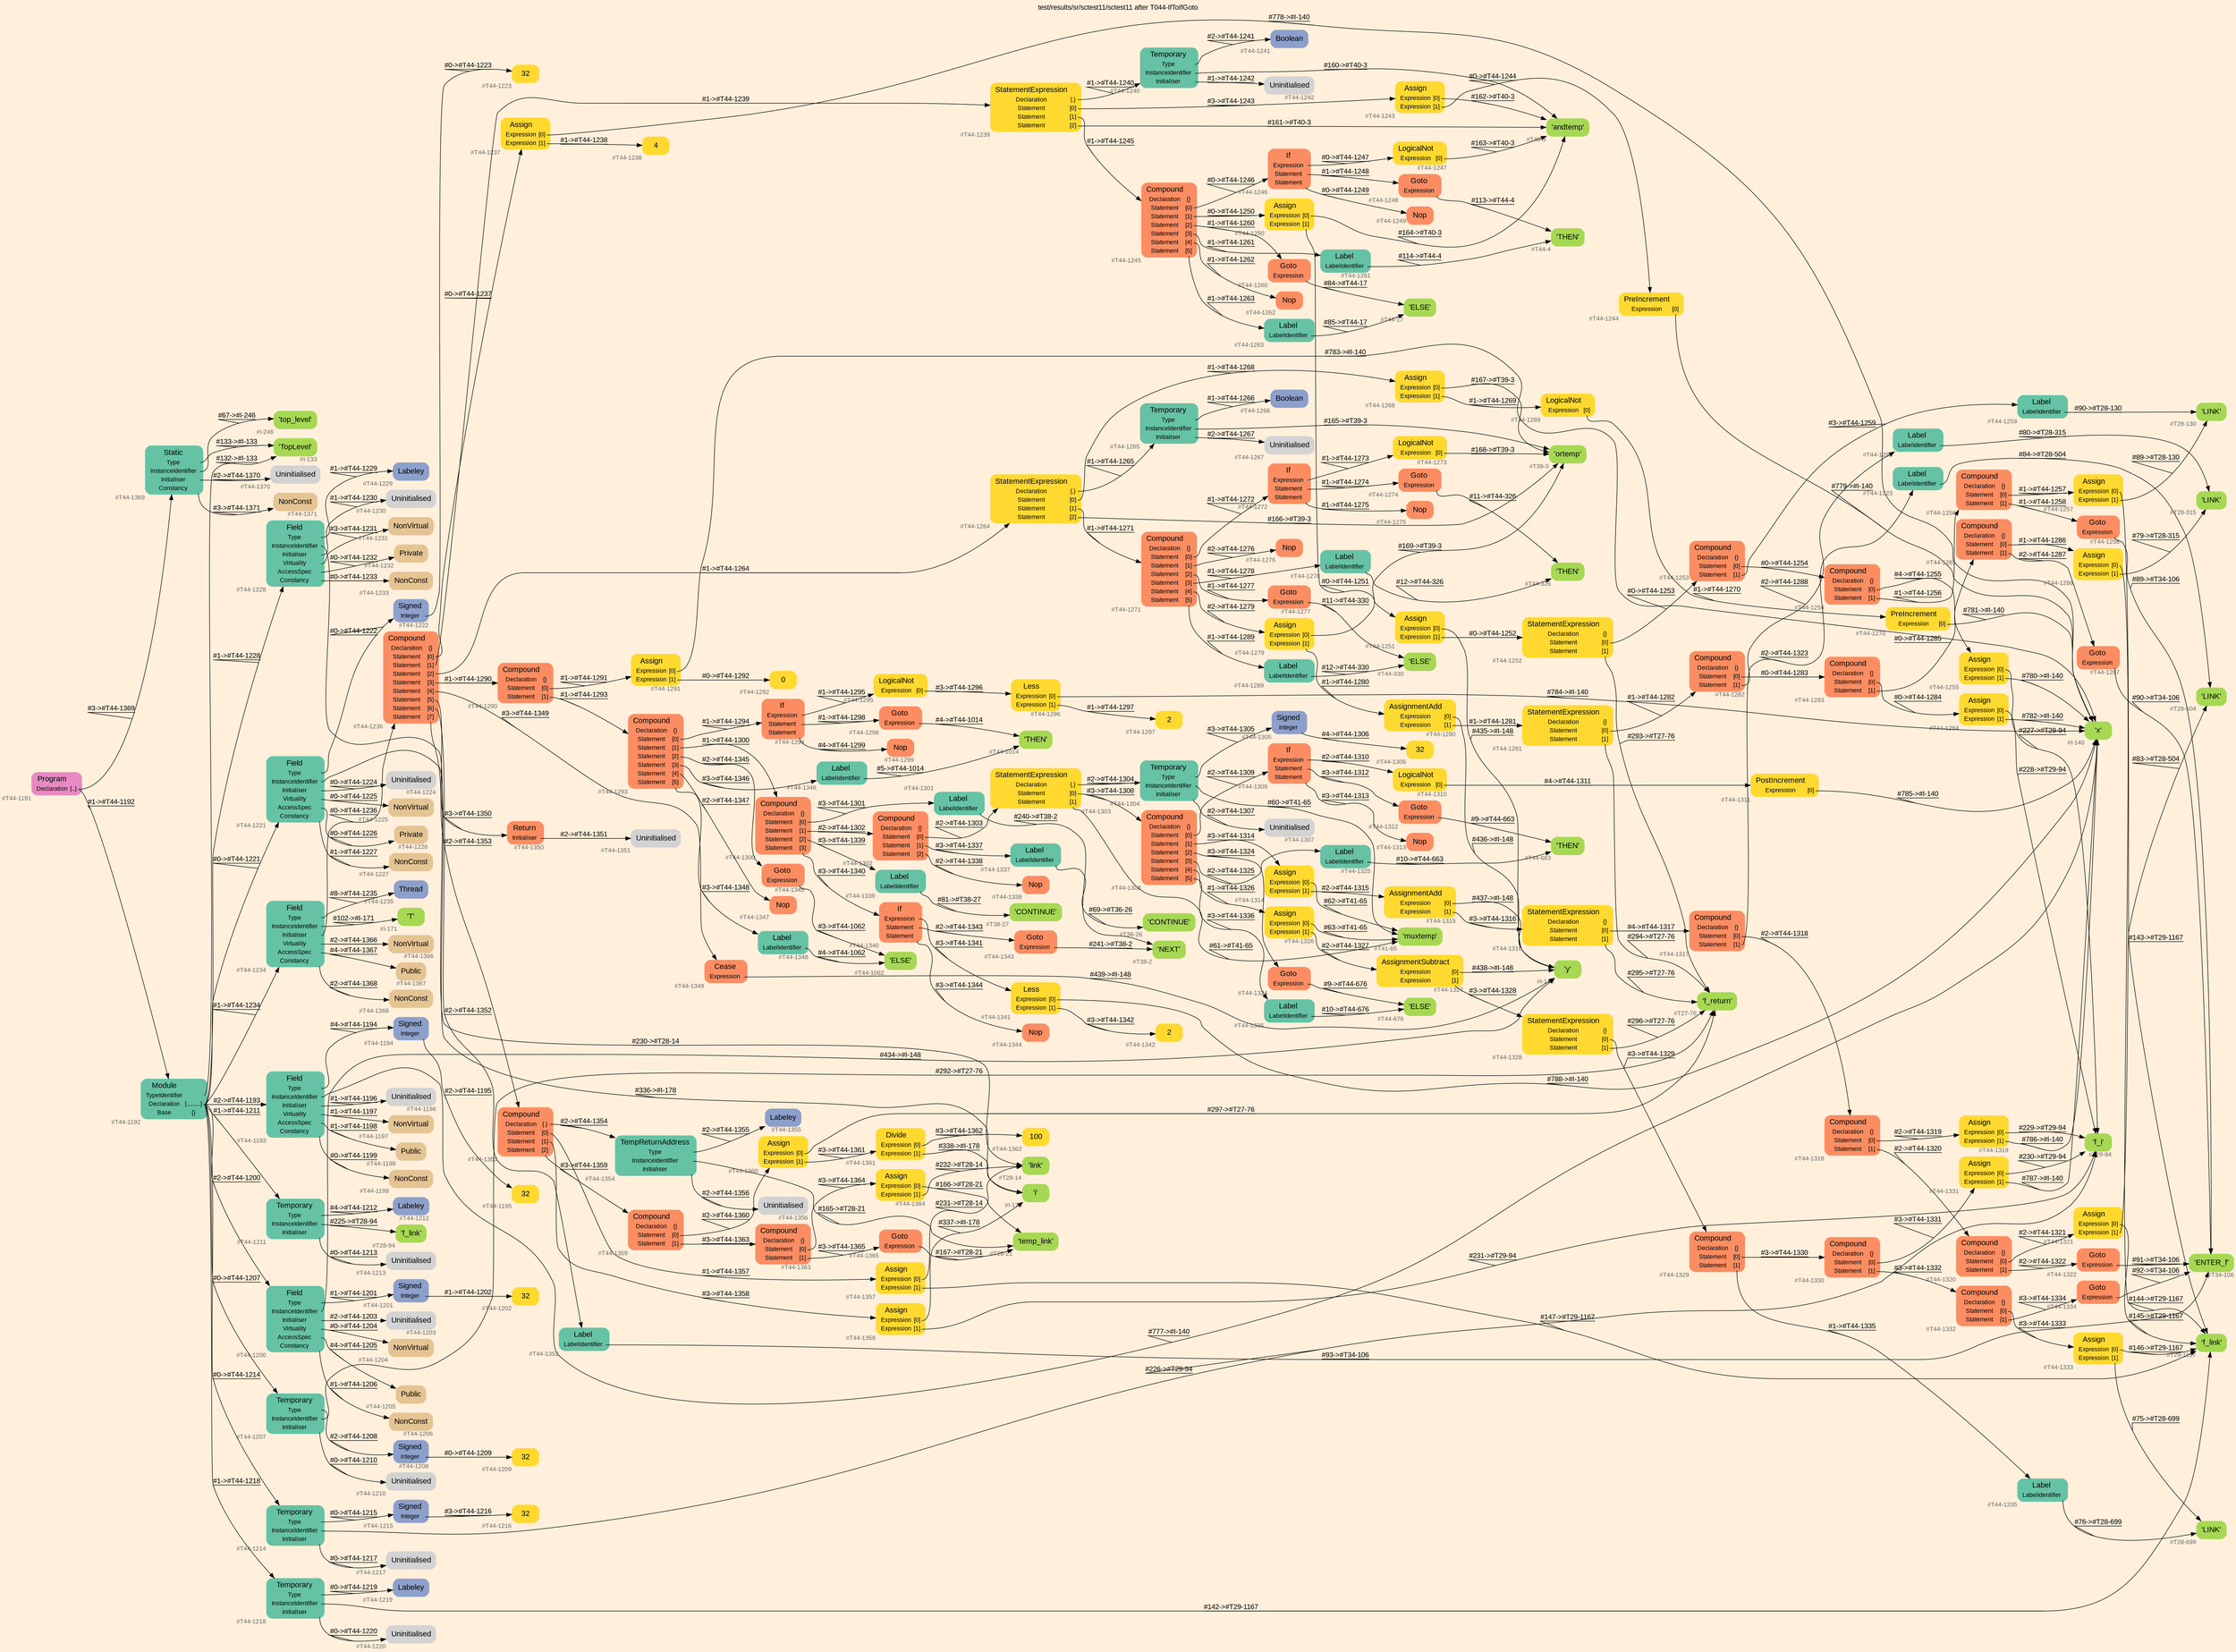 digraph "test/results/sr/sctest11/sctest11 after T044-IfToIfGoto" {
label = "test/results/sr/sctest11/sctest11 after T044-IfToIfGoto"
labelloc = t
graph [
    rankdir = "LR"
    ranksep = 0.3
    bgcolor = antiquewhite1
    color = black
    fontcolor = black
    fontname = "Arial"
];
node [
    fontname = "Arial"
];
edge [
    fontname = "Arial"
];

// -------------------- node figure --------------------
// -------- block #T44-1191 ----------
"#T44-1191" [
    fillcolor = "/set28/4"
    xlabel = "#T44-1191"
    fontsize = "12"
    fontcolor = grey40
    shape = "plaintext"
    label = <<TABLE BORDER="0" CELLBORDER="0" CELLSPACING="0">
     <TR><TD><FONT COLOR="black" POINT-SIZE="15">Program</FONT></TD></TR>
     <TR><TD><FONT COLOR="black" POINT-SIZE="12">Declaration</FONT></TD><TD PORT="port0"><FONT COLOR="black" POINT-SIZE="12">{..}</FONT></TD></TR>
    </TABLE>>
    style = "rounded,filled"
];

// -------- block #T44-1192 ----------
"#T44-1192" [
    fillcolor = "/set28/1"
    xlabel = "#T44-1192"
    fontsize = "12"
    fontcolor = grey40
    shape = "plaintext"
    label = <<TABLE BORDER="0" CELLBORDER="0" CELLSPACING="0">
     <TR><TD><FONT COLOR="black" POINT-SIZE="15">Module</FONT></TD></TR>
     <TR><TD><FONT COLOR="black" POINT-SIZE="12">TypeIdentifier</FONT></TD><TD PORT="port0"></TD></TR>
     <TR><TD><FONT COLOR="black" POINT-SIZE="12">Declaration</FONT></TD><TD PORT="port1"><FONT COLOR="black" POINT-SIZE="12">{.........}</FONT></TD></TR>
     <TR><TD><FONT COLOR="black" POINT-SIZE="12">Base</FONT></TD><TD PORT="port2"><FONT COLOR="black" POINT-SIZE="12">{}</FONT></TD></TR>
    </TABLE>>
    style = "rounded,filled"
];

// -------- block #I-133 ----------
"#I-133" [
    fillcolor = "/set28/5"
    xlabel = "#I-133"
    fontsize = "12"
    fontcolor = grey40
    shape = "plaintext"
    label = <<TABLE BORDER="0" CELLBORDER="0" CELLSPACING="0">
     <TR><TD><FONT COLOR="black" POINT-SIZE="15">'TopLevel'</FONT></TD></TR>
    </TABLE>>
    style = "rounded,filled"
];

// -------- block #T44-1193 ----------
"#T44-1193" [
    fillcolor = "/set28/1"
    xlabel = "#T44-1193"
    fontsize = "12"
    fontcolor = grey40
    shape = "plaintext"
    label = <<TABLE BORDER="0" CELLBORDER="0" CELLSPACING="0">
     <TR><TD><FONT COLOR="black" POINT-SIZE="15">Field</FONT></TD></TR>
     <TR><TD><FONT COLOR="black" POINT-SIZE="12">Type</FONT></TD><TD PORT="port0"></TD></TR>
     <TR><TD><FONT COLOR="black" POINT-SIZE="12">InstanceIdentifier</FONT></TD><TD PORT="port1"></TD></TR>
     <TR><TD><FONT COLOR="black" POINT-SIZE="12">Initialiser</FONT></TD><TD PORT="port2"></TD></TR>
     <TR><TD><FONT COLOR="black" POINT-SIZE="12">Virtuality</FONT></TD><TD PORT="port3"></TD></TR>
     <TR><TD><FONT COLOR="black" POINT-SIZE="12">AccessSpec</FONT></TD><TD PORT="port4"></TD></TR>
     <TR><TD><FONT COLOR="black" POINT-SIZE="12">Constancy</FONT></TD><TD PORT="port5"></TD></TR>
    </TABLE>>
    style = "rounded,filled"
];

// -------- block #T44-1194 ----------
"#T44-1194" [
    fillcolor = "/set28/3"
    xlabel = "#T44-1194"
    fontsize = "12"
    fontcolor = grey40
    shape = "plaintext"
    label = <<TABLE BORDER="0" CELLBORDER="0" CELLSPACING="0">
     <TR><TD><FONT COLOR="black" POINT-SIZE="15">Signed</FONT></TD></TR>
     <TR><TD><FONT COLOR="black" POINT-SIZE="12">Integer</FONT></TD><TD PORT="port0"></TD></TR>
    </TABLE>>
    style = "rounded,filled"
];

// -------- block #T44-1195 ----------
"#T44-1195" [
    fillcolor = "/set28/6"
    xlabel = "#T44-1195"
    fontsize = "12"
    fontcolor = grey40
    shape = "plaintext"
    label = <<TABLE BORDER="0" CELLBORDER="0" CELLSPACING="0">
     <TR><TD><FONT COLOR="black" POINT-SIZE="15">32</FONT></TD></TR>
    </TABLE>>
    style = "rounded,filled"
];

// -------- block #I-140 ----------
"#I-140" [
    fillcolor = "/set28/5"
    xlabel = "#I-140"
    fontsize = "12"
    fontcolor = grey40
    shape = "plaintext"
    label = <<TABLE BORDER="0" CELLBORDER="0" CELLSPACING="0">
     <TR><TD><FONT COLOR="black" POINT-SIZE="15">'x'</FONT></TD></TR>
    </TABLE>>
    style = "rounded,filled"
];

// -------- block #T44-1196 ----------
"#T44-1196" [
    xlabel = "#T44-1196"
    fontsize = "12"
    fontcolor = grey40
    shape = "plaintext"
    label = <<TABLE BORDER="0" CELLBORDER="0" CELLSPACING="0">
     <TR><TD><FONT COLOR="black" POINT-SIZE="15">Uninitialised</FONT></TD></TR>
    </TABLE>>
    style = "rounded,filled"
];

// -------- block #T44-1197 ----------
"#T44-1197" [
    fillcolor = "/set28/7"
    xlabel = "#T44-1197"
    fontsize = "12"
    fontcolor = grey40
    shape = "plaintext"
    label = <<TABLE BORDER="0" CELLBORDER="0" CELLSPACING="0">
     <TR><TD><FONT COLOR="black" POINT-SIZE="15">NonVirtual</FONT></TD></TR>
    </TABLE>>
    style = "rounded,filled"
];

// -------- block #T44-1198 ----------
"#T44-1198" [
    fillcolor = "/set28/7"
    xlabel = "#T44-1198"
    fontsize = "12"
    fontcolor = grey40
    shape = "plaintext"
    label = <<TABLE BORDER="0" CELLBORDER="0" CELLSPACING="0">
     <TR><TD><FONT COLOR="black" POINT-SIZE="15">Public</FONT></TD></TR>
    </TABLE>>
    style = "rounded,filled"
];

// -------- block #T44-1199 ----------
"#T44-1199" [
    fillcolor = "/set28/7"
    xlabel = "#T44-1199"
    fontsize = "12"
    fontcolor = grey40
    shape = "plaintext"
    label = <<TABLE BORDER="0" CELLBORDER="0" CELLSPACING="0">
     <TR><TD><FONT COLOR="black" POINT-SIZE="15">NonConst</FONT></TD></TR>
    </TABLE>>
    style = "rounded,filled"
];

// -------- block #T44-1200 ----------
"#T44-1200" [
    fillcolor = "/set28/1"
    xlabel = "#T44-1200"
    fontsize = "12"
    fontcolor = grey40
    shape = "plaintext"
    label = <<TABLE BORDER="0" CELLBORDER="0" CELLSPACING="0">
     <TR><TD><FONT COLOR="black" POINT-SIZE="15">Field</FONT></TD></TR>
     <TR><TD><FONT COLOR="black" POINT-SIZE="12">Type</FONT></TD><TD PORT="port0"></TD></TR>
     <TR><TD><FONT COLOR="black" POINT-SIZE="12">InstanceIdentifier</FONT></TD><TD PORT="port1"></TD></TR>
     <TR><TD><FONT COLOR="black" POINT-SIZE="12">Initialiser</FONT></TD><TD PORT="port2"></TD></TR>
     <TR><TD><FONT COLOR="black" POINT-SIZE="12">Virtuality</FONT></TD><TD PORT="port3"></TD></TR>
     <TR><TD><FONT COLOR="black" POINT-SIZE="12">AccessSpec</FONT></TD><TD PORT="port4"></TD></TR>
     <TR><TD><FONT COLOR="black" POINT-SIZE="12">Constancy</FONT></TD><TD PORT="port5"></TD></TR>
    </TABLE>>
    style = "rounded,filled"
];

// -------- block #T44-1201 ----------
"#T44-1201" [
    fillcolor = "/set28/3"
    xlabel = "#T44-1201"
    fontsize = "12"
    fontcolor = grey40
    shape = "plaintext"
    label = <<TABLE BORDER="0" CELLBORDER="0" CELLSPACING="0">
     <TR><TD><FONT COLOR="black" POINT-SIZE="15">Signed</FONT></TD></TR>
     <TR><TD><FONT COLOR="black" POINT-SIZE="12">Integer</FONT></TD><TD PORT="port0"></TD></TR>
    </TABLE>>
    style = "rounded,filled"
];

// -------- block #T44-1202 ----------
"#T44-1202" [
    fillcolor = "/set28/6"
    xlabel = "#T44-1202"
    fontsize = "12"
    fontcolor = grey40
    shape = "plaintext"
    label = <<TABLE BORDER="0" CELLBORDER="0" CELLSPACING="0">
     <TR><TD><FONT COLOR="black" POINT-SIZE="15">32</FONT></TD></TR>
    </TABLE>>
    style = "rounded,filled"
];

// -------- block #I-148 ----------
"#I-148" [
    fillcolor = "/set28/5"
    xlabel = "#I-148"
    fontsize = "12"
    fontcolor = grey40
    shape = "plaintext"
    label = <<TABLE BORDER="0" CELLBORDER="0" CELLSPACING="0">
     <TR><TD><FONT COLOR="black" POINT-SIZE="15">'y'</FONT></TD></TR>
    </TABLE>>
    style = "rounded,filled"
];

// -------- block #T44-1203 ----------
"#T44-1203" [
    xlabel = "#T44-1203"
    fontsize = "12"
    fontcolor = grey40
    shape = "plaintext"
    label = <<TABLE BORDER="0" CELLBORDER="0" CELLSPACING="0">
     <TR><TD><FONT COLOR="black" POINT-SIZE="15">Uninitialised</FONT></TD></TR>
    </TABLE>>
    style = "rounded,filled"
];

// -------- block #T44-1204 ----------
"#T44-1204" [
    fillcolor = "/set28/7"
    xlabel = "#T44-1204"
    fontsize = "12"
    fontcolor = grey40
    shape = "plaintext"
    label = <<TABLE BORDER="0" CELLBORDER="0" CELLSPACING="0">
     <TR><TD><FONT COLOR="black" POINT-SIZE="15">NonVirtual</FONT></TD></TR>
    </TABLE>>
    style = "rounded,filled"
];

// -------- block #T44-1205 ----------
"#T44-1205" [
    fillcolor = "/set28/7"
    xlabel = "#T44-1205"
    fontsize = "12"
    fontcolor = grey40
    shape = "plaintext"
    label = <<TABLE BORDER="0" CELLBORDER="0" CELLSPACING="0">
     <TR><TD><FONT COLOR="black" POINT-SIZE="15">Public</FONT></TD></TR>
    </TABLE>>
    style = "rounded,filled"
];

// -------- block #T44-1206 ----------
"#T44-1206" [
    fillcolor = "/set28/7"
    xlabel = "#T44-1206"
    fontsize = "12"
    fontcolor = grey40
    shape = "plaintext"
    label = <<TABLE BORDER="0" CELLBORDER="0" CELLSPACING="0">
     <TR><TD><FONT COLOR="black" POINT-SIZE="15">NonConst</FONT></TD></TR>
    </TABLE>>
    style = "rounded,filled"
];

// -------- block #T44-1207 ----------
"#T44-1207" [
    fillcolor = "/set28/1"
    xlabel = "#T44-1207"
    fontsize = "12"
    fontcolor = grey40
    shape = "plaintext"
    label = <<TABLE BORDER="0" CELLBORDER="0" CELLSPACING="0">
     <TR><TD><FONT COLOR="black" POINT-SIZE="15">Temporary</FONT></TD></TR>
     <TR><TD><FONT COLOR="black" POINT-SIZE="12">Type</FONT></TD><TD PORT="port0"></TD></TR>
     <TR><TD><FONT COLOR="black" POINT-SIZE="12">InstanceIdentifier</FONT></TD><TD PORT="port1"></TD></TR>
     <TR><TD><FONT COLOR="black" POINT-SIZE="12">Initialiser</FONT></TD><TD PORT="port2"></TD></TR>
    </TABLE>>
    style = "rounded,filled"
];

// -------- block #T44-1208 ----------
"#T44-1208" [
    fillcolor = "/set28/3"
    xlabel = "#T44-1208"
    fontsize = "12"
    fontcolor = grey40
    shape = "plaintext"
    label = <<TABLE BORDER="0" CELLBORDER="0" CELLSPACING="0">
     <TR><TD><FONT COLOR="black" POINT-SIZE="15">Signed</FONT></TD></TR>
     <TR><TD><FONT COLOR="black" POINT-SIZE="12">Integer</FONT></TD><TD PORT="port0"></TD></TR>
    </TABLE>>
    style = "rounded,filled"
];

// -------- block #T44-1209 ----------
"#T44-1209" [
    fillcolor = "/set28/6"
    xlabel = "#T44-1209"
    fontsize = "12"
    fontcolor = grey40
    shape = "plaintext"
    label = <<TABLE BORDER="0" CELLBORDER="0" CELLSPACING="0">
     <TR><TD><FONT COLOR="black" POINT-SIZE="15">32</FONT></TD></TR>
    </TABLE>>
    style = "rounded,filled"
];

// -------- block #T27-76 ----------
"#T27-76" [
    fillcolor = "/set28/5"
    xlabel = "#T27-76"
    fontsize = "12"
    fontcolor = grey40
    shape = "plaintext"
    label = <<TABLE BORDER="0" CELLBORDER="0" CELLSPACING="0">
     <TR><TD><FONT COLOR="black" POINT-SIZE="15">'f_return'</FONT></TD></TR>
    </TABLE>>
    style = "rounded,filled"
];

// -------- block #T44-1210 ----------
"#T44-1210" [
    xlabel = "#T44-1210"
    fontsize = "12"
    fontcolor = grey40
    shape = "plaintext"
    label = <<TABLE BORDER="0" CELLBORDER="0" CELLSPACING="0">
     <TR><TD><FONT COLOR="black" POINT-SIZE="15">Uninitialised</FONT></TD></TR>
    </TABLE>>
    style = "rounded,filled"
];

// -------- block #T44-1211 ----------
"#T44-1211" [
    fillcolor = "/set28/1"
    xlabel = "#T44-1211"
    fontsize = "12"
    fontcolor = grey40
    shape = "plaintext"
    label = <<TABLE BORDER="0" CELLBORDER="0" CELLSPACING="0">
     <TR><TD><FONT COLOR="black" POINT-SIZE="15">Temporary</FONT></TD></TR>
     <TR><TD><FONT COLOR="black" POINT-SIZE="12">Type</FONT></TD><TD PORT="port0"></TD></TR>
     <TR><TD><FONT COLOR="black" POINT-SIZE="12">InstanceIdentifier</FONT></TD><TD PORT="port1"></TD></TR>
     <TR><TD><FONT COLOR="black" POINT-SIZE="12">Initialiser</FONT></TD><TD PORT="port2"></TD></TR>
    </TABLE>>
    style = "rounded,filled"
];

// -------- block #T44-1212 ----------
"#T44-1212" [
    fillcolor = "/set28/3"
    xlabel = "#T44-1212"
    fontsize = "12"
    fontcolor = grey40
    shape = "plaintext"
    label = <<TABLE BORDER="0" CELLBORDER="0" CELLSPACING="0">
     <TR><TD><FONT COLOR="black" POINT-SIZE="15">Labeley</FONT></TD></TR>
    </TABLE>>
    style = "rounded,filled"
];

// -------- block #T28-94 ----------
"#T28-94" [
    fillcolor = "/set28/5"
    xlabel = "#T28-94"
    fontsize = "12"
    fontcolor = grey40
    shape = "plaintext"
    label = <<TABLE BORDER="0" CELLBORDER="0" CELLSPACING="0">
     <TR><TD><FONT COLOR="black" POINT-SIZE="15">'f_link'</FONT></TD></TR>
    </TABLE>>
    style = "rounded,filled"
];

// -------- block #T44-1213 ----------
"#T44-1213" [
    xlabel = "#T44-1213"
    fontsize = "12"
    fontcolor = grey40
    shape = "plaintext"
    label = <<TABLE BORDER="0" CELLBORDER="0" CELLSPACING="0">
     <TR><TD><FONT COLOR="black" POINT-SIZE="15">Uninitialised</FONT></TD></TR>
    </TABLE>>
    style = "rounded,filled"
];

// -------- block #T44-1214 ----------
"#T44-1214" [
    fillcolor = "/set28/1"
    xlabel = "#T44-1214"
    fontsize = "12"
    fontcolor = grey40
    shape = "plaintext"
    label = <<TABLE BORDER="0" CELLBORDER="0" CELLSPACING="0">
     <TR><TD><FONT COLOR="black" POINT-SIZE="15">Temporary</FONT></TD></TR>
     <TR><TD><FONT COLOR="black" POINT-SIZE="12">Type</FONT></TD><TD PORT="port0"></TD></TR>
     <TR><TD><FONT COLOR="black" POINT-SIZE="12">InstanceIdentifier</FONT></TD><TD PORT="port1"></TD></TR>
     <TR><TD><FONT COLOR="black" POINT-SIZE="12">Initialiser</FONT></TD><TD PORT="port2"></TD></TR>
    </TABLE>>
    style = "rounded,filled"
];

// -------- block #T44-1215 ----------
"#T44-1215" [
    fillcolor = "/set28/3"
    xlabel = "#T44-1215"
    fontsize = "12"
    fontcolor = grey40
    shape = "plaintext"
    label = <<TABLE BORDER="0" CELLBORDER="0" CELLSPACING="0">
     <TR><TD><FONT COLOR="black" POINT-SIZE="15">Signed</FONT></TD></TR>
     <TR><TD><FONT COLOR="black" POINT-SIZE="12">Integer</FONT></TD><TD PORT="port0"></TD></TR>
    </TABLE>>
    style = "rounded,filled"
];

// -------- block #T44-1216 ----------
"#T44-1216" [
    fillcolor = "/set28/6"
    xlabel = "#T44-1216"
    fontsize = "12"
    fontcolor = grey40
    shape = "plaintext"
    label = <<TABLE BORDER="0" CELLBORDER="0" CELLSPACING="0">
     <TR><TD><FONT COLOR="black" POINT-SIZE="15">32</FONT></TD></TR>
    </TABLE>>
    style = "rounded,filled"
];

// -------- block #T29-94 ----------
"#T29-94" [
    fillcolor = "/set28/5"
    xlabel = "#T29-94"
    fontsize = "12"
    fontcolor = grey40
    shape = "plaintext"
    label = <<TABLE BORDER="0" CELLBORDER="0" CELLSPACING="0">
     <TR><TD><FONT COLOR="black" POINT-SIZE="15">'f_i'</FONT></TD></TR>
    </TABLE>>
    style = "rounded,filled"
];

// -------- block #T44-1217 ----------
"#T44-1217" [
    xlabel = "#T44-1217"
    fontsize = "12"
    fontcolor = grey40
    shape = "plaintext"
    label = <<TABLE BORDER="0" CELLBORDER="0" CELLSPACING="0">
     <TR><TD><FONT COLOR="black" POINT-SIZE="15">Uninitialised</FONT></TD></TR>
    </TABLE>>
    style = "rounded,filled"
];

// -------- block #T44-1218 ----------
"#T44-1218" [
    fillcolor = "/set28/1"
    xlabel = "#T44-1218"
    fontsize = "12"
    fontcolor = grey40
    shape = "plaintext"
    label = <<TABLE BORDER="0" CELLBORDER="0" CELLSPACING="0">
     <TR><TD><FONT COLOR="black" POINT-SIZE="15">Temporary</FONT></TD></TR>
     <TR><TD><FONT COLOR="black" POINT-SIZE="12">Type</FONT></TD><TD PORT="port0"></TD></TR>
     <TR><TD><FONT COLOR="black" POINT-SIZE="12">InstanceIdentifier</FONT></TD><TD PORT="port1"></TD></TR>
     <TR><TD><FONT COLOR="black" POINT-SIZE="12">Initialiser</FONT></TD><TD PORT="port2"></TD></TR>
    </TABLE>>
    style = "rounded,filled"
];

// -------- block #T44-1219 ----------
"#T44-1219" [
    fillcolor = "/set28/3"
    xlabel = "#T44-1219"
    fontsize = "12"
    fontcolor = grey40
    shape = "plaintext"
    label = <<TABLE BORDER="0" CELLBORDER="0" CELLSPACING="0">
     <TR><TD><FONT COLOR="black" POINT-SIZE="15">Labeley</FONT></TD></TR>
    </TABLE>>
    style = "rounded,filled"
];

// -------- block #T29-1167 ----------
"#T29-1167" [
    fillcolor = "/set28/5"
    xlabel = "#T29-1167"
    fontsize = "12"
    fontcolor = grey40
    shape = "plaintext"
    label = <<TABLE BORDER="0" CELLBORDER="0" CELLSPACING="0">
     <TR><TD><FONT COLOR="black" POINT-SIZE="15">'f_link'</FONT></TD></TR>
    </TABLE>>
    style = "rounded,filled"
];

// -------- block #T44-1220 ----------
"#T44-1220" [
    xlabel = "#T44-1220"
    fontsize = "12"
    fontcolor = grey40
    shape = "plaintext"
    label = <<TABLE BORDER="0" CELLBORDER="0" CELLSPACING="0">
     <TR><TD><FONT COLOR="black" POINT-SIZE="15">Uninitialised</FONT></TD></TR>
    </TABLE>>
    style = "rounded,filled"
];

// -------- block #T44-1221 ----------
"#T44-1221" [
    fillcolor = "/set28/1"
    xlabel = "#T44-1221"
    fontsize = "12"
    fontcolor = grey40
    shape = "plaintext"
    label = <<TABLE BORDER="0" CELLBORDER="0" CELLSPACING="0">
     <TR><TD><FONT COLOR="black" POINT-SIZE="15">Field</FONT></TD></TR>
     <TR><TD><FONT COLOR="black" POINT-SIZE="12">Type</FONT></TD><TD PORT="port0"></TD></TR>
     <TR><TD><FONT COLOR="black" POINT-SIZE="12">InstanceIdentifier</FONT></TD><TD PORT="port1"></TD></TR>
     <TR><TD><FONT COLOR="black" POINT-SIZE="12">Initialiser</FONT></TD><TD PORT="port2"></TD></TR>
     <TR><TD><FONT COLOR="black" POINT-SIZE="12">Virtuality</FONT></TD><TD PORT="port3"></TD></TR>
     <TR><TD><FONT COLOR="black" POINT-SIZE="12">AccessSpec</FONT></TD><TD PORT="port4"></TD></TR>
     <TR><TD><FONT COLOR="black" POINT-SIZE="12">Constancy</FONT></TD><TD PORT="port5"></TD></TR>
    </TABLE>>
    style = "rounded,filled"
];

// -------- block #T44-1222 ----------
"#T44-1222" [
    fillcolor = "/set28/3"
    xlabel = "#T44-1222"
    fontsize = "12"
    fontcolor = grey40
    shape = "plaintext"
    label = <<TABLE BORDER="0" CELLBORDER="0" CELLSPACING="0">
     <TR><TD><FONT COLOR="black" POINT-SIZE="15">Signed</FONT></TD></TR>
     <TR><TD><FONT COLOR="black" POINT-SIZE="12">Integer</FONT></TD><TD PORT="port0"></TD></TR>
    </TABLE>>
    style = "rounded,filled"
];

// -------- block #T44-1223 ----------
"#T44-1223" [
    fillcolor = "/set28/6"
    xlabel = "#T44-1223"
    fontsize = "12"
    fontcolor = grey40
    shape = "plaintext"
    label = <<TABLE BORDER="0" CELLBORDER="0" CELLSPACING="0">
     <TR><TD><FONT COLOR="black" POINT-SIZE="15">32</FONT></TD></TR>
    </TABLE>>
    style = "rounded,filled"
];

// -------- block #I-178 ----------
"#I-178" [
    fillcolor = "/set28/5"
    xlabel = "#I-178"
    fontsize = "12"
    fontcolor = grey40
    shape = "plaintext"
    label = <<TABLE BORDER="0" CELLBORDER="0" CELLSPACING="0">
     <TR><TD><FONT COLOR="black" POINT-SIZE="15">'i'</FONT></TD></TR>
    </TABLE>>
    style = "rounded,filled"
];

// -------- block #T44-1224 ----------
"#T44-1224" [
    xlabel = "#T44-1224"
    fontsize = "12"
    fontcolor = grey40
    shape = "plaintext"
    label = <<TABLE BORDER="0" CELLBORDER="0" CELLSPACING="0">
     <TR><TD><FONT COLOR="black" POINT-SIZE="15">Uninitialised</FONT></TD></TR>
    </TABLE>>
    style = "rounded,filled"
];

// -------- block #T44-1225 ----------
"#T44-1225" [
    fillcolor = "/set28/7"
    xlabel = "#T44-1225"
    fontsize = "12"
    fontcolor = grey40
    shape = "plaintext"
    label = <<TABLE BORDER="0" CELLBORDER="0" CELLSPACING="0">
     <TR><TD><FONT COLOR="black" POINT-SIZE="15">NonVirtual</FONT></TD></TR>
    </TABLE>>
    style = "rounded,filled"
];

// -------- block #T44-1226 ----------
"#T44-1226" [
    fillcolor = "/set28/7"
    xlabel = "#T44-1226"
    fontsize = "12"
    fontcolor = grey40
    shape = "plaintext"
    label = <<TABLE BORDER="0" CELLBORDER="0" CELLSPACING="0">
     <TR><TD><FONT COLOR="black" POINT-SIZE="15">Private</FONT></TD></TR>
    </TABLE>>
    style = "rounded,filled"
];

// -------- block #T44-1227 ----------
"#T44-1227" [
    fillcolor = "/set28/7"
    xlabel = "#T44-1227"
    fontsize = "12"
    fontcolor = grey40
    shape = "plaintext"
    label = <<TABLE BORDER="0" CELLBORDER="0" CELLSPACING="0">
     <TR><TD><FONT COLOR="black" POINT-SIZE="15">NonConst</FONT></TD></TR>
    </TABLE>>
    style = "rounded,filled"
];

// -------- block #T44-1228 ----------
"#T44-1228" [
    fillcolor = "/set28/1"
    xlabel = "#T44-1228"
    fontsize = "12"
    fontcolor = grey40
    shape = "plaintext"
    label = <<TABLE BORDER="0" CELLBORDER="0" CELLSPACING="0">
     <TR><TD><FONT COLOR="black" POINT-SIZE="15">Field</FONT></TD></TR>
     <TR><TD><FONT COLOR="black" POINT-SIZE="12">Type</FONT></TD><TD PORT="port0"></TD></TR>
     <TR><TD><FONT COLOR="black" POINT-SIZE="12">InstanceIdentifier</FONT></TD><TD PORT="port1"></TD></TR>
     <TR><TD><FONT COLOR="black" POINT-SIZE="12">Initialiser</FONT></TD><TD PORT="port2"></TD></TR>
     <TR><TD><FONT COLOR="black" POINT-SIZE="12">Virtuality</FONT></TD><TD PORT="port3"></TD></TR>
     <TR><TD><FONT COLOR="black" POINT-SIZE="12">AccessSpec</FONT></TD><TD PORT="port4"></TD></TR>
     <TR><TD><FONT COLOR="black" POINT-SIZE="12">Constancy</FONT></TD><TD PORT="port5"></TD></TR>
    </TABLE>>
    style = "rounded,filled"
];

// -------- block #T44-1229 ----------
"#T44-1229" [
    fillcolor = "/set28/3"
    xlabel = "#T44-1229"
    fontsize = "12"
    fontcolor = grey40
    shape = "plaintext"
    label = <<TABLE BORDER="0" CELLBORDER="0" CELLSPACING="0">
     <TR><TD><FONT COLOR="black" POINT-SIZE="15">Labeley</FONT></TD></TR>
    </TABLE>>
    style = "rounded,filled"
];

// -------- block #T28-14 ----------
"#T28-14" [
    fillcolor = "/set28/5"
    xlabel = "#T28-14"
    fontsize = "12"
    fontcolor = grey40
    shape = "plaintext"
    label = <<TABLE BORDER="0" CELLBORDER="0" CELLSPACING="0">
     <TR><TD><FONT COLOR="black" POINT-SIZE="15">'link'</FONT></TD></TR>
    </TABLE>>
    style = "rounded,filled"
];

// -------- block #T44-1230 ----------
"#T44-1230" [
    xlabel = "#T44-1230"
    fontsize = "12"
    fontcolor = grey40
    shape = "plaintext"
    label = <<TABLE BORDER="0" CELLBORDER="0" CELLSPACING="0">
     <TR><TD><FONT COLOR="black" POINT-SIZE="15">Uninitialised</FONT></TD></TR>
    </TABLE>>
    style = "rounded,filled"
];

// -------- block #T44-1231 ----------
"#T44-1231" [
    fillcolor = "/set28/7"
    xlabel = "#T44-1231"
    fontsize = "12"
    fontcolor = grey40
    shape = "plaintext"
    label = <<TABLE BORDER="0" CELLBORDER="0" CELLSPACING="0">
     <TR><TD><FONT COLOR="black" POINT-SIZE="15">NonVirtual</FONT></TD></TR>
    </TABLE>>
    style = "rounded,filled"
];

// -------- block #T44-1232 ----------
"#T44-1232" [
    fillcolor = "/set28/7"
    xlabel = "#T44-1232"
    fontsize = "12"
    fontcolor = grey40
    shape = "plaintext"
    label = <<TABLE BORDER="0" CELLBORDER="0" CELLSPACING="0">
     <TR><TD><FONT COLOR="black" POINT-SIZE="15">Private</FONT></TD></TR>
    </TABLE>>
    style = "rounded,filled"
];

// -------- block #T44-1233 ----------
"#T44-1233" [
    fillcolor = "/set28/7"
    xlabel = "#T44-1233"
    fontsize = "12"
    fontcolor = grey40
    shape = "plaintext"
    label = <<TABLE BORDER="0" CELLBORDER="0" CELLSPACING="0">
     <TR><TD><FONT COLOR="black" POINT-SIZE="15">NonConst</FONT></TD></TR>
    </TABLE>>
    style = "rounded,filled"
];

// -------- block #T44-1234 ----------
"#T44-1234" [
    fillcolor = "/set28/1"
    xlabel = "#T44-1234"
    fontsize = "12"
    fontcolor = grey40
    shape = "plaintext"
    label = <<TABLE BORDER="0" CELLBORDER="0" CELLSPACING="0">
     <TR><TD><FONT COLOR="black" POINT-SIZE="15">Field</FONT></TD></TR>
     <TR><TD><FONT COLOR="black" POINT-SIZE="12">Type</FONT></TD><TD PORT="port0"></TD></TR>
     <TR><TD><FONT COLOR="black" POINT-SIZE="12">InstanceIdentifier</FONT></TD><TD PORT="port1"></TD></TR>
     <TR><TD><FONT COLOR="black" POINT-SIZE="12">Initialiser</FONT></TD><TD PORT="port2"></TD></TR>
     <TR><TD><FONT COLOR="black" POINT-SIZE="12">Virtuality</FONT></TD><TD PORT="port3"></TD></TR>
     <TR><TD><FONT COLOR="black" POINT-SIZE="12">AccessSpec</FONT></TD><TD PORT="port4"></TD></TR>
     <TR><TD><FONT COLOR="black" POINT-SIZE="12">Constancy</FONT></TD><TD PORT="port5"></TD></TR>
    </TABLE>>
    style = "rounded,filled"
];

// -------- block #T44-1235 ----------
"#T44-1235" [
    fillcolor = "/set28/3"
    xlabel = "#T44-1235"
    fontsize = "12"
    fontcolor = grey40
    shape = "plaintext"
    label = <<TABLE BORDER="0" CELLBORDER="0" CELLSPACING="0">
     <TR><TD><FONT COLOR="black" POINT-SIZE="15">Thread</FONT></TD></TR>
    </TABLE>>
    style = "rounded,filled"
];

// -------- block #I-171 ----------
"#I-171" [
    fillcolor = "/set28/5"
    xlabel = "#I-171"
    fontsize = "12"
    fontcolor = grey40
    shape = "plaintext"
    label = <<TABLE BORDER="0" CELLBORDER="0" CELLSPACING="0">
     <TR><TD><FONT COLOR="black" POINT-SIZE="15">'T'</FONT></TD></TR>
    </TABLE>>
    style = "rounded,filled"
];

// -------- block #T44-1236 ----------
"#T44-1236" [
    fillcolor = "/set28/2"
    xlabel = "#T44-1236"
    fontsize = "12"
    fontcolor = grey40
    shape = "plaintext"
    label = <<TABLE BORDER="0" CELLBORDER="0" CELLSPACING="0">
     <TR><TD><FONT COLOR="black" POINT-SIZE="15">Compound</FONT></TD></TR>
     <TR><TD><FONT COLOR="black" POINT-SIZE="12">Declaration</FONT></TD><TD PORT="port0"><FONT COLOR="black" POINT-SIZE="12">{}</FONT></TD></TR>
     <TR><TD><FONT COLOR="black" POINT-SIZE="12">Statement</FONT></TD><TD PORT="port1"><FONT COLOR="black" POINT-SIZE="12">[0]</FONT></TD></TR>
     <TR><TD><FONT COLOR="black" POINT-SIZE="12">Statement</FONT></TD><TD PORT="port2"><FONT COLOR="black" POINT-SIZE="12">[1]</FONT></TD></TR>
     <TR><TD><FONT COLOR="black" POINT-SIZE="12">Statement</FONT></TD><TD PORT="port3"><FONT COLOR="black" POINT-SIZE="12">[2]</FONT></TD></TR>
     <TR><TD><FONT COLOR="black" POINT-SIZE="12">Statement</FONT></TD><TD PORT="port4"><FONT COLOR="black" POINT-SIZE="12">[3]</FONT></TD></TR>
     <TR><TD><FONT COLOR="black" POINT-SIZE="12">Statement</FONT></TD><TD PORT="port5"><FONT COLOR="black" POINT-SIZE="12">[4]</FONT></TD></TR>
     <TR><TD><FONT COLOR="black" POINT-SIZE="12">Statement</FONT></TD><TD PORT="port6"><FONT COLOR="black" POINT-SIZE="12">[5]</FONT></TD></TR>
     <TR><TD><FONT COLOR="black" POINT-SIZE="12">Statement</FONT></TD><TD PORT="port7"><FONT COLOR="black" POINT-SIZE="12">[6]</FONT></TD></TR>
     <TR><TD><FONT COLOR="black" POINT-SIZE="12">Statement</FONT></TD><TD PORT="port8"><FONT COLOR="black" POINT-SIZE="12">[7]</FONT></TD></TR>
    </TABLE>>
    style = "rounded,filled"
];

// -------- block #T44-1237 ----------
"#T44-1237" [
    fillcolor = "/set28/6"
    xlabel = "#T44-1237"
    fontsize = "12"
    fontcolor = grey40
    shape = "plaintext"
    label = <<TABLE BORDER="0" CELLBORDER="0" CELLSPACING="0">
     <TR><TD><FONT COLOR="black" POINT-SIZE="15">Assign</FONT></TD></TR>
     <TR><TD><FONT COLOR="black" POINT-SIZE="12">Expression</FONT></TD><TD PORT="port0"><FONT COLOR="black" POINT-SIZE="12">[0]</FONT></TD></TR>
     <TR><TD><FONT COLOR="black" POINT-SIZE="12">Expression</FONT></TD><TD PORT="port1"><FONT COLOR="black" POINT-SIZE="12">[1]</FONT></TD></TR>
    </TABLE>>
    style = "rounded,filled"
];

// -------- block #T44-1238 ----------
"#T44-1238" [
    fillcolor = "/set28/6"
    xlabel = "#T44-1238"
    fontsize = "12"
    fontcolor = grey40
    shape = "plaintext"
    label = <<TABLE BORDER="0" CELLBORDER="0" CELLSPACING="0">
     <TR><TD><FONT COLOR="black" POINT-SIZE="15">4</FONT></TD></TR>
    </TABLE>>
    style = "rounded,filled"
];

// -------- block #T44-1239 ----------
"#T44-1239" [
    fillcolor = "/set28/6"
    xlabel = "#T44-1239"
    fontsize = "12"
    fontcolor = grey40
    shape = "plaintext"
    label = <<TABLE BORDER="0" CELLBORDER="0" CELLSPACING="0">
     <TR><TD><FONT COLOR="black" POINT-SIZE="15">StatementExpression</FONT></TD></TR>
     <TR><TD><FONT COLOR="black" POINT-SIZE="12">Declaration</FONT></TD><TD PORT="port0"><FONT COLOR="black" POINT-SIZE="12">{.}</FONT></TD></TR>
     <TR><TD><FONT COLOR="black" POINT-SIZE="12">Statement</FONT></TD><TD PORT="port1"><FONT COLOR="black" POINT-SIZE="12">[0]</FONT></TD></TR>
     <TR><TD><FONT COLOR="black" POINT-SIZE="12">Statement</FONT></TD><TD PORT="port2"><FONT COLOR="black" POINT-SIZE="12">[1]</FONT></TD></TR>
     <TR><TD><FONT COLOR="black" POINT-SIZE="12">Statement</FONT></TD><TD PORT="port3"><FONT COLOR="black" POINT-SIZE="12">[2]</FONT></TD></TR>
    </TABLE>>
    style = "rounded,filled"
];

// -------- block #T44-1240 ----------
"#T44-1240" [
    fillcolor = "/set28/1"
    xlabel = "#T44-1240"
    fontsize = "12"
    fontcolor = grey40
    shape = "plaintext"
    label = <<TABLE BORDER="0" CELLBORDER="0" CELLSPACING="0">
     <TR><TD><FONT COLOR="black" POINT-SIZE="15">Temporary</FONT></TD></TR>
     <TR><TD><FONT COLOR="black" POINT-SIZE="12">Type</FONT></TD><TD PORT="port0"></TD></TR>
     <TR><TD><FONT COLOR="black" POINT-SIZE="12">InstanceIdentifier</FONT></TD><TD PORT="port1"></TD></TR>
     <TR><TD><FONT COLOR="black" POINT-SIZE="12">Initialiser</FONT></TD><TD PORT="port2"></TD></TR>
    </TABLE>>
    style = "rounded,filled"
];

// -------- block #T44-1241 ----------
"#T44-1241" [
    fillcolor = "/set28/3"
    xlabel = "#T44-1241"
    fontsize = "12"
    fontcolor = grey40
    shape = "plaintext"
    label = <<TABLE BORDER="0" CELLBORDER="0" CELLSPACING="0">
     <TR><TD><FONT COLOR="black" POINT-SIZE="15">Boolean</FONT></TD></TR>
    </TABLE>>
    style = "rounded,filled"
];

// -------- block #T40-3 ----------
"#T40-3" [
    fillcolor = "/set28/5"
    xlabel = "#T40-3"
    fontsize = "12"
    fontcolor = grey40
    shape = "plaintext"
    label = <<TABLE BORDER="0" CELLBORDER="0" CELLSPACING="0">
     <TR><TD><FONT COLOR="black" POINT-SIZE="15">'andtemp'</FONT></TD></TR>
    </TABLE>>
    style = "rounded,filled"
];

// -------- block #T44-1242 ----------
"#T44-1242" [
    xlabel = "#T44-1242"
    fontsize = "12"
    fontcolor = grey40
    shape = "plaintext"
    label = <<TABLE BORDER="0" CELLBORDER="0" CELLSPACING="0">
     <TR><TD><FONT COLOR="black" POINT-SIZE="15">Uninitialised</FONT></TD></TR>
    </TABLE>>
    style = "rounded,filled"
];

// -------- block #T44-1243 ----------
"#T44-1243" [
    fillcolor = "/set28/6"
    xlabel = "#T44-1243"
    fontsize = "12"
    fontcolor = grey40
    shape = "plaintext"
    label = <<TABLE BORDER="0" CELLBORDER="0" CELLSPACING="0">
     <TR><TD><FONT COLOR="black" POINT-SIZE="15">Assign</FONT></TD></TR>
     <TR><TD><FONT COLOR="black" POINT-SIZE="12">Expression</FONT></TD><TD PORT="port0"><FONT COLOR="black" POINT-SIZE="12">[0]</FONT></TD></TR>
     <TR><TD><FONT COLOR="black" POINT-SIZE="12">Expression</FONT></TD><TD PORT="port1"><FONT COLOR="black" POINT-SIZE="12">[1]</FONT></TD></TR>
    </TABLE>>
    style = "rounded,filled"
];

// -------- block #T44-1244 ----------
"#T44-1244" [
    fillcolor = "/set28/6"
    xlabel = "#T44-1244"
    fontsize = "12"
    fontcolor = grey40
    shape = "plaintext"
    label = <<TABLE BORDER="0" CELLBORDER="0" CELLSPACING="0">
     <TR><TD><FONT COLOR="black" POINT-SIZE="15">PreIncrement</FONT></TD></TR>
     <TR><TD><FONT COLOR="black" POINT-SIZE="12">Expression</FONT></TD><TD PORT="port0"><FONT COLOR="black" POINT-SIZE="12">[0]</FONT></TD></TR>
    </TABLE>>
    style = "rounded,filled"
];

// -------- block #T44-1245 ----------
"#T44-1245" [
    fillcolor = "/set28/2"
    xlabel = "#T44-1245"
    fontsize = "12"
    fontcolor = grey40
    shape = "plaintext"
    label = <<TABLE BORDER="0" CELLBORDER="0" CELLSPACING="0">
     <TR><TD><FONT COLOR="black" POINT-SIZE="15">Compound</FONT></TD></TR>
     <TR><TD><FONT COLOR="black" POINT-SIZE="12">Declaration</FONT></TD><TD PORT="port0"><FONT COLOR="black" POINT-SIZE="12">{}</FONT></TD></TR>
     <TR><TD><FONT COLOR="black" POINT-SIZE="12">Statement</FONT></TD><TD PORT="port1"><FONT COLOR="black" POINT-SIZE="12">[0]</FONT></TD></TR>
     <TR><TD><FONT COLOR="black" POINT-SIZE="12">Statement</FONT></TD><TD PORT="port2"><FONT COLOR="black" POINT-SIZE="12">[1]</FONT></TD></TR>
     <TR><TD><FONT COLOR="black" POINT-SIZE="12">Statement</FONT></TD><TD PORT="port3"><FONT COLOR="black" POINT-SIZE="12">[2]</FONT></TD></TR>
     <TR><TD><FONT COLOR="black" POINT-SIZE="12">Statement</FONT></TD><TD PORT="port4"><FONT COLOR="black" POINT-SIZE="12">[3]</FONT></TD></TR>
     <TR><TD><FONT COLOR="black" POINT-SIZE="12">Statement</FONT></TD><TD PORT="port5"><FONT COLOR="black" POINT-SIZE="12">[4]</FONT></TD></TR>
     <TR><TD><FONT COLOR="black" POINT-SIZE="12">Statement</FONT></TD><TD PORT="port6"><FONT COLOR="black" POINT-SIZE="12">[5]</FONT></TD></TR>
    </TABLE>>
    style = "rounded,filled"
];

// -------- block #T44-1246 ----------
"#T44-1246" [
    fillcolor = "/set28/2"
    xlabel = "#T44-1246"
    fontsize = "12"
    fontcolor = grey40
    shape = "plaintext"
    label = <<TABLE BORDER="0" CELLBORDER="0" CELLSPACING="0">
     <TR><TD><FONT COLOR="black" POINT-SIZE="15">If</FONT></TD></TR>
     <TR><TD><FONT COLOR="black" POINT-SIZE="12">Expression</FONT></TD><TD PORT="port0"></TD></TR>
     <TR><TD><FONT COLOR="black" POINT-SIZE="12">Statement</FONT></TD><TD PORT="port1"></TD></TR>
     <TR><TD><FONT COLOR="black" POINT-SIZE="12">Statement</FONT></TD><TD PORT="port2"></TD></TR>
    </TABLE>>
    style = "rounded,filled"
];

// -------- block #T44-1247 ----------
"#T44-1247" [
    fillcolor = "/set28/6"
    xlabel = "#T44-1247"
    fontsize = "12"
    fontcolor = grey40
    shape = "plaintext"
    label = <<TABLE BORDER="0" CELLBORDER="0" CELLSPACING="0">
     <TR><TD><FONT COLOR="black" POINT-SIZE="15">LogicalNot</FONT></TD></TR>
     <TR><TD><FONT COLOR="black" POINT-SIZE="12">Expression</FONT></TD><TD PORT="port0"><FONT COLOR="black" POINT-SIZE="12">[0]</FONT></TD></TR>
    </TABLE>>
    style = "rounded,filled"
];

// -------- block #T44-1248 ----------
"#T44-1248" [
    fillcolor = "/set28/2"
    xlabel = "#T44-1248"
    fontsize = "12"
    fontcolor = grey40
    shape = "plaintext"
    label = <<TABLE BORDER="0" CELLBORDER="0" CELLSPACING="0">
     <TR><TD><FONT COLOR="black" POINT-SIZE="15">Goto</FONT></TD></TR>
     <TR><TD><FONT COLOR="black" POINT-SIZE="12">Expression</FONT></TD><TD PORT="port0"></TD></TR>
    </TABLE>>
    style = "rounded,filled"
];

// -------- block #T44-4 ----------
"#T44-4" [
    fillcolor = "/set28/5"
    xlabel = "#T44-4"
    fontsize = "12"
    fontcolor = grey40
    shape = "plaintext"
    label = <<TABLE BORDER="0" CELLBORDER="0" CELLSPACING="0">
     <TR><TD><FONT COLOR="black" POINT-SIZE="15">'THEN'</FONT></TD></TR>
    </TABLE>>
    style = "rounded,filled"
];

// -------- block #T44-1249 ----------
"#T44-1249" [
    fillcolor = "/set28/2"
    xlabel = "#T44-1249"
    fontsize = "12"
    fontcolor = grey40
    shape = "plaintext"
    label = <<TABLE BORDER="0" CELLBORDER="0" CELLSPACING="0">
     <TR><TD><FONT COLOR="black" POINT-SIZE="15">Nop</FONT></TD></TR>
    </TABLE>>
    style = "rounded,filled"
];

// -------- block #T44-1250 ----------
"#T44-1250" [
    fillcolor = "/set28/6"
    xlabel = "#T44-1250"
    fontsize = "12"
    fontcolor = grey40
    shape = "plaintext"
    label = <<TABLE BORDER="0" CELLBORDER="0" CELLSPACING="0">
     <TR><TD><FONT COLOR="black" POINT-SIZE="15">Assign</FONT></TD></TR>
     <TR><TD><FONT COLOR="black" POINT-SIZE="12">Expression</FONT></TD><TD PORT="port0"><FONT COLOR="black" POINT-SIZE="12">[0]</FONT></TD></TR>
     <TR><TD><FONT COLOR="black" POINT-SIZE="12">Expression</FONT></TD><TD PORT="port1"><FONT COLOR="black" POINT-SIZE="12">[1]</FONT></TD></TR>
    </TABLE>>
    style = "rounded,filled"
];

// -------- block #T44-1251 ----------
"#T44-1251" [
    fillcolor = "/set28/6"
    xlabel = "#T44-1251"
    fontsize = "12"
    fontcolor = grey40
    shape = "plaintext"
    label = <<TABLE BORDER="0" CELLBORDER="0" CELLSPACING="0">
     <TR><TD><FONT COLOR="black" POINT-SIZE="15">Assign</FONT></TD></TR>
     <TR><TD><FONT COLOR="black" POINT-SIZE="12">Expression</FONT></TD><TD PORT="port0"><FONT COLOR="black" POINT-SIZE="12">[0]</FONT></TD></TR>
     <TR><TD><FONT COLOR="black" POINT-SIZE="12">Expression</FONT></TD><TD PORT="port1"><FONT COLOR="black" POINT-SIZE="12">[1]</FONT></TD></TR>
    </TABLE>>
    style = "rounded,filled"
];

// -------- block #T44-1252 ----------
"#T44-1252" [
    fillcolor = "/set28/6"
    xlabel = "#T44-1252"
    fontsize = "12"
    fontcolor = grey40
    shape = "plaintext"
    label = <<TABLE BORDER="0" CELLBORDER="0" CELLSPACING="0">
     <TR><TD><FONT COLOR="black" POINT-SIZE="15">StatementExpression</FONT></TD></TR>
     <TR><TD><FONT COLOR="black" POINT-SIZE="12">Declaration</FONT></TD><TD PORT="port0"><FONT COLOR="black" POINT-SIZE="12">{}</FONT></TD></TR>
     <TR><TD><FONT COLOR="black" POINT-SIZE="12">Statement</FONT></TD><TD PORT="port1"><FONT COLOR="black" POINT-SIZE="12">[0]</FONT></TD></TR>
     <TR><TD><FONT COLOR="black" POINT-SIZE="12">Statement</FONT></TD><TD PORT="port2"><FONT COLOR="black" POINT-SIZE="12">[1]</FONT></TD></TR>
    </TABLE>>
    style = "rounded,filled"
];

// -------- block #T44-1253 ----------
"#T44-1253" [
    fillcolor = "/set28/2"
    xlabel = "#T44-1253"
    fontsize = "12"
    fontcolor = grey40
    shape = "plaintext"
    label = <<TABLE BORDER="0" CELLBORDER="0" CELLSPACING="0">
     <TR><TD><FONT COLOR="black" POINT-SIZE="15">Compound</FONT></TD></TR>
     <TR><TD><FONT COLOR="black" POINT-SIZE="12">Declaration</FONT></TD><TD PORT="port0"><FONT COLOR="black" POINT-SIZE="12">{}</FONT></TD></TR>
     <TR><TD><FONT COLOR="black" POINT-SIZE="12">Statement</FONT></TD><TD PORT="port1"><FONT COLOR="black" POINT-SIZE="12">[0]</FONT></TD></TR>
     <TR><TD><FONT COLOR="black" POINT-SIZE="12">Statement</FONT></TD><TD PORT="port2"><FONT COLOR="black" POINT-SIZE="12">[1]</FONT></TD></TR>
    </TABLE>>
    style = "rounded,filled"
];

// -------- block #T44-1254 ----------
"#T44-1254" [
    fillcolor = "/set28/2"
    xlabel = "#T44-1254"
    fontsize = "12"
    fontcolor = grey40
    shape = "plaintext"
    label = <<TABLE BORDER="0" CELLBORDER="0" CELLSPACING="0">
     <TR><TD><FONT COLOR="black" POINT-SIZE="15">Compound</FONT></TD></TR>
     <TR><TD><FONT COLOR="black" POINT-SIZE="12">Declaration</FONT></TD><TD PORT="port0"><FONT COLOR="black" POINT-SIZE="12">{}</FONT></TD></TR>
     <TR><TD><FONT COLOR="black" POINT-SIZE="12">Statement</FONT></TD><TD PORT="port1"><FONT COLOR="black" POINT-SIZE="12">[0]</FONT></TD></TR>
     <TR><TD><FONT COLOR="black" POINT-SIZE="12">Statement</FONT></TD><TD PORT="port2"><FONT COLOR="black" POINT-SIZE="12">[1]</FONT></TD></TR>
    </TABLE>>
    style = "rounded,filled"
];

// -------- block #T44-1255 ----------
"#T44-1255" [
    fillcolor = "/set28/6"
    xlabel = "#T44-1255"
    fontsize = "12"
    fontcolor = grey40
    shape = "plaintext"
    label = <<TABLE BORDER="0" CELLBORDER="0" CELLSPACING="0">
     <TR><TD><FONT COLOR="black" POINT-SIZE="15">Assign</FONT></TD></TR>
     <TR><TD><FONT COLOR="black" POINT-SIZE="12">Expression</FONT></TD><TD PORT="port0"><FONT COLOR="black" POINT-SIZE="12">[0]</FONT></TD></TR>
     <TR><TD><FONT COLOR="black" POINT-SIZE="12">Expression</FONT></TD><TD PORT="port1"><FONT COLOR="black" POINT-SIZE="12">[1]</FONT></TD></TR>
    </TABLE>>
    style = "rounded,filled"
];

// -------- block #T44-1256 ----------
"#T44-1256" [
    fillcolor = "/set28/2"
    xlabel = "#T44-1256"
    fontsize = "12"
    fontcolor = grey40
    shape = "plaintext"
    label = <<TABLE BORDER="0" CELLBORDER="0" CELLSPACING="0">
     <TR><TD><FONT COLOR="black" POINT-SIZE="15">Compound</FONT></TD></TR>
     <TR><TD><FONT COLOR="black" POINT-SIZE="12">Declaration</FONT></TD><TD PORT="port0"><FONT COLOR="black" POINT-SIZE="12">{}</FONT></TD></TR>
     <TR><TD><FONT COLOR="black" POINT-SIZE="12">Statement</FONT></TD><TD PORT="port1"><FONT COLOR="black" POINT-SIZE="12">[0]</FONT></TD></TR>
     <TR><TD><FONT COLOR="black" POINT-SIZE="12">Statement</FONT></TD><TD PORT="port2"><FONT COLOR="black" POINT-SIZE="12">[1]</FONT></TD></TR>
    </TABLE>>
    style = "rounded,filled"
];

// -------- block #T44-1257 ----------
"#T44-1257" [
    fillcolor = "/set28/6"
    xlabel = "#T44-1257"
    fontsize = "12"
    fontcolor = grey40
    shape = "plaintext"
    label = <<TABLE BORDER="0" CELLBORDER="0" CELLSPACING="0">
     <TR><TD><FONT COLOR="black" POINT-SIZE="15">Assign</FONT></TD></TR>
     <TR><TD><FONT COLOR="black" POINT-SIZE="12">Expression</FONT></TD><TD PORT="port0"><FONT COLOR="black" POINT-SIZE="12">[0]</FONT></TD></TR>
     <TR><TD><FONT COLOR="black" POINT-SIZE="12">Expression</FONT></TD><TD PORT="port1"><FONT COLOR="black" POINT-SIZE="12">[1]</FONT></TD></TR>
    </TABLE>>
    style = "rounded,filled"
];

// -------- block #T28-130 ----------
"#T28-130" [
    fillcolor = "/set28/5"
    xlabel = "#T28-130"
    fontsize = "12"
    fontcolor = grey40
    shape = "plaintext"
    label = <<TABLE BORDER="0" CELLBORDER="0" CELLSPACING="0">
     <TR><TD><FONT COLOR="black" POINT-SIZE="15">'LINK'</FONT></TD></TR>
    </TABLE>>
    style = "rounded,filled"
];

// -------- block #T44-1258 ----------
"#T44-1258" [
    fillcolor = "/set28/2"
    xlabel = "#T44-1258"
    fontsize = "12"
    fontcolor = grey40
    shape = "plaintext"
    label = <<TABLE BORDER="0" CELLBORDER="0" CELLSPACING="0">
     <TR><TD><FONT COLOR="black" POINT-SIZE="15">Goto</FONT></TD></TR>
     <TR><TD><FONT COLOR="black" POINT-SIZE="12">Expression</FONT></TD><TD PORT="port0"></TD></TR>
    </TABLE>>
    style = "rounded,filled"
];

// -------- block #T34-106 ----------
"#T34-106" [
    fillcolor = "/set28/5"
    xlabel = "#T34-106"
    fontsize = "12"
    fontcolor = grey40
    shape = "plaintext"
    label = <<TABLE BORDER="0" CELLBORDER="0" CELLSPACING="0">
     <TR><TD><FONT COLOR="black" POINT-SIZE="15">'ENTER_f'</FONT></TD></TR>
    </TABLE>>
    style = "rounded,filled"
];

// -------- block #T44-1259 ----------
"#T44-1259" [
    fillcolor = "/set28/1"
    xlabel = "#T44-1259"
    fontsize = "12"
    fontcolor = grey40
    shape = "plaintext"
    label = <<TABLE BORDER="0" CELLBORDER="0" CELLSPACING="0">
     <TR><TD><FONT COLOR="black" POINT-SIZE="15">Label</FONT></TD></TR>
     <TR><TD><FONT COLOR="black" POINT-SIZE="12">LabelIdentifier</FONT></TD><TD PORT="port0"></TD></TR>
    </TABLE>>
    style = "rounded,filled"
];

// -------- block #T44-1260 ----------
"#T44-1260" [
    fillcolor = "/set28/2"
    xlabel = "#T44-1260"
    fontsize = "12"
    fontcolor = grey40
    shape = "plaintext"
    label = <<TABLE BORDER="0" CELLBORDER="0" CELLSPACING="0">
     <TR><TD><FONT COLOR="black" POINT-SIZE="15">Goto</FONT></TD></TR>
     <TR><TD><FONT COLOR="black" POINT-SIZE="12">Expression</FONT></TD><TD PORT="port0"></TD></TR>
    </TABLE>>
    style = "rounded,filled"
];

// -------- block #T44-17 ----------
"#T44-17" [
    fillcolor = "/set28/5"
    xlabel = "#T44-17"
    fontsize = "12"
    fontcolor = grey40
    shape = "plaintext"
    label = <<TABLE BORDER="0" CELLBORDER="0" CELLSPACING="0">
     <TR><TD><FONT COLOR="black" POINT-SIZE="15">'ELSE'</FONT></TD></TR>
    </TABLE>>
    style = "rounded,filled"
];

// -------- block #T44-1261 ----------
"#T44-1261" [
    fillcolor = "/set28/1"
    xlabel = "#T44-1261"
    fontsize = "12"
    fontcolor = grey40
    shape = "plaintext"
    label = <<TABLE BORDER="0" CELLBORDER="0" CELLSPACING="0">
     <TR><TD><FONT COLOR="black" POINT-SIZE="15">Label</FONT></TD></TR>
     <TR><TD><FONT COLOR="black" POINT-SIZE="12">LabelIdentifier</FONT></TD><TD PORT="port0"></TD></TR>
    </TABLE>>
    style = "rounded,filled"
];

// -------- block #T44-1262 ----------
"#T44-1262" [
    fillcolor = "/set28/2"
    xlabel = "#T44-1262"
    fontsize = "12"
    fontcolor = grey40
    shape = "plaintext"
    label = <<TABLE BORDER="0" CELLBORDER="0" CELLSPACING="0">
     <TR><TD><FONT COLOR="black" POINT-SIZE="15">Nop</FONT></TD></TR>
    </TABLE>>
    style = "rounded,filled"
];

// -------- block #T44-1263 ----------
"#T44-1263" [
    fillcolor = "/set28/1"
    xlabel = "#T44-1263"
    fontsize = "12"
    fontcolor = grey40
    shape = "plaintext"
    label = <<TABLE BORDER="0" CELLBORDER="0" CELLSPACING="0">
     <TR><TD><FONT COLOR="black" POINT-SIZE="15">Label</FONT></TD></TR>
     <TR><TD><FONT COLOR="black" POINT-SIZE="12">LabelIdentifier</FONT></TD><TD PORT="port0"></TD></TR>
    </TABLE>>
    style = "rounded,filled"
];

// -------- block #T44-1264 ----------
"#T44-1264" [
    fillcolor = "/set28/6"
    xlabel = "#T44-1264"
    fontsize = "12"
    fontcolor = grey40
    shape = "plaintext"
    label = <<TABLE BORDER="0" CELLBORDER="0" CELLSPACING="0">
     <TR><TD><FONT COLOR="black" POINT-SIZE="15">StatementExpression</FONT></TD></TR>
     <TR><TD><FONT COLOR="black" POINT-SIZE="12">Declaration</FONT></TD><TD PORT="port0"><FONT COLOR="black" POINT-SIZE="12">{.}</FONT></TD></TR>
     <TR><TD><FONT COLOR="black" POINT-SIZE="12">Statement</FONT></TD><TD PORT="port1"><FONT COLOR="black" POINT-SIZE="12">[0]</FONT></TD></TR>
     <TR><TD><FONT COLOR="black" POINT-SIZE="12">Statement</FONT></TD><TD PORT="port2"><FONT COLOR="black" POINT-SIZE="12">[1]</FONT></TD></TR>
     <TR><TD><FONT COLOR="black" POINT-SIZE="12">Statement</FONT></TD><TD PORT="port3"><FONT COLOR="black" POINT-SIZE="12">[2]</FONT></TD></TR>
    </TABLE>>
    style = "rounded,filled"
];

// -------- block #T44-1265 ----------
"#T44-1265" [
    fillcolor = "/set28/1"
    xlabel = "#T44-1265"
    fontsize = "12"
    fontcolor = grey40
    shape = "plaintext"
    label = <<TABLE BORDER="0" CELLBORDER="0" CELLSPACING="0">
     <TR><TD><FONT COLOR="black" POINT-SIZE="15">Temporary</FONT></TD></TR>
     <TR><TD><FONT COLOR="black" POINT-SIZE="12">Type</FONT></TD><TD PORT="port0"></TD></TR>
     <TR><TD><FONT COLOR="black" POINT-SIZE="12">InstanceIdentifier</FONT></TD><TD PORT="port1"></TD></TR>
     <TR><TD><FONT COLOR="black" POINT-SIZE="12">Initialiser</FONT></TD><TD PORT="port2"></TD></TR>
    </TABLE>>
    style = "rounded,filled"
];

// -------- block #T44-1266 ----------
"#T44-1266" [
    fillcolor = "/set28/3"
    xlabel = "#T44-1266"
    fontsize = "12"
    fontcolor = grey40
    shape = "plaintext"
    label = <<TABLE BORDER="0" CELLBORDER="0" CELLSPACING="0">
     <TR><TD><FONT COLOR="black" POINT-SIZE="15">Boolean</FONT></TD></TR>
    </TABLE>>
    style = "rounded,filled"
];

// -------- block #T39-3 ----------
"#T39-3" [
    fillcolor = "/set28/5"
    xlabel = "#T39-3"
    fontsize = "12"
    fontcolor = grey40
    shape = "plaintext"
    label = <<TABLE BORDER="0" CELLBORDER="0" CELLSPACING="0">
     <TR><TD><FONT COLOR="black" POINT-SIZE="15">'ortemp'</FONT></TD></TR>
    </TABLE>>
    style = "rounded,filled"
];

// -------- block #T44-1267 ----------
"#T44-1267" [
    xlabel = "#T44-1267"
    fontsize = "12"
    fontcolor = grey40
    shape = "plaintext"
    label = <<TABLE BORDER="0" CELLBORDER="0" CELLSPACING="0">
     <TR><TD><FONT COLOR="black" POINT-SIZE="15">Uninitialised</FONT></TD></TR>
    </TABLE>>
    style = "rounded,filled"
];

// -------- block #T44-1268 ----------
"#T44-1268" [
    fillcolor = "/set28/6"
    xlabel = "#T44-1268"
    fontsize = "12"
    fontcolor = grey40
    shape = "plaintext"
    label = <<TABLE BORDER="0" CELLBORDER="0" CELLSPACING="0">
     <TR><TD><FONT COLOR="black" POINT-SIZE="15">Assign</FONT></TD></TR>
     <TR><TD><FONT COLOR="black" POINT-SIZE="12">Expression</FONT></TD><TD PORT="port0"><FONT COLOR="black" POINT-SIZE="12">[0]</FONT></TD></TR>
     <TR><TD><FONT COLOR="black" POINT-SIZE="12">Expression</FONT></TD><TD PORT="port1"><FONT COLOR="black" POINT-SIZE="12">[1]</FONT></TD></TR>
    </TABLE>>
    style = "rounded,filled"
];

// -------- block #T44-1269 ----------
"#T44-1269" [
    fillcolor = "/set28/6"
    xlabel = "#T44-1269"
    fontsize = "12"
    fontcolor = grey40
    shape = "plaintext"
    label = <<TABLE BORDER="0" CELLBORDER="0" CELLSPACING="0">
     <TR><TD><FONT COLOR="black" POINT-SIZE="15">LogicalNot</FONT></TD></TR>
     <TR><TD><FONT COLOR="black" POINT-SIZE="12">Expression</FONT></TD><TD PORT="port0"><FONT COLOR="black" POINT-SIZE="12">[0]</FONT></TD></TR>
    </TABLE>>
    style = "rounded,filled"
];

// -------- block #T44-1270 ----------
"#T44-1270" [
    fillcolor = "/set28/6"
    xlabel = "#T44-1270"
    fontsize = "12"
    fontcolor = grey40
    shape = "plaintext"
    label = <<TABLE BORDER="0" CELLBORDER="0" CELLSPACING="0">
     <TR><TD><FONT COLOR="black" POINT-SIZE="15">PreIncrement</FONT></TD></TR>
     <TR><TD><FONT COLOR="black" POINT-SIZE="12">Expression</FONT></TD><TD PORT="port0"><FONT COLOR="black" POINT-SIZE="12">[0]</FONT></TD></TR>
    </TABLE>>
    style = "rounded,filled"
];

// -------- block #T44-1271 ----------
"#T44-1271" [
    fillcolor = "/set28/2"
    xlabel = "#T44-1271"
    fontsize = "12"
    fontcolor = grey40
    shape = "plaintext"
    label = <<TABLE BORDER="0" CELLBORDER="0" CELLSPACING="0">
     <TR><TD><FONT COLOR="black" POINT-SIZE="15">Compound</FONT></TD></TR>
     <TR><TD><FONT COLOR="black" POINT-SIZE="12">Declaration</FONT></TD><TD PORT="port0"><FONT COLOR="black" POINT-SIZE="12">{}</FONT></TD></TR>
     <TR><TD><FONT COLOR="black" POINT-SIZE="12">Statement</FONT></TD><TD PORT="port1"><FONT COLOR="black" POINT-SIZE="12">[0]</FONT></TD></TR>
     <TR><TD><FONT COLOR="black" POINT-SIZE="12">Statement</FONT></TD><TD PORT="port2"><FONT COLOR="black" POINT-SIZE="12">[1]</FONT></TD></TR>
     <TR><TD><FONT COLOR="black" POINT-SIZE="12">Statement</FONT></TD><TD PORT="port3"><FONT COLOR="black" POINT-SIZE="12">[2]</FONT></TD></TR>
     <TR><TD><FONT COLOR="black" POINT-SIZE="12">Statement</FONT></TD><TD PORT="port4"><FONT COLOR="black" POINT-SIZE="12">[3]</FONT></TD></TR>
     <TR><TD><FONT COLOR="black" POINT-SIZE="12">Statement</FONT></TD><TD PORT="port5"><FONT COLOR="black" POINT-SIZE="12">[4]</FONT></TD></TR>
     <TR><TD><FONT COLOR="black" POINT-SIZE="12">Statement</FONT></TD><TD PORT="port6"><FONT COLOR="black" POINT-SIZE="12">[5]</FONT></TD></TR>
    </TABLE>>
    style = "rounded,filled"
];

// -------- block #T44-1272 ----------
"#T44-1272" [
    fillcolor = "/set28/2"
    xlabel = "#T44-1272"
    fontsize = "12"
    fontcolor = grey40
    shape = "plaintext"
    label = <<TABLE BORDER="0" CELLBORDER="0" CELLSPACING="0">
     <TR><TD><FONT COLOR="black" POINT-SIZE="15">If</FONT></TD></TR>
     <TR><TD><FONT COLOR="black" POINT-SIZE="12">Expression</FONT></TD><TD PORT="port0"></TD></TR>
     <TR><TD><FONT COLOR="black" POINT-SIZE="12">Statement</FONT></TD><TD PORT="port1"></TD></TR>
     <TR><TD><FONT COLOR="black" POINT-SIZE="12">Statement</FONT></TD><TD PORT="port2"></TD></TR>
    </TABLE>>
    style = "rounded,filled"
];

// -------- block #T44-1273 ----------
"#T44-1273" [
    fillcolor = "/set28/6"
    xlabel = "#T44-1273"
    fontsize = "12"
    fontcolor = grey40
    shape = "plaintext"
    label = <<TABLE BORDER="0" CELLBORDER="0" CELLSPACING="0">
     <TR><TD><FONT COLOR="black" POINT-SIZE="15">LogicalNot</FONT></TD></TR>
     <TR><TD><FONT COLOR="black" POINT-SIZE="12">Expression</FONT></TD><TD PORT="port0"><FONT COLOR="black" POINT-SIZE="12">[0]</FONT></TD></TR>
    </TABLE>>
    style = "rounded,filled"
];

// -------- block #T44-1274 ----------
"#T44-1274" [
    fillcolor = "/set28/2"
    xlabel = "#T44-1274"
    fontsize = "12"
    fontcolor = grey40
    shape = "plaintext"
    label = <<TABLE BORDER="0" CELLBORDER="0" CELLSPACING="0">
     <TR><TD><FONT COLOR="black" POINT-SIZE="15">Goto</FONT></TD></TR>
     <TR><TD><FONT COLOR="black" POINT-SIZE="12">Expression</FONT></TD><TD PORT="port0"></TD></TR>
    </TABLE>>
    style = "rounded,filled"
];

// -------- block #T44-326 ----------
"#T44-326" [
    fillcolor = "/set28/5"
    xlabel = "#T44-326"
    fontsize = "12"
    fontcolor = grey40
    shape = "plaintext"
    label = <<TABLE BORDER="0" CELLBORDER="0" CELLSPACING="0">
     <TR><TD><FONT COLOR="black" POINT-SIZE="15">'THEN'</FONT></TD></TR>
    </TABLE>>
    style = "rounded,filled"
];

// -------- block #T44-1275 ----------
"#T44-1275" [
    fillcolor = "/set28/2"
    xlabel = "#T44-1275"
    fontsize = "12"
    fontcolor = grey40
    shape = "plaintext"
    label = <<TABLE BORDER="0" CELLBORDER="0" CELLSPACING="0">
     <TR><TD><FONT COLOR="black" POINT-SIZE="15">Nop</FONT></TD></TR>
    </TABLE>>
    style = "rounded,filled"
];

// -------- block #T44-1276 ----------
"#T44-1276" [
    fillcolor = "/set28/2"
    xlabel = "#T44-1276"
    fontsize = "12"
    fontcolor = grey40
    shape = "plaintext"
    label = <<TABLE BORDER="0" CELLBORDER="0" CELLSPACING="0">
     <TR><TD><FONT COLOR="black" POINT-SIZE="15">Nop</FONT></TD></TR>
    </TABLE>>
    style = "rounded,filled"
];

// -------- block #T44-1277 ----------
"#T44-1277" [
    fillcolor = "/set28/2"
    xlabel = "#T44-1277"
    fontsize = "12"
    fontcolor = grey40
    shape = "plaintext"
    label = <<TABLE BORDER="0" CELLBORDER="0" CELLSPACING="0">
     <TR><TD><FONT COLOR="black" POINT-SIZE="15">Goto</FONT></TD></TR>
     <TR><TD><FONT COLOR="black" POINT-SIZE="12">Expression</FONT></TD><TD PORT="port0"></TD></TR>
    </TABLE>>
    style = "rounded,filled"
];

// -------- block #T44-330 ----------
"#T44-330" [
    fillcolor = "/set28/5"
    xlabel = "#T44-330"
    fontsize = "12"
    fontcolor = grey40
    shape = "plaintext"
    label = <<TABLE BORDER="0" CELLBORDER="0" CELLSPACING="0">
     <TR><TD><FONT COLOR="black" POINT-SIZE="15">'ELSE'</FONT></TD></TR>
    </TABLE>>
    style = "rounded,filled"
];

// -------- block #T44-1278 ----------
"#T44-1278" [
    fillcolor = "/set28/1"
    xlabel = "#T44-1278"
    fontsize = "12"
    fontcolor = grey40
    shape = "plaintext"
    label = <<TABLE BORDER="0" CELLBORDER="0" CELLSPACING="0">
     <TR><TD><FONT COLOR="black" POINT-SIZE="15">Label</FONT></TD></TR>
     <TR><TD><FONT COLOR="black" POINT-SIZE="12">LabelIdentifier</FONT></TD><TD PORT="port0"></TD></TR>
    </TABLE>>
    style = "rounded,filled"
];

// -------- block #T44-1279 ----------
"#T44-1279" [
    fillcolor = "/set28/6"
    xlabel = "#T44-1279"
    fontsize = "12"
    fontcolor = grey40
    shape = "plaintext"
    label = <<TABLE BORDER="0" CELLBORDER="0" CELLSPACING="0">
     <TR><TD><FONT COLOR="black" POINT-SIZE="15">Assign</FONT></TD></TR>
     <TR><TD><FONT COLOR="black" POINT-SIZE="12">Expression</FONT></TD><TD PORT="port0"><FONT COLOR="black" POINT-SIZE="12">[0]</FONT></TD></TR>
     <TR><TD><FONT COLOR="black" POINT-SIZE="12">Expression</FONT></TD><TD PORT="port1"><FONT COLOR="black" POINT-SIZE="12">[1]</FONT></TD></TR>
    </TABLE>>
    style = "rounded,filled"
];

// -------- block #T44-1280 ----------
"#T44-1280" [
    fillcolor = "/set28/6"
    xlabel = "#T44-1280"
    fontsize = "12"
    fontcolor = grey40
    shape = "plaintext"
    label = <<TABLE BORDER="0" CELLBORDER="0" CELLSPACING="0">
     <TR><TD><FONT COLOR="black" POINT-SIZE="15">AssignmentAdd</FONT></TD></TR>
     <TR><TD><FONT COLOR="black" POINT-SIZE="12">Expression</FONT></TD><TD PORT="port0"><FONT COLOR="black" POINT-SIZE="12">[0]</FONT></TD></TR>
     <TR><TD><FONT COLOR="black" POINT-SIZE="12">Expression</FONT></TD><TD PORT="port1"><FONT COLOR="black" POINT-SIZE="12">[1]</FONT></TD></TR>
    </TABLE>>
    style = "rounded,filled"
];

// -------- block #T44-1281 ----------
"#T44-1281" [
    fillcolor = "/set28/6"
    xlabel = "#T44-1281"
    fontsize = "12"
    fontcolor = grey40
    shape = "plaintext"
    label = <<TABLE BORDER="0" CELLBORDER="0" CELLSPACING="0">
     <TR><TD><FONT COLOR="black" POINT-SIZE="15">StatementExpression</FONT></TD></TR>
     <TR><TD><FONT COLOR="black" POINT-SIZE="12">Declaration</FONT></TD><TD PORT="port0"><FONT COLOR="black" POINT-SIZE="12">{}</FONT></TD></TR>
     <TR><TD><FONT COLOR="black" POINT-SIZE="12">Statement</FONT></TD><TD PORT="port1"><FONT COLOR="black" POINT-SIZE="12">[0]</FONT></TD></TR>
     <TR><TD><FONT COLOR="black" POINT-SIZE="12">Statement</FONT></TD><TD PORT="port2"><FONT COLOR="black" POINT-SIZE="12">[1]</FONT></TD></TR>
    </TABLE>>
    style = "rounded,filled"
];

// -------- block #T44-1282 ----------
"#T44-1282" [
    fillcolor = "/set28/2"
    xlabel = "#T44-1282"
    fontsize = "12"
    fontcolor = grey40
    shape = "plaintext"
    label = <<TABLE BORDER="0" CELLBORDER="0" CELLSPACING="0">
     <TR><TD><FONT COLOR="black" POINT-SIZE="15">Compound</FONT></TD></TR>
     <TR><TD><FONT COLOR="black" POINT-SIZE="12">Declaration</FONT></TD><TD PORT="port0"><FONT COLOR="black" POINT-SIZE="12">{}</FONT></TD></TR>
     <TR><TD><FONT COLOR="black" POINT-SIZE="12">Statement</FONT></TD><TD PORT="port1"><FONT COLOR="black" POINT-SIZE="12">[0]</FONT></TD></TR>
     <TR><TD><FONT COLOR="black" POINT-SIZE="12">Statement</FONT></TD><TD PORT="port2"><FONT COLOR="black" POINT-SIZE="12">[1]</FONT></TD></TR>
    </TABLE>>
    style = "rounded,filled"
];

// -------- block #T44-1283 ----------
"#T44-1283" [
    fillcolor = "/set28/2"
    xlabel = "#T44-1283"
    fontsize = "12"
    fontcolor = grey40
    shape = "plaintext"
    label = <<TABLE BORDER="0" CELLBORDER="0" CELLSPACING="0">
     <TR><TD><FONT COLOR="black" POINT-SIZE="15">Compound</FONT></TD></TR>
     <TR><TD><FONT COLOR="black" POINT-SIZE="12">Declaration</FONT></TD><TD PORT="port0"><FONT COLOR="black" POINT-SIZE="12">{}</FONT></TD></TR>
     <TR><TD><FONT COLOR="black" POINT-SIZE="12">Statement</FONT></TD><TD PORT="port1"><FONT COLOR="black" POINT-SIZE="12">[0]</FONT></TD></TR>
     <TR><TD><FONT COLOR="black" POINT-SIZE="12">Statement</FONT></TD><TD PORT="port2"><FONT COLOR="black" POINT-SIZE="12">[1]</FONT></TD></TR>
    </TABLE>>
    style = "rounded,filled"
];

// -------- block #T44-1284 ----------
"#T44-1284" [
    fillcolor = "/set28/6"
    xlabel = "#T44-1284"
    fontsize = "12"
    fontcolor = grey40
    shape = "plaintext"
    label = <<TABLE BORDER="0" CELLBORDER="0" CELLSPACING="0">
     <TR><TD><FONT COLOR="black" POINT-SIZE="15">Assign</FONT></TD></TR>
     <TR><TD><FONT COLOR="black" POINT-SIZE="12">Expression</FONT></TD><TD PORT="port0"><FONT COLOR="black" POINT-SIZE="12">[0]</FONT></TD></TR>
     <TR><TD><FONT COLOR="black" POINT-SIZE="12">Expression</FONT></TD><TD PORT="port1"><FONT COLOR="black" POINT-SIZE="12">[1]</FONT></TD></TR>
    </TABLE>>
    style = "rounded,filled"
];

// -------- block #T44-1285 ----------
"#T44-1285" [
    fillcolor = "/set28/2"
    xlabel = "#T44-1285"
    fontsize = "12"
    fontcolor = grey40
    shape = "plaintext"
    label = <<TABLE BORDER="0" CELLBORDER="0" CELLSPACING="0">
     <TR><TD><FONT COLOR="black" POINT-SIZE="15">Compound</FONT></TD></TR>
     <TR><TD><FONT COLOR="black" POINT-SIZE="12">Declaration</FONT></TD><TD PORT="port0"><FONT COLOR="black" POINT-SIZE="12">{}</FONT></TD></TR>
     <TR><TD><FONT COLOR="black" POINT-SIZE="12">Statement</FONT></TD><TD PORT="port1"><FONT COLOR="black" POINT-SIZE="12">[0]</FONT></TD></TR>
     <TR><TD><FONT COLOR="black" POINT-SIZE="12">Statement</FONT></TD><TD PORT="port2"><FONT COLOR="black" POINT-SIZE="12">[1]</FONT></TD></TR>
    </TABLE>>
    style = "rounded,filled"
];

// -------- block #T44-1286 ----------
"#T44-1286" [
    fillcolor = "/set28/6"
    xlabel = "#T44-1286"
    fontsize = "12"
    fontcolor = grey40
    shape = "plaintext"
    label = <<TABLE BORDER="0" CELLBORDER="0" CELLSPACING="0">
     <TR><TD><FONT COLOR="black" POINT-SIZE="15">Assign</FONT></TD></TR>
     <TR><TD><FONT COLOR="black" POINT-SIZE="12">Expression</FONT></TD><TD PORT="port0"><FONT COLOR="black" POINT-SIZE="12">[0]</FONT></TD></TR>
     <TR><TD><FONT COLOR="black" POINT-SIZE="12">Expression</FONT></TD><TD PORT="port1"><FONT COLOR="black" POINT-SIZE="12">[1]</FONT></TD></TR>
    </TABLE>>
    style = "rounded,filled"
];

// -------- block #T28-315 ----------
"#T28-315" [
    fillcolor = "/set28/5"
    xlabel = "#T28-315"
    fontsize = "12"
    fontcolor = grey40
    shape = "plaintext"
    label = <<TABLE BORDER="0" CELLBORDER="0" CELLSPACING="0">
     <TR><TD><FONT COLOR="black" POINT-SIZE="15">'LINK'</FONT></TD></TR>
    </TABLE>>
    style = "rounded,filled"
];

// -------- block #T44-1287 ----------
"#T44-1287" [
    fillcolor = "/set28/2"
    xlabel = "#T44-1287"
    fontsize = "12"
    fontcolor = grey40
    shape = "plaintext"
    label = <<TABLE BORDER="0" CELLBORDER="0" CELLSPACING="0">
     <TR><TD><FONT COLOR="black" POINT-SIZE="15">Goto</FONT></TD></TR>
     <TR><TD><FONT COLOR="black" POINT-SIZE="12">Expression</FONT></TD><TD PORT="port0"></TD></TR>
    </TABLE>>
    style = "rounded,filled"
];

// -------- block #T44-1288 ----------
"#T44-1288" [
    fillcolor = "/set28/1"
    xlabel = "#T44-1288"
    fontsize = "12"
    fontcolor = grey40
    shape = "plaintext"
    label = <<TABLE BORDER="0" CELLBORDER="0" CELLSPACING="0">
     <TR><TD><FONT COLOR="black" POINT-SIZE="15">Label</FONT></TD></TR>
     <TR><TD><FONT COLOR="black" POINT-SIZE="12">LabelIdentifier</FONT></TD><TD PORT="port0"></TD></TR>
    </TABLE>>
    style = "rounded,filled"
];

// -------- block #T44-1289 ----------
"#T44-1289" [
    fillcolor = "/set28/1"
    xlabel = "#T44-1289"
    fontsize = "12"
    fontcolor = grey40
    shape = "plaintext"
    label = <<TABLE BORDER="0" CELLBORDER="0" CELLSPACING="0">
     <TR><TD><FONT COLOR="black" POINT-SIZE="15">Label</FONT></TD></TR>
     <TR><TD><FONT COLOR="black" POINT-SIZE="12">LabelIdentifier</FONT></TD><TD PORT="port0"></TD></TR>
    </TABLE>>
    style = "rounded,filled"
];

// -------- block #T44-1290 ----------
"#T44-1290" [
    fillcolor = "/set28/2"
    xlabel = "#T44-1290"
    fontsize = "12"
    fontcolor = grey40
    shape = "plaintext"
    label = <<TABLE BORDER="0" CELLBORDER="0" CELLSPACING="0">
     <TR><TD><FONT COLOR="black" POINT-SIZE="15">Compound</FONT></TD></TR>
     <TR><TD><FONT COLOR="black" POINT-SIZE="12">Declaration</FONT></TD><TD PORT="port0"><FONT COLOR="black" POINT-SIZE="12">{}</FONT></TD></TR>
     <TR><TD><FONT COLOR="black" POINT-SIZE="12">Statement</FONT></TD><TD PORT="port1"><FONT COLOR="black" POINT-SIZE="12">[0]</FONT></TD></TR>
     <TR><TD><FONT COLOR="black" POINT-SIZE="12">Statement</FONT></TD><TD PORT="port2"><FONT COLOR="black" POINT-SIZE="12">[1]</FONT></TD></TR>
    </TABLE>>
    style = "rounded,filled"
];

// -------- block #T44-1291 ----------
"#T44-1291" [
    fillcolor = "/set28/6"
    xlabel = "#T44-1291"
    fontsize = "12"
    fontcolor = grey40
    shape = "plaintext"
    label = <<TABLE BORDER="0" CELLBORDER="0" CELLSPACING="0">
     <TR><TD><FONT COLOR="black" POINT-SIZE="15">Assign</FONT></TD></TR>
     <TR><TD><FONT COLOR="black" POINT-SIZE="12">Expression</FONT></TD><TD PORT="port0"><FONT COLOR="black" POINT-SIZE="12">[0]</FONT></TD></TR>
     <TR><TD><FONT COLOR="black" POINT-SIZE="12">Expression</FONT></TD><TD PORT="port1"><FONT COLOR="black" POINT-SIZE="12">[1]</FONT></TD></TR>
    </TABLE>>
    style = "rounded,filled"
];

// -------- block #T44-1292 ----------
"#T44-1292" [
    fillcolor = "/set28/6"
    xlabel = "#T44-1292"
    fontsize = "12"
    fontcolor = grey40
    shape = "plaintext"
    label = <<TABLE BORDER="0" CELLBORDER="0" CELLSPACING="0">
     <TR><TD><FONT COLOR="black" POINT-SIZE="15">0</FONT></TD></TR>
    </TABLE>>
    style = "rounded,filled"
];

// -------- block #T44-1293 ----------
"#T44-1293" [
    fillcolor = "/set28/2"
    xlabel = "#T44-1293"
    fontsize = "12"
    fontcolor = grey40
    shape = "plaintext"
    label = <<TABLE BORDER="0" CELLBORDER="0" CELLSPACING="0">
     <TR><TD><FONT COLOR="black" POINT-SIZE="15">Compound</FONT></TD></TR>
     <TR><TD><FONT COLOR="black" POINT-SIZE="12">Declaration</FONT></TD><TD PORT="port0"><FONT COLOR="black" POINT-SIZE="12">{}</FONT></TD></TR>
     <TR><TD><FONT COLOR="black" POINT-SIZE="12">Statement</FONT></TD><TD PORT="port1"><FONT COLOR="black" POINT-SIZE="12">[0]</FONT></TD></TR>
     <TR><TD><FONT COLOR="black" POINT-SIZE="12">Statement</FONT></TD><TD PORT="port2"><FONT COLOR="black" POINT-SIZE="12">[1]</FONT></TD></TR>
     <TR><TD><FONT COLOR="black" POINT-SIZE="12">Statement</FONT></TD><TD PORT="port3"><FONT COLOR="black" POINT-SIZE="12">[2]</FONT></TD></TR>
     <TR><TD><FONT COLOR="black" POINT-SIZE="12">Statement</FONT></TD><TD PORT="port4"><FONT COLOR="black" POINT-SIZE="12">[3]</FONT></TD></TR>
     <TR><TD><FONT COLOR="black" POINT-SIZE="12">Statement</FONT></TD><TD PORT="port5"><FONT COLOR="black" POINT-SIZE="12">[4]</FONT></TD></TR>
     <TR><TD><FONT COLOR="black" POINT-SIZE="12">Statement</FONT></TD><TD PORT="port6"><FONT COLOR="black" POINT-SIZE="12">[5]</FONT></TD></TR>
    </TABLE>>
    style = "rounded,filled"
];

// -------- block #T44-1294 ----------
"#T44-1294" [
    fillcolor = "/set28/2"
    xlabel = "#T44-1294"
    fontsize = "12"
    fontcolor = grey40
    shape = "plaintext"
    label = <<TABLE BORDER="0" CELLBORDER="0" CELLSPACING="0">
     <TR><TD><FONT COLOR="black" POINT-SIZE="15">If</FONT></TD></TR>
     <TR><TD><FONT COLOR="black" POINT-SIZE="12">Expression</FONT></TD><TD PORT="port0"></TD></TR>
     <TR><TD><FONT COLOR="black" POINT-SIZE="12">Statement</FONT></TD><TD PORT="port1"></TD></TR>
     <TR><TD><FONT COLOR="black" POINT-SIZE="12">Statement</FONT></TD><TD PORT="port2"></TD></TR>
    </TABLE>>
    style = "rounded,filled"
];

// -------- block #T44-1295 ----------
"#T44-1295" [
    fillcolor = "/set28/6"
    xlabel = "#T44-1295"
    fontsize = "12"
    fontcolor = grey40
    shape = "plaintext"
    label = <<TABLE BORDER="0" CELLBORDER="0" CELLSPACING="0">
     <TR><TD><FONT COLOR="black" POINT-SIZE="15">LogicalNot</FONT></TD></TR>
     <TR><TD><FONT COLOR="black" POINT-SIZE="12">Expression</FONT></TD><TD PORT="port0"><FONT COLOR="black" POINT-SIZE="12">[0]</FONT></TD></TR>
    </TABLE>>
    style = "rounded,filled"
];

// -------- block #T44-1296 ----------
"#T44-1296" [
    fillcolor = "/set28/6"
    xlabel = "#T44-1296"
    fontsize = "12"
    fontcolor = grey40
    shape = "plaintext"
    label = <<TABLE BORDER="0" CELLBORDER="0" CELLSPACING="0">
     <TR><TD><FONT COLOR="black" POINT-SIZE="15">Less</FONT></TD></TR>
     <TR><TD><FONT COLOR="black" POINT-SIZE="12">Expression</FONT></TD><TD PORT="port0"><FONT COLOR="black" POINT-SIZE="12">[0]</FONT></TD></TR>
     <TR><TD><FONT COLOR="black" POINT-SIZE="12">Expression</FONT></TD><TD PORT="port1"><FONT COLOR="black" POINT-SIZE="12">[1]</FONT></TD></TR>
    </TABLE>>
    style = "rounded,filled"
];

// -------- block #T44-1297 ----------
"#T44-1297" [
    fillcolor = "/set28/6"
    xlabel = "#T44-1297"
    fontsize = "12"
    fontcolor = grey40
    shape = "plaintext"
    label = <<TABLE BORDER="0" CELLBORDER="0" CELLSPACING="0">
     <TR><TD><FONT COLOR="black" POINT-SIZE="15">2</FONT></TD></TR>
    </TABLE>>
    style = "rounded,filled"
];

// -------- block #T44-1298 ----------
"#T44-1298" [
    fillcolor = "/set28/2"
    xlabel = "#T44-1298"
    fontsize = "12"
    fontcolor = grey40
    shape = "plaintext"
    label = <<TABLE BORDER="0" CELLBORDER="0" CELLSPACING="0">
     <TR><TD><FONT COLOR="black" POINT-SIZE="15">Goto</FONT></TD></TR>
     <TR><TD><FONT COLOR="black" POINT-SIZE="12">Expression</FONT></TD><TD PORT="port0"></TD></TR>
    </TABLE>>
    style = "rounded,filled"
];

// -------- block #T44-1014 ----------
"#T44-1014" [
    fillcolor = "/set28/5"
    xlabel = "#T44-1014"
    fontsize = "12"
    fontcolor = grey40
    shape = "plaintext"
    label = <<TABLE BORDER="0" CELLBORDER="0" CELLSPACING="0">
     <TR><TD><FONT COLOR="black" POINT-SIZE="15">'THEN'</FONT></TD></TR>
    </TABLE>>
    style = "rounded,filled"
];

// -------- block #T44-1299 ----------
"#T44-1299" [
    fillcolor = "/set28/2"
    xlabel = "#T44-1299"
    fontsize = "12"
    fontcolor = grey40
    shape = "plaintext"
    label = <<TABLE BORDER="0" CELLBORDER="0" CELLSPACING="0">
     <TR><TD><FONT COLOR="black" POINT-SIZE="15">Nop</FONT></TD></TR>
    </TABLE>>
    style = "rounded,filled"
];

// -------- block #T44-1300 ----------
"#T44-1300" [
    fillcolor = "/set28/2"
    xlabel = "#T44-1300"
    fontsize = "12"
    fontcolor = grey40
    shape = "plaintext"
    label = <<TABLE BORDER="0" CELLBORDER="0" CELLSPACING="0">
     <TR><TD><FONT COLOR="black" POINT-SIZE="15">Compound</FONT></TD></TR>
     <TR><TD><FONT COLOR="black" POINT-SIZE="12">Declaration</FONT></TD><TD PORT="port0"><FONT COLOR="black" POINT-SIZE="12">{}</FONT></TD></TR>
     <TR><TD><FONT COLOR="black" POINT-SIZE="12">Statement</FONT></TD><TD PORT="port1"><FONT COLOR="black" POINT-SIZE="12">[0]</FONT></TD></TR>
     <TR><TD><FONT COLOR="black" POINT-SIZE="12">Statement</FONT></TD><TD PORT="port2"><FONT COLOR="black" POINT-SIZE="12">[1]</FONT></TD></TR>
     <TR><TD><FONT COLOR="black" POINT-SIZE="12">Statement</FONT></TD><TD PORT="port3"><FONT COLOR="black" POINT-SIZE="12">[2]</FONT></TD></TR>
     <TR><TD><FONT COLOR="black" POINT-SIZE="12">Statement</FONT></TD><TD PORT="port4"><FONT COLOR="black" POINT-SIZE="12">[3]</FONT></TD></TR>
    </TABLE>>
    style = "rounded,filled"
];

// -------- block #T44-1301 ----------
"#T44-1301" [
    fillcolor = "/set28/1"
    xlabel = "#T44-1301"
    fontsize = "12"
    fontcolor = grey40
    shape = "plaintext"
    label = <<TABLE BORDER="0" CELLBORDER="0" CELLSPACING="0">
     <TR><TD><FONT COLOR="black" POINT-SIZE="15">Label</FONT></TD></TR>
     <TR><TD><FONT COLOR="black" POINT-SIZE="12">LabelIdentifier</FONT></TD><TD PORT="port0"></TD></TR>
    </TABLE>>
    style = "rounded,filled"
];

// -------- block #T38-2 ----------
"#T38-2" [
    fillcolor = "/set28/5"
    xlabel = "#T38-2"
    fontsize = "12"
    fontcolor = grey40
    shape = "plaintext"
    label = <<TABLE BORDER="0" CELLBORDER="0" CELLSPACING="0">
     <TR><TD><FONT COLOR="black" POINT-SIZE="15">'NEXT'</FONT></TD></TR>
    </TABLE>>
    style = "rounded,filled"
];

// -------- block #T44-1302 ----------
"#T44-1302" [
    fillcolor = "/set28/2"
    xlabel = "#T44-1302"
    fontsize = "12"
    fontcolor = grey40
    shape = "plaintext"
    label = <<TABLE BORDER="0" CELLBORDER="0" CELLSPACING="0">
     <TR><TD><FONT COLOR="black" POINT-SIZE="15">Compound</FONT></TD></TR>
     <TR><TD><FONT COLOR="black" POINT-SIZE="12">Declaration</FONT></TD><TD PORT="port0"><FONT COLOR="black" POINT-SIZE="12">{}</FONT></TD></TR>
     <TR><TD><FONT COLOR="black" POINT-SIZE="12">Statement</FONT></TD><TD PORT="port1"><FONT COLOR="black" POINT-SIZE="12">[0]</FONT></TD></TR>
     <TR><TD><FONT COLOR="black" POINT-SIZE="12">Statement</FONT></TD><TD PORT="port2"><FONT COLOR="black" POINT-SIZE="12">[1]</FONT></TD></TR>
     <TR><TD><FONT COLOR="black" POINT-SIZE="12">Statement</FONT></TD><TD PORT="port3"><FONT COLOR="black" POINT-SIZE="12">[2]</FONT></TD></TR>
    </TABLE>>
    style = "rounded,filled"
];

// -------- block #T44-1303 ----------
"#T44-1303" [
    fillcolor = "/set28/6"
    xlabel = "#T44-1303"
    fontsize = "12"
    fontcolor = grey40
    shape = "plaintext"
    label = <<TABLE BORDER="0" CELLBORDER="0" CELLSPACING="0">
     <TR><TD><FONT COLOR="black" POINT-SIZE="15">StatementExpression</FONT></TD></TR>
     <TR><TD><FONT COLOR="black" POINT-SIZE="12">Declaration</FONT></TD><TD PORT="port0"><FONT COLOR="black" POINT-SIZE="12">{.}</FONT></TD></TR>
     <TR><TD><FONT COLOR="black" POINT-SIZE="12">Statement</FONT></TD><TD PORT="port1"><FONT COLOR="black" POINT-SIZE="12">[0]</FONT></TD></TR>
     <TR><TD><FONT COLOR="black" POINT-SIZE="12">Statement</FONT></TD><TD PORT="port2"><FONT COLOR="black" POINT-SIZE="12">[1]</FONT></TD></TR>
    </TABLE>>
    style = "rounded,filled"
];

// -------- block #T44-1304 ----------
"#T44-1304" [
    fillcolor = "/set28/1"
    xlabel = "#T44-1304"
    fontsize = "12"
    fontcolor = grey40
    shape = "plaintext"
    label = <<TABLE BORDER="0" CELLBORDER="0" CELLSPACING="0">
     <TR><TD><FONT COLOR="black" POINT-SIZE="15">Temporary</FONT></TD></TR>
     <TR><TD><FONT COLOR="black" POINT-SIZE="12">Type</FONT></TD><TD PORT="port0"></TD></TR>
     <TR><TD><FONT COLOR="black" POINT-SIZE="12">InstanceIdentifier</FONT></TD><TD PORT="port1"></TD></TR>
     <TR><TD><FONT COLOR="black" POINT-SIZE="12">Initialiser</FONT></TD><TD PORT="port2"></TD></TR>
    </TABLE>>
    style = "rounded,filled"
];

// -------- block #T44-1305 ----------
"#T44-1305" [
    fillcolor = "/set28/3"
    xlabel = "#T44-1305"
    fontsize = "12"
    fontcolor = grey40
    shape = "plaintext"
    label = <<TABLE BORDER="0" CELLBORDER="0" CELLSPACING="0">
     <TR><TD><FONT COLOR="black" POINT-SIZE="15">Signed</FONT></TD></TR>
     <TR><TD><FONT COLOR="black" POINT-SIZE="12">Integer</FONT></TD><TD PORT="port0"></TD></TR>
    </TABLE>>
    style = "rounded,filled"
];

// -------- block #T44-1306 ----------
"#T44-1306" [
    fillcolor = "/set28/6"
    xlabel = "#T44-1306"
    fontsize = "12"
    fontcolor = grey40
    shape = "plaintext"
    label = <<TABLE BORDER="0" CELLBORDER="0" CELLSPACING="0">
     <TR><TD><FONT COLOR="black" POINT-SIZE="15">32</FONT></TD></TR>
    </TABLE>>
    style = "rounded,filled"
];

// -------- block #T41-65 ----------
"#T41-65" [
    fillcolor = "/set28/5"
    xlabel = "#T41-65"
    fontsize = "12"
    fontcolor = grey40
    shape = "plaintext"
    label = <<TABLE BORDER="0" CELLBORDER="0" CELLSPACING="0">
     <TR><TD><FONT COLOR="black" POINT-SIZE="15">'muxtemp'</FONT></TD></TR>
    </TABLE>>
    style = "rounded,filled"
];

// -------- block #T44-1307 ----------
"#T44-1307" [
    xlabel = "#T44-1307"
    fontsize = "12"
    fontcolor = grey40
    shape = "plaintext"
    label = <<TABLE BORDER="0" CELLBORDER="0" CELLSPACING="0">
     <TR><TD><FONT COLOR="black" POINT-SIZE="15">Uninitialised</FONT></TD></TR>
    </TABLE>>
    style = "rounded,filled"
];

// -------- block #T44-1308 ----------
"#T44-1308" [
    fillcolor = "/set28/2"
    xlabel = "#T44-1308"
    fontsize = "12"
    fontcolor = grey40
    shape = "plaintext"
    label = <<TABLE BORDER="0" CELLBORDER="0" CELLSPACING="0">
     <TR><TD><FONT COLOR="black" POINT-SIZE="15">Compound</FONT></TD></TR>
     <TR><TD><FONT COLOR="black" POINT-SIZE="12">Declaration</FONT></TD><TD PORT="port0"><FONT COLOR="black" POINT-SIZE="12">{}</FONT></TD></TR>
     <TR><TD><FONT COLOR="black" POINT-SIZE="12">Statement</FONT></TD><TD PORT="port1"><FONT COLOR="black" POINT-SIZE="12">[0]</FONT></TD></TR>
     <TR><TD><FONT COLOR="black" POINT-SIZE="12">Statement</FONT></TD><TD PORT="port2"><FONT COLOR="black" POINT-SIZE="12">[1]</FONT></TD></TR>
     <TR><TD><FONT COLOR="black" POINT-SIZE="12">Statement</FONT></TD><TD PORT="port3"><FONT COLOR="black" POINT-SIZE="12">[2]</FONT></TD></TR>
     <TR><TD><FONT COLOR="black" POINT-SIZE="12">Statement</FONT></TD><TD PORT="port4"><FONT COLOR="black" POINT-SIZE="12">[3]</FONT></TD></TR>
     <TR><TD><FONT COLOR="black" POINT-SIZE="12">Statement</FONT></TD><TD PORT="port5"><FONT COLOR="black" POINT-SIZE="12">[4]</FONT></TD></TR>
     <TR><TD><FONT COLOR="black" POINT-SIZE="12">Statement</FONT></TD><TD PORT="port6"><FONT COLOR="black" POINT-SIZE="12">[5]</FONT></TD></TR>
    </TABLE>>
    style = "rounded,filled"
];

// -------- block #T44-1309 ----------
"#T44-1309" [
    fillcolor = "/set28/2"
    xlabel = "#T44-1309"
    fontsize = "12"
    fontcolor = grey40
    shape = "plaintext"
    label = <<TABLE BORDER="0" CELLBORDER="0" CELLSPACING="0">
     <TR><TD><FONT COLOR="black" POINT-SIZE="15">If</FONT></TD></TR>
     <TR><TD><FONT COLOR="black" POINT-SIZE="12">Expression</FONT></TD><TD PORT="port0"></TD></TR>
     <TR><TD><FONT COLOR="black" POINT-SIZE="12">Statement</FONT></TD><TD PORT="port1"></TD></TR>
     <TR><TD><FONT COLOR="black" POINT-SIZE="12">Statement</FONT></TD><TD PORT="port2"></TD></TR>
    </TABLE>>
    style = "rounded,filled"
];

// -------- block #T44-1310 ----------
"#T44-1310" [
    fillcolor = "/set28/6"
    xlabel = "#T44-1310"
    fontsize = "12"
    fontcolor = grey40
    shape = "plaintext"
    label = <<TABLE BORDER="0" CELLBORDER="0" CELLSPACING="0">
     <TR><TD><FONT COLOR="black" POINT-SIZE="15">LogicalNot</FONT></TD></TR>
     <TR><TD><FONT COLOR="black" POINT-SIZE="12">Expression</FONT></TD><TD PORT="port0"><FONT COLOR="black" POINT-SIZE="12">[0]</FONT></TD></TR>
    </TABLE>>
    style = "rounded,filled"
];

// -------- block #T44-1311 ----------
"#T44-1311" [
    fillcolor = "/set28/6"
    xlabel = "#T44-1311"
    fontsize = "12"
    fontcolor = grey40
    shape = "plaintext"
    label = <<TABLE BORDER="0" CELLBORDER="0" CELLSPACING="0">
     <TR><TD><FONT COLOR="black" POINT-SIZE="15">PostIncrement</FONT></TD></TR>
     <TR><TD><FONT COLOR="black" POINT-SIZE="12">Expression</FONT></TD><TD PORT="port0"><FONT COLOR="black" POINT-SIZE="12">[0]</FONT></TD></TR>
    </TABLE>>
    style = "rounded,filled"
];

// -------- block #T44-1312 ----------
"#T44-1312" [
    fillcolor = "/set28/2"
    xlabel = "#T44-1312"
    fontsize = "12"
    fontcolor = grey40
    shape = "plaintext"
    label = <<TABLE BORDER="0" CELLBORDER="0" CELLSPACING="0">
     <TR><TD><FONT COLOR="black" POINT-SIZE="15">Goto</FONT></TD></TR>
     <TR><TD><FONT COLOR="black" POINT-SIZE="12">Expression</FONT></TD><TD PORT="port0"></TD></TR>
    </TABLE>>
    style = "rounded,filled"
];

// -------- block #T44-663 ----------
"#T44-663" [
    fillcolor = "/set28/5"
    xlabel = "#T44-663"
    fontsize = "12"
    fontcolor = grey40
    shape = "plaintext"
    label = <<TABLE BORDER="0" CELLBORDER="0" CELLSPACING="0">
     <TR><TD><FONT COLOR="black" POINT-SIZE="15">'THEN'</FONT></TD></TR>
    </TABLE>>
    style = "rounded,filled"
];

// -------- block #T44-1313 ----------
"#T44-1313" [
    fillcolor = "/set28/2"
    xlabel = "#T44-1313"
    fontsize = "12"
    fontcolor = grey40
    shape = "plaintext"
    label = <<TABLE BORDER="0" CELLBORDER="0" CELLSPACING="0">
     <TR><TD><FONT COLOR="black" POINT-SIZE="15">Nop</FONT></TD></TR>
    </TABLE>>
    style = "rounded,filled"
];

// -------- block #T44-1314 ----------
"#T44-1314" [
    fillcolor = "/set28/6"
    xlabel = "#T44-1314"
    fontsize = "12"
    fontcolor = grey40
    shape = "plaintext"
    label = <<TABLE BORDER="0" CELLBORDER="0" CELLSPACING="0">
     <TR><TD><FONT COLOR="black" POINT-SIZE="15">Assign</FONT></TD></TR>
     <TR><TD><FONT COLOR="black" POINT-SIZE="12">Expression</FONT></TD><TD PORT="port0"><FONT COLOR="black" POINT-SIZE="12">[0]</FONT></TD></TR>
     <TR><TD><FONT COLOR="black" POINT-SIZE="12">Expression</FONT></TD><TD PORT="port1"><FONT COLOR="black" POINT-SIZE="12">[1]</FONT></TD></TR>
    </TABLE>>
    style = "rounded,filled"
];

// -------- block #T44-1315 ----------
"#T44-1315" [
    fillcolor = "/set28/6"
    xlabel = "#T44-1315"
    fontsize = "12"
    fontcolor = grey40
    shape = "plaintext"
    label = <<TABLE BORDER="0" CELLBORDER="0" CELLSPACING="0">
     <TR><TD><FONT COLOR="black" POINT-SIZE="15">AssignmentAdd</FONT></TD></TR>
     <TR><TD><FONT COLOR="black" POINT-SIZE="12">Expression</FONT></TD><TD PORT="port0"><FONT COLOR="black" POINT-SIZE="12">[0]</FONT></TD></TR>
     <TR><TD><FONT COLOR="black" POINT-SIZE="12">Expression</FONT></TD><TD PORT="port1"><FONT COLOR="black" POINT-SIZE="12">[1]</FONT></TD></TR>
    </TABLE>>
    style = "rounded,filled"
];

// -------- block #T44-1316 ----------
"#T44-1316" [
    fillcolor = "/set28/6"
    xlabel = "#T44-1316"
    fontsize = "12"
    fontcolor = grey40
    shape = "plaintext"
    label = <<TABLE BORDER="0" CELLBORDER="0" CELLSPACING="0">
     <TR><TD><FONT COLOR="black" POINT-SIZE="15">StatementExpression</FONT></TD></TR>
     <TR><TD><FONT COLOR="black" POINT-SIZE="12">Declaration</FONT></TD><TD PORT="port0"><FONT COLOR="black" POINT-SIZE="12">{}</FONT></TD></TR>
     <TR><TD><FONT COLOR="black" POINT-SIZE="12">Statement</FONT></TD><TD PORT="port1"><FONT COLOR="black" POINT-SIZE="12">[0]</FONT></TD></TR>
     <TR><TD><FONT COLOR="black" POINT-SIZE="12">Statement</FONT></TD><TD PORT="port2"><FONT COLOR="black" POINT-SIZE="12">[1]</FONT></TD></TR>
    </TABLE>>
    style = "rounded,filled"
];

// -------- block #T44-1317 ----------
"#T44-1317" [
    fillcolor = "/set28/2"
    xlabel = "#T44-1317"
    fontsize = "12"
    fontcolor = grey40
    shape = "plaintext"
    label = <<TABLE BORDER="0" CELLBORDER="0" CELLSPACING="0">
     <TR><TD><FONT COLOR="black" POINT-SIZE="15">Compound</FONT></TD></TR>
     <TR><TD><FONT COLOR="black" POINT-SIZE="12">Declaration</FONT></TD><TD PORT="port0"><FONT COLOR="black" POINT-SIZE="12">{}</FONT></TD></TR>
     <TR><TD><FONT COLOR="black" POINT-SIZE="12">Statement</FONT></TD><TD PORT="port1"><FONT COLOR="black" POINT-SIZE="12">[0]</FONT></TD></TR>
     <TR><TD><FONT COLOR="black" POINT-SIZE="12">Statement</FONT></TD><TD PORT="port2"><FONT COLOR="black" POINT-SIZE="12">[1]</FONT></TD></TR>
    </TABLE>>
    style = "rounded,filled"
];

// -------- block #T44-1318 ----------
"#T44-1318" [
    fillcolor = "/set28/2"
    xlabel = "#T44-1318"
    fontsize = "12"
    fontcolor = grey40
    shape = "plaintext"
    label = <<TABLE BORDER="0" CELLBORDER="0" CELLSPACING="0">
     <TR><TD><FONT COLOR="black" POINT-SIZE="15">Compound</FONT></TD></TR>
     <TR><TD><FONT COLOR="black" POINT-SIZE="12">Declaration</FONT></TD><TD PORT="port0"><FONT COLOR="black" POINT-SIZE="12">{}</FONT></TD></TR>
     <TR><TD><FONT COLOR="black" POINT-SIZE="12">Statement</FONT></TD><TD PORT="port1"><FONT COLOR="black" POINT-SIZE="12">[0]</FONT></TD></TR>
     <TR><TD><FONT COLOR="black" POINT-SIZE="12">Statement</FONT></TD><TD PORT="port2"><FONT COLOR="black" POINT-SIZE="12">[1]</FONT></TD></TR>
    </TABLE>>
    style = "rounded,filled"
];

// -------- block #T44-1319 ----------
"#T44-1319" [
    fillcolor = "/set28/6"
    xlabel = "#T44-1319"
    fontsize = "12"
    fontcolor = grey40
    shape = "plaintext"
    label = <<TABLE BORDER="0" CELLBORDER="0" CELLSPACING="0">
     <TR><TD><FONT COLOR="black" POINT-SIZE="15">Assign</FONT></TD></TR>
     <TR><TD><FONT COLOR="black" POINT-SIZE="12">Expression</FONT></TD><TD PORT="port0"><FONT COLOR="black" POINT-SIZE="12">[0]</FONT></TD></TR>
     <TR><TD><FONT COLOR="black" POINT-SIZE="12">Expression</FONT></TD><TD PORT="port1"><FONT COLOR="black" POINT-SIZE="12">[1]</FONT></TD></TR>
    </TABLE>>
    style = "rounded,filled"
];

// -------- block #T44-1320 ----------
"#T44-1320" [
    fillcolor = "/set28/2"
    xlabel = "#T44-1320"
    fontsize = "12"
    fontcolor = grey40
    shape = "plaintext"
    label = <<TABLE BORDER="0" CELLBORDER="0" CELLSPACING="0">
     <TR><TD><FONT COLOR="black" POINT-SIZE="15">Compound</FONT></TD></TR>
     <TR><TD><FONT COLOR="black" POINT-SIZE="12">Declaration</FONT></TD><TD PORT="port0"><FONT COLOR="black" POINT-SIZE="12">{}</FONT></TD></TR>
     <TR><TD><FONT COLOR="black" POINT-SIZE="12">Statement</FONT></TD><TD PORT="port1"><FONT COLOR="black" POINT-SIZE="12">[0]</FONT></TD></TR>
     <TR><TD><FONT COLOR="black" POINT-SIZE="12">Statement</FONT></TD><TD PORT="port2"><FONT COLOR="black" POINT-SIZE="12">[1]</FONT></TD></TR>
    </TABLE>>
    style = "rounded,filled"
];

// -------- block #T44-1321 ----------
"#T44-1321" [
    fillcolor = "/set28/6"
    xlabel = "#T44-1321"
    fontsize = "12"
    fontcolor = grey40
    shape = "plaintext"
    label = <<TABLE BORDER="0" CELLBORDER="0" CELLSPACING="0">
     <TR><TD><FONT COLOR="black" POINT-SIZE="15">Assign</FONT></TD></TR>
     <TR><TD><FONT COLOR="black" POINT-SIZE="12">Expression</FONT></TD><TD PORT="port0"><FONT COLOR="black" POINT-SIZE="12">[0]</FONT></TD></TR>
     <TR><TD><FONT COLOR="black" POINT-SIZE="12">Expression</FONT></TD><TD PORT="port1"><FONT COLOR="black" POINT-SIZE="12">[1]</FONT></TD></TR>
    </TABLE>>
    style = "rounded,filled"
];

// -------- block #T28-504 ----------
"#T28-504" [
    fillcolor = "/set28/5"
    xlabel = "#T28-504"
    fontsize = "12"
    fontcolor = grey40
    shape = "plaintext"
    label = <<TABLE BORDER="0" CELLBORDER="0" CELLSPACING="0">
     <TR><TD><FONT COLOR="black" POINT-SIZE="15">'LINK'</FONT></TD></TR>
    </TABLE>>
    style = "rounded,filled"
];

// -------- block #T44-1322 ----------
"#T44-1322" [
    fillcolor = "/set28/2"
    xlabel = "#T44-1322"
    fontsize = "12"
    fontcolor = grey40
    shape = "plaintext"
    label = <<TABLE BORDER="0" CELLBORDER="0" CELLSPACING="0">
     <TR><TD><FONT COLOR="black" POINT-SIZE="15">Goto</FONT></TD></TR>
     <TR><TD><FONT COLOR="black" POINT-SIZE="12">Expression</FONT></TD><TD PORT="port0"></TD></TR>
    </TABLE>>
    style = "rounded,filled"
];

// -------- block #T44-1323 ----------
"#T44-1323" [
    fillcolor = "/set28/1"
    xlabel = "#T44-1323"
    fontsize = "12"
    fontcolor = grey40
    shape = "plaintext"
    label = <<TABLE BORDER="0" CELLBORDER="0" CELLSPACING="0">
     <TR><TD><FONT COLOR="black" POINT-SIZE="15">Label</FONT></TD></TR>
     <TR><TD><FONT COLOR="black" POINT-SIZE="12">LabelIdentifier</FONT></TD><TD PORT="port0"></TD></TR>
    </TABLE>>
    style = "rounded,filled"
];

// -------- block #T44-1324 ----------
"#T44-1324" [
    fillcolor = "/set28/2"
    xlabel = "#T44-1324"
    fontsize = "12"
    fontcolor = grey40
    shape = "plaintext"
    label = <<TABLE BORDER="0" CELLBORDER="0" CELLSPACING="0">
     <TR><TD><FONT COLOR="black" POINT-SIZE="15">Goto</FONT></TD></TR>
     <TR><TD><FONT COLOR="black" POINT-SIZE="12">Expression</FONT></TD><TD PORT="port0"></TD></TR>
    </TABLE>>
    style = "rounded,filled"
];

// -------- block #T44-676 ----------
"#T44-676" [
    fillcolor = "/set28/5"
    xlabel = "#T44-676"
    fontsize = "12"
    fontcolor = grey40
    shape = "plaintext"
    label = <<TABLE BORDER="0" CELLBORDER="0" CELLSPACING="0">
     <TR><TD><FONT COLOR="black" POINT-SIZE="15">'ELSE'</FONT></TD></TR>
    </TABLE>>
    style = "rounded,filled"
];

// -------- block #T44-1325 ----------
"#T44-1325" [
    fillcolor = "/set28/1"
    xlabel = "#T44-1325"
    fontsize = "12"
    fontcolor = grey40
    shape = "plaintext"
    label = <<TABLE BORDER="0" CELLBORDER="0" CELLSPACING="0">
     <TR><TD><FONT COLOR="black" POINT-SIZE="15">Label</FONT></TD></TR>
     <TR><TD><FONT COLOR="black" POINT-SIZE="12">LabelIdentifier</FONT></TD><TD PORT="port0"></TD></TR>
    </TABLE>>
    style = "rounded,filled"
];

// -------- block #T44-1326 ----------
"#T44-1326" [
    fillcolor = "/set28/6"
    xlabel = "#T44-1326"
    fontsize = "12"
    fontcolor = grey40
    shape = "plaintext"
    label = <<TABLE BORDER="0" CELLBORDER="0" CELLSPACING="0">
     <TR><TD><FONT COLOR="black" POINT-SIZE="15">Assign</FONT></TD></TR>
     <TR><TD><FONT COLOR="black" POINT-SIZE="12">Expression</FONT></TD><TD PORT="port0"><FONT COLOR="black" POINT-SIZE="12">[0]</FONT></TD></TR>
     <TR><TD><FONT COLOR="black" POINT-SIZE="12">Expression</FONT></TD><TD PORT="port1"><FONT COLOR="black" POINT-SIZE="12">[1]</FONT></TD></TR>
    </TABLE>>
    style = "rounded,filled"
];

// -------- block #T44-1327 ----------
"#T44-1327" [
    fillcolor = "/set28/6"
    xlabel = "#T44-1327"
    fontsize = "12"
    fontcolor = grey40
    shape = "plaintext"
    label = <<TABLE BORDER="0" CELLBORDER="0" CELLSPACING="0">
     <TR><TD><FONT COLOR="black" POINT-SIZE="15">AssignmentSubtract</FONT></TD></TR>
     <TR><TD><FONT COLOR="black" POINT-SIZE="12">Expression</FONT></TD><TD PORT="port0"><FONT COLOR="black" POINT-SIZE="12">[0]</FONT></TD></TR>
     <TR><TD><FONT COLOR="black" POINT-SIZE="12">Expression</FONT></TD><TD PORT="port1"><FONT COLOR="black" POINT-SIZE="12">[1]</FONT></TD></TR>
    </TABLE>>
    style = "rounded,filled"
];

// -------- block #T44-1328 ----------
"#T44-1328" [
    fillcolor = "/set28/6"
    xlabel = "#T44-1328"
    fontsize = "12"
    fontcolor = grey40
    shape = "plaintext"
    label = <<TABLE BORDER="0" CELLBORDER="0" CELLSPACING="0">
     <TR><TD><FONT COLOR="black" POINT-SIZE="15">StatementExpression</FONT></TD></TR>
     <TR><TD><FONT COLOR="black" POINT-SIZE="12">Declaration</FONT></TD><TD PORT="port0"><FONT COLOR="black" POINT-SIZE="12">{}</FONT></TD></TR>
     <TR><TD><FONT COLOR="black" POINT-SIZE="12">Statement</FONT></TD><TD PORT="port1"><FONT COLOR="black" POINT-SIZE="12">[0]</FONT></TD></TR>
     <TR><TD><FONT COLOR="black" POINT-SIZE="12">Statement</FONT></TD><TD PORT="port2"><FONT COLOR="black" POINT-SIZE="12">[1]</FONT></TD></TR>
    </TABLE>>
    style = "rounded,filled"
];

// -------- block #T44-1329 ----------
"#T44-1329" [
    fillcolor = "/set28/2"
    xlabel = "#T44-1329"
    fontsize = "12"
    fontcolor = grey40
    shape = "plaintext"
    label = <<TABLE BORDER="0" CELLBORDER="0" CELLSPACING="0">
     <TR><TD><FONT COLOR="black" POINT-SIZE="15">Compound</FONT></TD></TR>
     <TR><TD><FONT COLOR="black" POINT-SIZE="12">Declaration</FONT></TD><TD PORT="port0"><FONT COLOR="black" POINT-SIZE="12">{}</FONT></TD></TR>
     <TR><TD><FONT COLOR="black" POINT-SIZE="12">Statement</FONT></TD><TD PORT="port1"><FONT COLOR="black" POINT-SIZE="12">[0]</FONT></TD></TR>
     <TR><TD><FONT COLOR="black" POINT-SIZE="12">Statement</FONT></TD><TD PORT="port2"><FONT COLOR="black" POINT-SIZE="12">[1]</FONT></TD></TR>
    </TABLE>>
    style = "rounded,filled"
];

// -------- block #T44-1330 ----------
"#T44-1330" [
    fillcolor = "/set28/2"
    xlabel = "#T44-1330"
    fontsize = "12"
    fontcolor = grey40
    shape = "plaintext"
    label = <<TABLE BORDER="0" CELLBORDER="0" CELLSPACING="0">
     <TR><TD><FONT COLOR="black" POINT-SIZE="15">Compound</FONT></TD></TR>
     <TR><TD><FONT COLOR="black" POINT-SIZE="12">Declaration</FONT></TD><TD PORT="port0"><FONT COLOR="black" POINT-SIZE="12">{}</FONT></TD></TR>
     <TR><TD><FONT COLOR="black" POINT-SIZE="12">Statement</FONT></TD><TD PORT="port1"><FONT COLOR="black" POINT-SIZE="12">[0]</FONT></TD></TR>
     <TR><TD><FONT COLOR="black" POINT-SIZE="12">Statement</FONT></TD><TD PORT="port2"><FONT COLOR="black" POINT-SIZE="12">[1]</FONT></TD></TR>
    </TABLE>>
    style = "rounded,filled"
];

// -------- block #T44-1331 ----------
"#T44-1331" [
    fillcolor = "/set28/6"
    xlabel = "#T44-1331"
    fontsize = "12"
    fontcolor = grey40
    shape = "plaintext"
    label = <<TABLE BORDER="0" CELLBORDER="0" CELLSPACING="0">
     <TR><TD><FONT COLOR="black" POINT-SIZE="15">Assign</FONT></TD></TR>
     <TR><TD><FONT COLOR="black" POINT-SIZE="12">Expression</FONT></TD><TD PORT="port0"><FONT COLOR="black" POINT-SIZE="12">[0]</FONT></TD></TR>
     <TR><TD><FONT COLOR="black" POINT-SIZE="12">Expression</FONT></TD><TD PORT="port1"><FONT COLOR="black" POINT-SIZE="12">[1]</FONT></TD></TR>
    </TABLE>>
    style = "rounded,filled"
];

// -------- block #T44-1332 ----------
"#T44-1332" [
    fillcolor = "/set28/2"
    xlabel = "#T44-1332"
    fontsize = "12"
    fontcolor = grey40
    shape = "plaintext"
    label = <<TABLE BORDER="0" CELLBORDER="0" CELLSPACING="0">
     <TR><TD><FONT COLOR="black" POINT-SIZE="15">Compound</FONT></TD></TR>
     <TR><TD><FONT COLOR="black" POINT-SIZE="12">Declaration</FONT></TD><TD PORT="port0"><FONT COLOR="black" POINT-SIZE="12">{}</FONT></TD></TR>
     <TR><TD><FONT COLOR="black" POINT-SIZE="12">Statement</FONT></TD><TD PORT="port1"><FONT COLOR="black" POINT-SIZE="12">[0]</FONT></TD></TR>
     <TR><TD><FONT COLOR="black" POINT-SIZE="12">Statement</FONT></TD><TD PORT="port2"><FONT COLOR="black" POINT-SIZE="12">[1]</FONT></TD></TR>
    </TABLE>>
    style = "rounded,filled"
];

// -------- block #T44-1333 ----------
"#T44-1333" [
    fillcolor = "/set28/6"
    xlabel = "#T44-1333"
    fontsize = "12"
    fontcolor = grey40
    shape = "plaintext"
    label = <<TABLE BORDER="0" CELLBORDER="0" CELLSPACING="0">
     <TR><TD><FONT COLOR="black" POINT-SIZE="15">Assign</FONT></TD></TR>
     <TR><TD><FONT COLOR="black" POINT-SIZE="12">Expression</FONT></TD><TD PORT="port0"><FONT COLOR="black" POINT-SIZE="12">[0]</FONT></TD></TR>
     <TR><TD><FONT COLOR="black" POINT-SIZE="12">Expression</FONT></TD><TD PORT="port1"><FONT COLOR="black" POINT-SIZE="12">[1]</FONT></TD></TR>
    </TABLE>>
    style = "rounded,filled"
];

// -------- block #T28-699 ----------
"#T28-699" [
    fillcolor = "/set28/5"
    xlabel = "#T28-699"
    fontsize = "12"
    fontcolor = grey40
    shape = "plaintext"
    label = <<TABLE BORDER="0" CELLBORDER="0" CELLSPACING="0">
     <TR><TD><FONT COLOR="black" POINT-SIZE="15">'LINK'</FONT></TD></TR>
    </TABLE>>
    style = "rounded,filled"
];

// -------- block #T44-1334 ----------
"#T44-1334" [
    fillcolor = "/set28/2"
    xlabel = "#T44-1334"
    fontsize = "12"
    fontcolor = grey40
    shape = "plaintext"
    label = <<TABLE BORDER="0" CELLBORDER="0" CELLSPACING="0">
     <TR><TD><FONT COLOR="black" POINT-SIZE="15">Goto</FONT></TD></TR>
     <TR><TD><FONT COLOR="black" POINT-SIZE="12">Expression</FONT></TD><TD PORT="port0"></TD></TR>
    </TABLE>>
    style = "rounded,filled"
];

// -------- block #T44-1335 ----------
"#T44-1335" [
    fillcolor = "/set28/1"
    xlabel = "#T44-1335"
    fontsize = "12"
    fontcolor = grey40
    shape = "plaintext"
    label = <<TABLE BORDER="0" CELLBORDER="0" CELLSPACING="0">
     <TR><TD><FONT COLOR="black" POINT-SIZE="15">Label</FONT></TD></TR>
     <TR><TD><FONT COLOR="black" POINT-SIZE="12">LabelIdentifier</FONT></TD><TD PORT="port0"></TD></TR>
    </TABLE>>
    style = "rounded,filled"
];

// -------- block #T44-1336 ----------
"#T44-1336" [
    fillcolor = "/set28/1"
    xlabel = "#T44-1336"
    fontsize = "12"
    fontcolor = grey40
    shape = "plaintext"
    label = <<TABLE BORDER="0" CELLBORDER="0" CELLSPACING="0">
     <TR><TD><FONT COLOR="black" POINT-SIZE="15">Label</FONT></TD></TR>
     <TR><TD><FONT COLOR="black" POINT-SIZE="12">LabelIdentifier</FONT></TD><TD PORT="port0"></TD></TR>
    </TABLE>>
    style = "rounded,filled"
];

// -------- block #T44-1337 ----------
"#T44-1337" [
    fillcolor = "/set28/1"
    xlabel = "#T44-1337"
    fontsize = "12"
    fontcolor = grey40
    shape = "plaintext"
    label = <<TABLE BORDER="0" CELLBORDER="0" CELLSPACING="0">
     <TR><TD><FONT COLOR="black" POINT-SIZE="15">Label</FONT></TD></TR>
     <TR><TD><FONT COLOR="black" POINT-SIZE="12">LabelIdentifier</FONT></TD><TD PORT="port0"></TD></TR>
    </TABLE>>
    style = "rounded,filled"
];

// -------- block #T36-26 ----------
"#T36-26" [
    fillcolor = "/set28/5"
    xlabel = "#T36-26"
    fontsize = "12"
    fontcolor = grey40
    shape = "plaintext"
    label = <<TABLE BORDER="0" CELLBORDER="0" CELLSPACING="0">
     <TR><TD><FONT COLOR="black" POINT-SIZE="15">'CONTINUE'</FONT></TD></TR>
    </TABLE>>
    style = "rounded,filled"
];

// -------- block #T44-1338 ----------
"#T44-1338" [
    fillcolor = "/set28/2"
    xlabel = "#T44-1338"
    fontsize = "12"
    fontcolor = grey40
    shape = "plaintext"
    label = <<TABLE BORDER="0" CELLBORDER="0" CELLSPACING="0">
     <TR><TD><FONT COLOR="black" POINT-SIZE="15">Nop</FONT></TD></TR>
    </TABLE>>
    style = "rounded,filled"
];

// -------- block #T44-1339 ----------
"#T44-1339" [
    fillcolor = "/set28/1"
    xlabel = "#T44-1339"
    fontsize = "12"
    fontcolor = grey40
    shape = "plaintext"
    label = <<TABLE BORDER="0" CELLBORDER="0" CELLSPACING="0">
     <TR><TD><FONT COLOR="black" POINT-SIZE="15">Label</FONT></TD></TR>
     <TR><TD><FONT COLOR="black" POINT-SIZE="12">LabelIdentifier</FONT></TD><TD PORT="port0"></TD></TR>
    </TABLE>>
    style = "rounded,filled"
];

// -------- block #T38-27 ----------
"#T38-27" [
    fillcolor = "/set28/5"
    xlabel = "#T38-27"
    fontsize = "12"
    fontcolor = grey40
    shape = "plaintext"
    label = <<TABLE BORDER="0" CELLBORDER="0" CELLSPACING="0">
     <TR><TD><FONT COLOR="black" POINT-SIZE="15">'CONTINUE'</FONT></TD></TR>
    </TABLE>>
    style = "rounded,filled"
];

// -------- block #T44-1340 ----------
"#T44-1340" [
    fillcolor = "/set28/2"
    xlabel = "#T44-1340"
    fontsize = "12"
    fontcolor = grey40
    shape = "plaintext"
    label = <<TABLE BORDER="0" CELLBORDER="0" CELLSPACING="0">
     <TR><TD><FONT COLOR="black" POINT-SIZE="15">If</FONT></TD></TR>
     <TR><TD><FONT COLOR="black" POINT-SIZE="12">Expression</FONT></TD><TD PORT="port0"></TD></TR>
     <TR><TD><FONT COLOR="black" POINT-SIZE="12">Statement</FONT></TD><TD PORT="port1"></TD></TR>
     <TR><TD><FONT COLOR="black" POINT-SIZE="12">Statement</FONT></TD><TD PORT="port2"></TD></TR>
    </TABLE>>
    style = "rounded,filled"
];

// -------- block #T44-1341 ----------
"#T44-1341" [
    fillcolor = "/set28/6"
    xlabel = "#T44-1341"
    fontsize = "12"
    fontcolor = grey40
    shape = "plaintext"
    label = <<TABLE BORDER="0" CELLBORDER="0" CELLSPACING="0">
     <TR><TD><FONT COLOR="black" POINT-SIZE="15">Less</FONT></TD></TR>
     <TR><TD><FONT COLOR="black" POINT-SIZE="12">Expression</FONT></TD><TD PORT="port0"><FONT COLOR="black" POINT-SIZE="12">[0]</FONT></TD></TR>
     <TR><TD><FONT COLOR="black" POINT-SIZE="12">Expression</FONT></TD><TD PORT="port1"><FONT COLOR="black" POINT-SIZE="12">[1]</FONT></TD></TR>
    </TABLE>>
    style = "rounded,filled"
];

// -------- block #T44-1342 ----------
"#T44-1342" [
    fillcolor = "/set28/6"
    xlabel = "#T44-1342"
    fontsize = "12"
    fontcolor = grey40
    shape = "plaintext"
    label = <<TABLE BORDER="0" CELLBORDER="0" CELLSPACING="0">
     <TR><TD><FONT COLOR="black" POINT-SIZE="15">2</FONT></TD></TR>
    </TABLE>>
    style = "rounded,filled"
];

// -------- block #T44-1343 ----------
"#T44-1343" [
    fillcolor = "/set28/2"
    xlabel = "#T44-1343"
    fontsize = "12"
    fontcolor = grey40
    shape = "plaintext"
    label = <<TABLE BORDER="0" CELLBORDER="0" CELLSPACING="0">
     <TR><TD><FONT COLOR="black" POINT-SIZE="15">Goto</FONT></TD></TR>
     <TR><TD><FONT COLOR="black" POINT-SIZE="12">Expression</FONT></TD><TD PORT="port0"></TD></TR>
    </TABLE>>
    style = "rounded,filled"
];

// -------- block #T44-1344 ----------
"#T44-1344" [
    fillcolor = "/set28/2"
    xlabel = "#T44-1344"
    fontsize = "12"
    fontcolor = grey40
    shape = "plaintext"
    label = <<TABLE BORDER="0" CELLBORDER="0" CELLSPACING="0">
     <TR><TD><FONT COLOR="black" POINT-SIZE="15">Nop</FONT></TD></TR>
    </TABLE>>
    style = "rounded,filled"
];

// -------- block #T44-1345 ----------
"#T44-1345" [
    fillcolor = "/set28/2"
    xlabel = "#T44-1345"
    fontsize = "12"
    fontcolor = grey40
    shape = "plaintext"
    label = <<TABLE BORDER="0" CELLBORDER="0" CELLSPACING="0">
     <TR><TD><FONT COLOR="black" POINT-SIZE="15">Goto</FONT></TD></TR>
     <TR><TD><FONT COLOR="black" POINT-SIZE="12">Expression</FONT></TD><TD PORT="port0"></TD></TR>
    </TABLE>>
    style = "rounded,filled"
];

// -------- block #T44-1062 ----------
"#T44-1062" [
    fillcolor = "/set28/5"
    xlabel = "#T44-1062"
    fontsize = "12"
    fontcolor = grey40
    shape = "plaintext"
    label = <<TABLE BORDER="0" CELLBORDER="0" CELLSPACING="0">
     <TR><TD><FONT COLOR="black" POINT-SIZE="15">'ELSE'</FONT></TD></TR>
    </TABLE>>
    style = "rounded,filled"
];

// -------- block #T44-1346 ----------
"#T44-1346" [
    fillcolor = "/set28/1"
    xlabel = "#T44-1346"
    fontsize = "12"
    fontcolor = grey40
    shape = "plaintext"
    label = <<TABLE BORDER="0" CELLBORDER="0" CELLSPACING="0">
     <TR><TD><FONT COLOR="black" POINT-SIZE="15">Label</FONT></TD></TR>
     <TR><TD><FONT COLOR="black" POINT-SIZE="12">LabelIdentifier</FONT></TD><TD PORT="port0"></TD></TR>
    </TABLE>>
    style = "rounded,filled"
];

// -------- block #T44-1347 ----------
"#T44-1347" [
    fillcolor = "/set28/2"
    xlabel = "#T44-1347"
    fontsize = "12"
    fontcolor = grey40
    shape = "plaintext"
    label = <<TABLE BORDER="0" CELLBORDER="0" CELLSPACING="0">
     <TR><TD><FONT COLOR="black" POINT-SIZE="15">Nop</FONT></TD></TR>
    </TABLE>>
    style = "rounded,filled"
];

// -------- block #T44-1348 ----------
"#T44-1348" [
    fillcolor = "/set28/1"
    xlabel = "#T44-1348"
    fontsize = "12"
    fontcolor = grey40
    shape = "plaintext"
    label = <<TABLE BORDER="0" CELLBORDER="0" CELLSPACING="0">
     <TR><TD><FONT COLOR="black" POINT-SIZE="15">Label</FONT></TD></TR>
     <TR><TD><FONT COLOR="black" POINT-SIZE="12">LabelIdentifier</FONT></TD><TD PORT="port0"></TD></TR>
    </TABLE>>
    style = "rounded,filled"
];

// -------- block #T44-1349 ----------
"#T44-1349" [
    fillcolor = "/set28/2"
    xlabel = "#T44-1349"
    fontsize = "12"
    fontcolor = grey40
    shape = "plaintext"
    label = <<TABLE BORDER="0" CELLBORDER="0" CELLSPACING="0">
     <TR><TD><FONT COLOR="black" POINT-SIZE="15">Cease</FONT></TD></TR>
     <TR><TD><FONT COLOR="black" POINT-SIZE="12">Expression</FONT></TD><TD PORT="port0"></TD></TR>
    </TABLE>>
    style = "rounded,filled"
];

// -------- block #T44-1350 ----------
"#T44-1350" [
    fillcolor = "/set28/2"
    xlabel = "#T44-1350"
    fontsize = "12"
    fontcolor = grey40
    shape = "plaintext"
    label = <<TABLE BORDER="0" CELLBORDER="0" CELLSPACING="0">
     <TR><TD><FONT COLOR="black" POINT-SIZE="15">Return</FONT></TD></TR>
     <TR><TD><FONT COLOR="black" POINT-SIZE="12">Initialiser</FONT></TD><TD PORT="port0"></TD></TR>
    </TABLE>>
    style = "rounded,filled"
];

// -------- block #T44-1351 ----------
"#T44-1351" [
    xlabel = "#T44-1351"
    fontsize = "12"
    fontcolor = grey40
    shape = "plaintext"
    label = <<TABLE BORDER="0" CELLBORDER="0" CELLSPACING="0">
     <TR><TD><FONT COLOR="black" POINT-SIZE="15">Uninitialised</FONT></TD></TR>
    </TABLE>>
    style = "rounded,filled"
];

// -------- block #T44-1352 ----------
"#T44-1352" [
    fillcolor = "/set28/1"
    xlabel = "#T44-1352"
    fontsize = "12"
    fontcolor = grey40
    shape = "plaintext"
    label = <<TABLE BORDER="0" CELLBORDER="0" CELLSPACING="0">
     <TR><TD><FONT COLOR="black" POINT-SIZE="15">Label</FONT></TD></TR>
     <TR><TD><FONT COLOR="black" POINT-SIZE="12">LabelIdentifier</FONT></TD><TD PORT="port0"></TD></TR>
    </TABLE>>
    style = "rounded,filled"
];

// -------- block #T44-1353 ----------
"#T44-1353" [
    fillcolor = "/set28/2"
    xlabel = "#T44-1353"
    fontsize = "12"
    fontcolor = grey40
    shape = "plaintext"
    label = <<TABLE BORDER="0" CELLBORDER="0" CELLSPACING="0">
     <TR><TD><FONT COLOR="black" POINT-SIZE="15">Compound</FONT></TD></TR>
     <TR><TD><FONT COLOR="black" POINT-SIZE="12">Declaration</FONT></TD><TD PORT="port0"><FONT COLOR="black" POINT-SIZE="12">{.}</FONT></TD></TR>
     <TR><TD><FONT COLOR="black" POINT-SIZE="12">Statement</FONT></TD><TD PORT="port1"><FONT COLOR="black" POINT-SIZE="12">[0]</FONT></TD></TR>
     <TR><TD><FONT COLOR="black" POINT-SIZE="12">Statement</FONT></TD><TD PORT="port2"><FONT COLOR="black" POINT-SIZE="12">[1]</FONT></TD></TR>
     <TR><TD><FONT COLOR="black" POINT-SIZE="12">Statement</FONT></TD><TD PORT="port3"><FONT COLOR="black" POINT-SIZE="12">[2]</FONT></TD></TR>
    </TABLE>>
    style = "rounded,filled"
];

// -------- block #T44-1354 ----------
"#T44-1354" [
    fillcolor = "/set28/1"
    xlabel = "#T44-1354"
    fontsize = "12"
    fontcolor = grey40
    shape = "plaintext"
    label = <<TABLE BORDER="0" CELLBORDER="0" CELLSPACING="0">
     <TR><TD><FONT COLOR="black" POINT-SIZE="15">TempReturnAddress</FONT></TD></TR>
     <TR><TD><FONT COLOR="black" POINT-SIZE="12">Type</FONT></TD><TD PORT="port0"></TD></TR>
     <TR><TD><FONT COLOR="black" POINT-SIZE="12">InstanceIdentifier</FONT></TD><TD PORT="port1"></TD></TR>
     <TR><TD><FONT COLOR="black" POINT-SIZE="12">Initialiser</FONT></TD><TD PORT="port2"></TD></TR>
    </TABLE>>
    style = "rounded,filled"
];

// -------- block #T44-1355 ----------
"#T44-1355" [
    fillcolor = "/set28/3"
    xlabel = "#T44-1355"
    fontsize = "12"
    fontcolor = grey40
    shape = "plaintext"
    label = <<TABLE BORDER="0" CELLBORDER="0" CELLSPACING="0">
     <TR><TD><FONT COLOR="black" POINT-SIZE="15">Labeley</FONT></TD></TR>
    </TABLE>>
    style = "rounded,filled"
];

// -------- block #T28-21 ----------
"#T28-21" [
    fillcolor = "/set28/5"
    xlabel = "#T28-21"
    fontsize = "12"
    fontcolor = grey40
    shape = "plaintext"
    label = <<TABLE BORDER="0" CELLBORDER="0" CELLSPACING="0">
     <TR><TD><FONT COLOR="black" POINT-SIZE="15">'temp_link'</FONT></TD></TR>
    </TABLE>>
    style = "rounded,filled"
];

// -------- block #T44-1356 ----------
"#T44-1356" [
    xlabel = "#T44-1356"
    fontsize = "12"
    fontcolor = grey40
    shape = "plaintext"
    label = <<TABLE BORDER="0" CELLBORDER="0" CELLSPACING="0">
     <TR><TD><FONT COLOR="black" POINT-SIZE="15">Uninitialised</FONT></TD></TR>
    </TABLE>>
    style = "rounded,filled"
];

// -------- block #T44-1357 ----------
"#T44-1357" [
    fillcolor = "/set28/6"
    xlabel = "#T44-1357"
    fontsize = "12"
    fontcolor = grey40
    shape = "plaintext"
    label = <<TABLE BORDER="0" CELLBORDER="0" CELLSPACING="0">
     <TR><TD><FONT COLOR="black" POINT-SIZE="15">Assign</FONT></TD></TR>
     <TR><TD><FONT COLOR="black" POINT-SIZE="12">Expression</FONT></TD><TD PORT="port0"><FONT COLOR="black" POINT-SIZE="12">[0]</FONT></TD></TR>
     <TR><TD><FONT COLOR="black" POINT-SIZE="12">Expression</FONT></TD><TD PORT="port1"><FONT COLOR="black" POINT-SIZE="12">[1]</FONT></TD></TR>
    </TABLE>>
    style = "rounded,filled"
];

// -------- block #T44-1358 ----------
"#T44-1358" [
    fillcolor = "/set28/6"
    xlabel = "#T44-1358"
    fontsize = "12"
    fontcolor = grey40
    shape = "plaintext"
    label = <<TABLE BORDER="0" CELLBORDER="0" CELLSPACING="0">
     <TR><TD><FONT COLOR="black" POINT-SIZE="15">Assign</FONT></TD></TR>
     <TR><TD><FONT COLOR="black" POINT-SIZE="12">Expression</FONT></TD><TD PORT="port0"><FONT COLOR="black" POINT-SIZE="12">[0]</FONT></TD></TR>
     <TR><TD><FONT COLOR="black" POINT-SIZE="12">Expression</FONT></TD><TD PORT="port1"><FONT COLOR="black" POINT-SIZE="12">[1]</FONT></TD></TR>
    </TABLE>>
    style = "rounded,filled"
];

// -------- block #T44-1359 ----------
"#T44-1359" [
    fillcolor = "/set28/2"
    xlabel = "#T44-1359"
    fontsize = "12"
    fontcolor = grey40
    shape = "plaintext"
    label = <<TABLE BORDER="0" CELLBORDER="0" CELLSPACING="0">
     <TR><TD><FONT COLOR="black" POINT-SIZE="15">Compound</FONT></TD></TR>
     <TR><TD><FONT COLOR="black" POINT-SIZE="12">Declaration</FONT></TD><TD PORT="port0"><FONT COLOR="black" POINT-SIZE="12">{}</FONT></TD></TR>
     <TR><TD><FONT COLOR="black" POINT-SIZE="12">Statement</FONT></TD><TD PORT="port1"><FONT COLOR="black" POINT-SIZE="12">[0]</FONT></TD></TR>
     <TR><TD><FONT COLOR="black" POINT-SIZE="12">Statement</FONT></TD><TD PORT="port2"><FONT COLOR="black" POINT-SIZE="12">[1]</FONT></TD></TR>
    </TABLE>>
    style = "rounded,filled"
];

// -------- block #T44-1360 ----------
"#T44-1360" [
    fillcolor = "/set28/6"
    xlabel = "#T44-1360"
    fontsize = "12"
    fontcolor = grey40
    shape = "plaintext"
    label = <<TABLE BORDER="0" CELLBORDER="0" CELLSPACING="0">
     <TR><TD><FONT COLOR="black" POINT-SIZE="15">Assign</FONT></TD></TR>
     <TR><TD><FONT COLOR="black" POINT-SIZE="12">Expression</FONT></TD><TD PORT="port0"><FONT COLOR="black" POINT-SIZE="12">[0]</FONT></TD></TR>
     <TR><TD><FONT COLOR="black" POINT-SIZE="12">Expression</FONT></TD><TD PORT="port1"><FONT COLOR="black" POINT-SIZE="12">[1]</FONT></TD></TR>
    </TABLE>>
    style = "rounded,filled"
];

// -------- block #T44-1361 ----------
"#T44-1361" [
    fillcolor = "/set28/6"
    xlabel = "#T44-1361"
    fontsize = "12"
    fontcolor = grey40
    shape = "plaintext"
    label = <<TABLE BORDER="0" CELLBORDER="0" CELLSPACING="0">
     <TR><TD><FONT COLOR="black" POINT-SIZE="15">Divide</FONT></TD></TR>
     <TR><TD><FONT COLOR="black" POINT-SIZE="12">Expression</FONT></TD><TD PORT="port0"><FONT COLOR="black" POINT-SIZE="12">[0]</FONT></TD></TR>
     <TR><TD><FONT COLOR="black" POINT-SIZE="12">Expression</FONT></TD><TD PORT="port1"><FONT COLOR="black" POINT-SIZE="12">[1]</FONT></TD></TR>
    </TABLE>>
    style = "rounded,filled"
];

// -------- block #T44-1362 ----------
"#T44-1362" [
    fillcolor = "/set28/6"
    xlabel = "#T44-1362"
    fontsize = "12"
    fontcolor = grey40
    shape = "plaintext"
    label = <<TABLE BORDER="0" CELLBORDER="0" CELLSPACING="0">
     <TR><TD><FONT COLOR="black" POINT-SIZE="15">100</FONT></TD></TR>
    </TABLE>>
    style = "rounded,filled"
];

// -------- block #T44-1363 ----------
"#T44-1363" [
    fillcolor = "/set28/2"
    xlabel = "#T44-1363"
    fontsize = "12"
    fontcolor = grey40
    shape = "plaintext"
    label = <<TABLE BORDER="0" CELLBORDER="0" CELLSPACING="0">
     <TR><TD><FONT COLOR="black" POINT-SIZE="15">Compound</FONT></TD></TR>
     <TR><TD><FONT COLOR="black" POINT-SIZE="12">Declaration</FONT></TD><TD PORT="port0"><FONT COLOR="black" POINT-SIZE="12">{}</FONT></TD></TR>
     <TR><TD><FONT COLOR="black" POINT-SIZE="12">Statement</FONT></TD><TD PORT="port1"><FONT COLOR="black" POINT-SIZE="12">[0]</FONT></TD></TR>
     <TR><TD><FONT COLOR="black" POINT-SIZE="12">Statement</FONT></TD><TD PORT="port2"><FONT COLOR="black" POINT-SIZE="12">[1]</FONT></TD></TR>
    </TABLE>>
    style = "rounded,filled"
];

// -------- block #T44-1364 ----------
"#T44-1364" [
    fillcolor = "/set28/6"
    xlabel = "#T44-1364"
    fontsize = "12"
    fontcolor = grey40
    shape = "plaintext"
    label = <<TABLE BORDER="0" CELLBORDER="0" CELLSPACING="0">
     <TR><TD><FONT COLOR="black" POINT-SIZE="15">Assign</FONT></TD></TR>
     <TR><TD><FONT COLOR="black" POINT-SIZE="12">Expression</FONT></TD><TD PORT="port0"><FONT COLOR="black" POINT-SIZE="12">[0]</FONT></TD></TR>
     <TR><TD><FONT COLOR="black" POINT-SIZE="12">Expression</FONT></TD><TD PORT="port1"><FONT COLOR="black" POINT-SIZE="12">[1]</FONT></TD></TR>
    </TABLE>>
    style = "rounded,filled"
];

// -------- block #T44-1365 ----------
"#T44-1365" [
    fillcolor = "/set28/2"
    xlabel = "#T44-1365"
    fontsize = "12"
    fontcolor = grey40
    shape = "plaintext"
    label = <<TABLE BORDER="0" CELLBORDER="0" CELLSPACING="0">
     <TR><TD><FONT COLOR="black" POINT-SIZE="15">Goto</FONT></TD></TR>
     <TR><TD><FONT COLOR="black" POINT-SIZE="12">Expression</FONT></TD><TD PORT="port0"></TD></TR>
    </TABLE>>
    style = "rounded,filled"
];

// -------- block #T44-1366 ----------
"#T44-1366" [
    fillcolor = "/set28/7"
    xlabel = "#T44-1366"
    fontsize = "12"
    fontcolor = grey40
    shape = "plaintext"
    label = <<TABLE BORDER="0" CELLBORDER="0" CELLSPACING="0">
     <TR><TD><FONT COLOR="black" POINT-SIZE="15">NonVirtual</FONT></TD></TR>
    </TABLE>>
    style = "rounded,filled"
];

// -------- block #T44-1367 ----------
"#T44-1367" [
    fillcolor = "/set28/7"
    xlabel = "#T44-1367"
    fontsize = "12"
    fontcolor = grey40
    shape = "plaintext"
    label = <<TABLE BORDER="0" CELLBORDER="0" CELLSPACING="0">
     <TR><TD><FONT COLOR="black" POINT-SIZE="15">Public</FONT></TD></TR>
    </TABLE>>
    style = "rounded,filled"
];

// -------- block #T44-1368 ----------
"#T44-1368" [
    fillcolor = "/set28/7"
    xlabel = "#T44-1368"
    fontsize = "12"
    fontcolor = grey40
    shape = "plaintext"
    label = <<TABLE BORDER="0" CELLBORDER="0" CELLSPACING="0">
     <TR><TD><FONT COLOR="black" POINT-SIZE="15">NonConst</FONT></TD></TR>
    </TABLE>>
    style = "rounded,filled"
];

// -------- block #T44-1369 ----------
"#T44-1369" [
    fillcolor = "/set28/1"
    xlabel = "#T44-1369"
    fontsize = "12"
    fontcolor = grey40
    shape = "plaintext"
    label = <<TABLE BORDER="0" CELLBORDER="0" CELLSPACING="0">
     <TR><TD><FONT COLOR="black" POINT-SIZE="15">Static</FONT></TD></TR>
     <TR><TD><FONT COLOR="black" POINT-SIZE="12">Type</FONT></TD><TD PORT="port0"></TD></TR>
     <TR><TD><FONT COLOR="black" POINT-SIZE="12">InstanceIdentifier</FONT></TD><TD PORT="port1"></TD></TR>
     <TR><TD><FONT COLOR="black" POINT-SIZE="12">Initialiser</FONT></TD><TD PORT="port2"></TD></TR>
     <TR><TD><FONT COLOR="black" POINT-SIZE="12">Constancy</FONT></TD><TD PORT="port3"></TD></TR>
    </TABLE>>
    style = "rounded,filled"
];

// -------- block #I-246 ----------
"#I-246" [
    fillcolor = "/set28/5"
    xlabel = "#I-246"
    fontsize = "12"
    fontcolor = grey40
    shape = "plaintext"
    label = <<TABLE BORDER="0" CELLBORDER="0" CELLSPACING="0">
     <TR><TD><FONT COLOR="black" POINT-SIZE="15">'top_level'</FONT></TD></TR>
    </TABLE>>
    style = "rounded,filled"
];

// -------- block #T44-1370 ----------
"#T44-1370" [
    xlabel = "#T44-1370"
    fontsize = "12"
    fontcolor = grey40
    shape = "plaintext"
    label = <<TABLE BORDER="0" CELLBORDER="0" CELLSPACING="0">
     <TR><TD><FONT COLOR="black" POINT-SIZE="15">Uninitialised</FONT></TD></TR>
    </TABLE>>
    style = "rounded,filled"
];

// -------- block #T44-1371 ----------
"#T44-1371" [
    fillcolor = "/set28/7"
    xlabel = "#T44-1371"
    fontsize = "12"
    fontcolor = grey40
    shape = "plaintext"
    label = <<TABLE BORDER="0" CELLBORDER="0" CELLSPACING="0">
     <TR><TD><FONT COLOR="black" POINT-SIZE="15">NonConst</FONT></TD></TR>
    </TABLE>>
    style = "rounded,filled"
];

"#T44-1191":port0 -> "#T44-1192" [
    label = "#1-&gt;#T44-1192"
    decorate = true
    color = black
    fontcolor = black
];

"#T44-1191":port0 -> "#T44-1369" [
    label = "#3-&gt;#T44-1369"
    decorate = true
    color = black
    fontcolor = black
];

"#T44-1192":port0 -> "#I-133" [
    label = "#132-&gt;#I-133"
    decorate = true
    color = black
    fontcolor = black
];

"#T44-1192":port1 -> "#T44-1193" [
    label = "#2-&gt;#T44-1193"
    decorate = true
    color = black
    fontcolor = black
];

"#T44-1192":port1 -> "#T44-1200" [
    label = "#2-&gt;#T44-1200"
    decorate = true
    color = black
    fontcolor = black
];

"#T44-1192":port1 -> "#T44-1207" [
    label = "#0-&gt;#T44-1207"
    decorate = true
    color = black
    fontcolor = black
];

"#T44-1192":port1 -> "#T44-1211" [
    label = "#1-&gt;#T44-1211"
    decorate = true
    color = black
    fontcolor = black
];

"#T44-1192":port1 -> "#T44-1214" [
    label = "#0-&gt;#T44-1214"
    decorate = true
    color = black
    fontcolor = black
];

"#T44-1192":port1 -> "#T44-1218" [
    label = "#1-&gt;#T44-1218"
    decorate = true
    color = black
    fontcolor = black
];

"#T44-1192":port1 -> "#T44-1221" [
    label = "#0-&gt;#T44-1221"
    decorate = true
    color = black
    fontcolor = black
];

"#T44-1192":port1 -> "#T44-1228" [
    label = "#1-&gt;#T44-1228"
    decorate = true
    color = black
    fontcolor = black
];

"#T44-1192":port1 -> "#T44-1234" [
    label = "#1-&gt;#T44-1234"
    decorate = true
    color = black
    fontcolor = black
];

"#T44-1193":port0 -> "#T44-1194" [
    label = "#4-&gt;#T44-1194"
    decorate = true
    color = black
    fontcolor = black
];

"#T44-1193":port1 -> "#I-140" [
    label = "#777-&gt;#I-140"
    decorate = true
    color = black
    fontcolor = black
];

"#T44-1193":port2 -> "#T44-1196" [
    label = "#1-&gt;#T44-1196"
    decorate = true
    color = black
    fontcolor = black
];

"#T44-1193":port3 -> "#T44-1197" [
    label = "#1-&gt;#T44-1197"
    decorate = true
    color = black
    fontcolor = black
];

"#T44-1193":port4 -> "#T44-1198" [
    label = "#1-&gt;#T44-1198"
    decorate = true
    color = black
    fontcolor = black
];

"#T44-1193":port5 -> "#T44-1199" [
    label = "#0-&gt;#T44-1199"
    decorate = true
    color = black
    fontcolor = black
];

"#T44-1194":port0 -> "#T44-1195" [
    label = "#2-&gt;#T44-1195"
    decorate = true
    color = black
    fontcolor = black
];

"#T44-1200":port0 -> "#T44-1201" [
    label = "#1-&gt;#T44-1201"
    decorate = true
    color = black
    fontcolor = black
];

"#T44-1200":port1 -> "#I-148" [
    label = "#434-&gt;#I-148"
    decorate = true
    color = black
    fontcolor = black
];

"#T44-1200":port2 -> "#T44-1203" [
    label = "#2-&gt;#T44-1203"
    decorate = true
    color = black
    fontcolor = black
];

"#T44-1200":port3 -> "#T44-1204" [
    label = "#0-&gt;#T44-1204"
    decorate = true
    color = black
    fontcolor = black
];

"#T44-1200":port4 -> "#T44-1205" [
    label = "#4-&gt;#T44-1205"
    decorate = true
    color = black
    fontcolor = black
];

"#T44-1200":port5 -> "#T44-1206" [
    label = "#1-&gt;#T44-1206"
    decorate = true
    color = black
    fontcolor = black
];

"#T44-1201":port0 -> "#T44-1202" [
    label = "#1-&gt;#T44-1202"
    decorate = true
    color = black
    fontcolor = black
];

"#T44-1207":port0 -> "#T44-1208" [
    label = "#2-&gt;#T44-1208"
    decorate = true
    color = black
    fontcolor = black
];

"#T44-1207":port1 -> "#T27-76" [
    label = "#292-&gt;#T27-76"
    decorate = true
    color = black
    fontcolor = black
];

"#T44-1207":port2 -> "#T44-1210" [
    label = "#0-&gt;#T44-1210"
    decorate = true
    color = black
    fontcolor = black
];

"#T44-1208":port0 -> "#T44-1209" [
    label = "#0-&gt;#T44-1209"
    decorate = true
    color = black
    fontcolor = black
];

"#T44-1211":port0 -> "#T44-1212" [
    label = "#4-&gt;#T44-1212"
    decorate = true
    color = black
    fontcolor = black
];

"#T44-1211":port1 -> "#T28-94" [
    label = "#225-&gt;#T28-94"
    decorate = true
    color = black
    fontcolor = black
];

"#T44-1211":port2 -> "#T44-1213" [
    label = "#0-&gt;#T44-1213"
    decorate = true
    color = black
    fontcolor = black
];

"#T44-1214":port0 -> "#T44-1215" [
    label = "#0-&gt;#T44-1215"
    decorate = true
    color = black
    fontcolor = black
];

"#T44-1214":port1 -> "#T29-94" [
    label = "#226-&gt;#T29-94"
    decorate = true
    color = black
    fontcolor = black
];

"#T44-1214":port2 -> "#T44-1217" [
    label = "#0-&gt;#T44-1217"
    decorate = true
    color = black
    fontcolor = black
];

"#T44-1215":port0 -> "#T44-1216" [
    label = "#3-&gt;#T44-1216"
    decorate = true
    color = black
    fontcolor = black
];

"#T44-1218":port0 -> "#T44-1219" [
    label = "#0-&gt;#T44-1219"
    decorate = true
    color = black
    fontcolor = black
];

"#T44-1218":port1 -> "#T29-1167" [
    label = "#142-&gt;#T29-1167"
    decorate = true
    color = black
    fontcolor = black
];

"#T44-1218":port2 -> "#T44-1220" [
    label = "#0-&gt;#T44-1220"
    decorate = true
    color = black
    fontcolor = black
];

"#T44-1221":port0 -> "#T44-1222" [
    label = "#0-&gt;#T44-1222"
    decorate = true
    color = black
    fontcolor = black
];

"#T44-1221":port1 -> "#I-178" [
    label = "#336-&gt;#I-178"
    decorate = true
    color = black
    fontcolor = black
];

"#T44-1221":port2 -> "#T44-1224" [
    label = "#0-&gt;#T44-1224"
    decorate = true
    color = black
    fontcolor = black
];

"#T44-1221":port3 -> "#T44-1225" [
    label = "#0-&gt;#T44-1225"
    decorate = true
    color = black
    fontcolor = black
];

"#T44-1221":port4 -> "#T44-1226" [
    label = "#0-&gt;#T44-1226"
    decorate = true
    color = black
    fontcolor = black
];

"#T44-1221":port5 -> "#T44-1227" [
    label = "#1-&gt;#T44-1227"
    decorate = true
    color = black
    fontcolor = black
];

"#T44-1222":port0 -> "#T44-1223" [
    label = "#0-&gt;#T44-1223"
    decorate = true
    color = black
    fontcolor = black
];

"#T44-1228":port0 -> "#T44-1229" [
    label = "#1-&gt;#T44-1229"
    decorate = true
    color = black
    fontcolor = black
];

"#T44-1228":port1 -> "#T28-14" [
    label = "#230-&gt;#T28-14"
    decorate = true
    color = black
    fontcolor = black
];

"#T44-1228":port2 -> "#T44-1230" [
    label = "#1-&gt;#T44-1230"
    decorate = true
    color = black
    fontcolor = black
];

"#T44-1228":port3 -> "#T44-1231" [
    label = "#3-&gt;#T44-1231"
    decorate = true
    color = black
    fontcolor = black
];

"#T44-1228":port4 -> "#T44-1232" [
    label = "#0-&gt;#T44-1232"
    decorate = true
    color = black
    fontcolor = black
];

"#T44-1228":port5 -> "#T44-1233" [
    label = "#0-&gt;#T44-1233"
    decorate = true
    color = black
    fontcolor = black
];

"#T44-1234":port0 -> "#T44-1235" [
    label = "#8-&gt;#T44-1235"
    decorate = true
    color = black
    fontcolor = black
];

"#T44-1234":port1 -> "#I-171" [
    label = "#102-&gt;#I-171"
    decorate = true
    color = black
    fontcolor = black
];

"#T44-1234":port2 -> "#T44-1236" [
    label = "#0-&gt;#T44-1236"
    decorate = true
    color = black
    fontcolor = black
];

"#T44-1234":port3 -> "#T44-1366" [
    label = "#2-&gt;#T44-1366"
    decorate = true
    color = black
    fontcolor = black
];

"#T44-1234":port4 -> "#T44-1367" [
    label = "#4-&gt;#T44-1367"
    decorate = true
    color = black
    fontcolor = black
];

"#T44-1234":port5 -> "#T44-1368" [
    label = "#2-&gt;#T44-1368"
    decorate = true
    color = black
    fontcolor = black
];

"#T44-1236":port1 -> "#T44-1237" [
    label = "#0-&gt;#T44-1237"
    decorate = true
    color = black
    fontcolor = black
];

"#T44-1236":port2 -> "#T44-1239" [
    label = "#1-&gt;#T44-1239"
    decorate = true
    color = black
    fontcolor = black
];

"#T44-1236":port3 -> "#T44-1264" [
    label = "#1-&gt;#T44-1264"
    decorate = true
    color = black
    fontcolor = black
];

"#T44-1236":port4 -> "#T44-1290" [
    label = "#1-&gt;#T44-1290"
    decorate = true
    color = black
    fontcolor = black
];

"#T44-1236":port5 -> "#T44-1349" [
    label = "#3-&gt;#T44-1349"
    decorate = true
    color = black
    fontcolor = black
];

"#T44-1236":port6 -> "#T44-1350" [
    label = "#3-&gt;#T44-1350"
    decorate = true
    color = black
    fontcolor = black
];

"#T44-1236":port7 -> "#T44-1352" [
    label = "#2-&gt;#T44-1352"
    decorate = true
    color = black
    fontcolor = black
];

"#T44-1236":port8 -> "#T44-1353" [
    label = "#2-&gt;#T44-1353"
    decorate = true
    color = black
    fontcolor = black
];

"#T44-1237":port0 -> "#I-140" [
    label = "#778-&gt;#I-140"
    decorate = true
    color = black
    fontcolor = black
];

"#T44-1237":port1 -> "#T44-1238" [
    label = "#1-&gt;#T44-1238"
    decorate = true
    color = black
    fontcolor = black
];

"#T44-1239":port0 -> "#T44-1240" [
    label = "#1-&gt;#T44-1240"
    decorate = true
    color = black
    fontcolor = black
];

"#T44-1239":port1 -> "#T44-1243" [
    label = "#3-&gt;#T44-1243"
    decorate = true
    color = black
    fontcolor = black
];

"#T44-1239":port2 -> "#T44-1245" [
    label = "#1-&gt;#T44-1245"
    decorate = true
    color = black
    fontcolor = black
];

"#T44-1239":port3 -> "#T40-3" [
    label = "#161-&gt;#T40-3"
    decorate = true
    color = black
    fontcolor = black
];

"#T44-1240":port0 -> "#T44-1241" [
    label = "#2-&gt;#T44-1241"
    decorate = true
    color = black
    fontcolor = black
];

"#T44-1240":port1 -> "#T40-3" [
    label = "#160-&gt;#T40-3"
    decorate = true
    color = black
    fontcolor = black
];

"#T44-1240":port2 -> "#T44-1242" [
    label = "#1-&gt;#T44-1242"
    decorate = true
    color = black
    fontcolor = black
];

"#T44-1243":port0 -> "#T40-3" [
    label = "#162-&gt;#T40-3"
    decorate = true
    color = black
    fontcolor = black
];

"#T44-1243":port1 -> "#T44-1244" [
    label = "#0-&gt;#T44-1244"
    decorate = true
    color = black
    fontcolor = black
];

"#T44-1244":port0 -> "#I-140" [
    label = "#779-&gt;#I-140"
    decorate = true
    color = black
    fontcolor = black
];

"#T44-1245":port1 -> "#T44-1246" [
    label = "#0-&gt;#T44-1246"
    decorate = true
    color = black
    fontcolor = black
];

"#T44-1245":port2 -> "#T44-1250" [
    label = "#0-&gt;#T44-1250"
    decorate = true
    color = black
    fontcolor = black
];

"#T44-1245":port3 -> "#T44-1260" [
    label = "#1-&gt;#T44-1260"
    decorate = true
    color = black
    fontcolor = black
];

"#T44-1245":port4 -> "#T44-1261" [
    label = "#1-&gt;#T44-1261"
    decorate = true
    color = black
    fontcolor = black
];

"#T44-1245":port5 -> "#T44-1262" [
    label = "#1-&gt;#T44-1262"
    decorate = true
    color = black
    fontcolor = black
];

"#T44-1245":port6 -> "#T44-1263" [
    label = "#1-&gt;#T44-1263"
    decorate = true
    color = black
    fontcolor = black
];

"#T44-1246":port0 -> "#T44-1247" [
    label = "#0-&gt;#T44-1247"
    decorate = true
    color = black
    fontcolor = black
];

"#T44-1246":port1 -> "#T44-1248" [
    label = "#1-&gt;#T44-1248"
    decorate = true
    color = black
    fontcolor = black
];

"#T44-1246":port2 -> "#T44-1249" [
    label = "#0-&gt;#T44-1249"
    decorate = true
    color = black
    fontcolor = black
];

"#T44-1247":port0 -> "#T40-3" [
    label = "#163-&gt;#T40-3"
    decorate = true
    color = black
    fontcolor = black
];

"#T44-1248":port0 -> "#T44-4" [
    label = "#113-&gt;#T44-4"
    decorate = true
    color = black
    fontcolor = black
];

"#T44-1250":port0 -> "#T40-3" [
    label = "#164-&gt;#T40-3"
    decorate = true
    color = black
    fontcolor = black
];

"#T44-1250":port1 -> "#T44-1251" [
    label = "#0-&gt;#T44-1251"
    decorate = true
    color = black
    fontcolor = black
];

"#T44-1251":port0 -> "#I-148" [
    label = "#435-&gt;#I-148"
    decorate = true
    color = black
    fontcolor = black
];

"#T44-1251":port1 -> "#T44-1252" [
    label = "#0-&gt;#T44-1252"
    decorate = true
    color = black
    fontcolor = black
];

"#T44-1252":port1 -> "#T44-1253" [
    label = "#0-&gt;#T44-1253"
    decorate = true
    color = black
    fontcolor = black
];

"#T44-1252":port2 -> "#T27-76" [
    label = "#293-&gt;#T27-76"
    decorate = true
    color = black
    fontcolor = black
];

"#T44-1253":port1 -> "#T44-1254" [
    label = "#0-&gt;#T44-1254"
    decorate = true
    color = black
    fontcolor = black
];

"#T44-1253":port2 -> "#T44-1259" [
    label = "#3-&gt;#T44-1259"
    decorate = true
    color = black
    fontcolor = black
];

"#T44-1254":port1 -> "#T44-1255" [
    label = "#4-&gt;#T44-1255"
    decorate = true
    color = black
    fontcolor = black
];

"#T44-1254":port2 -> "#T44-1256" [
    label = "#1-&gt;#T44-1256"
    decorate = true
    color = black
    fontcolor = black
];

"#T44-1255":port0 -> "#T29-94" [
    label = "#227-&gt;#T29-94"
    decorate = true
    color = black
    fontcolor = black
];

"#T44-1255":port1 -> "#I-140" [
    label = "#780-&gt;#I-140"
    decorate = true
    color = black
    fontcolor = black
];

"#T44-1256":port1 -> "#T44-1257" [
    label = "#1-&gt;#T44-1257"
    decorate = true
    color = black
    fontcolor = black
];

"#T44-1256":port2 -> "#T44-1258" [
    label = "#1-&gt;#T44-1258"
    decorate = true
    color = black
    fontcolor = black
];

"#T44-1257":port0 -> "#T29-1167" [
    label = "#143-&gt;#T29-1167"
    decorate = true
    color = black
    fontcolor = black
];

"#T44-1257":port1 -> "#T28-130" [
    label = "#89-&gt;#T28-130"
    decorate = true
    color = black
    fontcolor = black
];

"#T44-1258":port0 -> "#T34-106" [
    label = "#89-&gt;#T34-106"
    decorate = true
    color = black
    fontcolor = black
];

"#T44-1259":port0 -> "#T28-130" [
    label = "#90-&gt;#T28-130"
    decorate = true
    color = black
    fontcolor = black
];

"#T44-1260":port0 -> "#T44-17" [
    label = "#84-&gt;#T44-17"
    decorate = true
    color = black
    fontcolor = black
];

"#T44-1261":port0 -> "#T44-4" [
    label = "#114-&gt;#T44-4"
    decorate = true
    color = black
    fontcolor = black
];

"#T44-1263":port0 -> "#T44-17" [
    label = "#85-&gt;#T44-17"
    decorate = true
    color = black
    fontcolor = black
];

"#T44-1264":port0 -> "#T44-1265" [
    label = "#1-&gt;#T44-1265"
    decorate = true
    color = black
    fontcolor = black
];

"#T44-1264":port1 -> "#T44-1268" [
    label = "#1-&gt;#T44-1268"
    decorate = true
    color = black
    fontcolor = black
];

"#T44-1264":port2 -> "#T44-1271" [
    label = "#1-&gt;#T44-1271"
    decorate = true
    color = black
    fontcolor = black
];

"#T44-1264":port3 -> "#T39-3" [
    label = "#166-&gt;#T39-3"
    decorate = true
    color = black
    fontcolor = black
];

"#T44-1265":port0 -> "#T44-1266" [
    label = "#1-&gt;#T44-1266"
    decorate = true
    color = black
    fontcolor = black
];

"#T44-1265":port1 -> "#T39-3" [
    label = "#165-&gt;#T39-3"
    decorate = true
    color = black
    fontcolor = black
];

"#T44-1265":port2 -> "#T44-1267" [
    label = "#2-&gt;#T44-1267"
    decorate = true
    color = black
    fontcolor = black
];

"#T44-1268":port0 -> "#T39-3" [
    label = "#167-&gt;#T39-3"
    decorate = true
    color = black
    fontcolor = black
];

"#T44-1268":port1 -> "#T44-1269" [
    label = "#1-&gt;#T44-1269"
    decorate = true
    color = black
    fontcolor = black
];

"#T44-1269":port0 -> "#T44-1270" [
    label = "#1-&gt;#T44-1270"
    decorate = true
    color = black
    fontcolor = black
];

"#T44-1270":port0 -> "#I-140" [
    label = "#781-&gt;#I-140"
    decorate = true
    color = black
    fontcolor = black
];

"#T44-1271":port1 -> "#T44-1272" [
    label = "#1-&gt;#T44-1272"
    decorate = true
    color = black
    fontcolor = black
];

"#T44-1271":port2 -> "#T44-1276" [
    label = "#2-&gt;#T44-1276"
    decorate = true
    color = black
    fontcolor = black
];

"#T44-1271":port3 -> "#T44-1277" [
    label = "#1-&gt;#T44-1277"
    decorate = true
    color = black
    fontcolor = black
];

"#T44-1271":port4 -> "#T44-1278" [
    label = "#1-&gt;#T44-1278"
    decorate = true
    color = black
    fontcolor = black
];

"#T44-1271":port5 -> "#T44-1279" [
    label = "#2-&gt;#T44-1279"
    decorate = true
    color = black
    fontcolor = black
];

"#T44-1271":port6 -> "#T44-1289" [
    label = "#1-&gt;#T44-1289"
    decorate = true
    color = black
    fontcolor = black
];

"#T44-1272":port0 -> "#T44-1273" [
    label = "#1-&gt;#T44-1273"
    decorate = true
    color = black
    fontcolor = black
];

"#T44-1272":port1 -> "#T44-1274" [
    label = "#1-&gt;#T44-1274"
    decorate = true
    color = black
    fontcolor = black
];

"#T44-1272":port2 -> "#T44-1275" [
    label = "#1-&gt;#T44-1275"
    decorate = true
    color = black
    fontcolor = black
];

"#T44-1273":port0 -> "#T39-3" [
    label = "#168-&gt;#T39-3"
    decorate = true
    color = black
    fontcolor = black
];

"#T44-1274":port0 -> "#T44-326" [
    label = "#11-&gt;#T44-326"
    decorate = true
    color = black
    fontcolor = black
];

"#T44-1277":port0 -> "#T44-330" [
    label = "#11-&gt;#T44-330"
    decorate = true
    color = black
    fontcolor = black
];

"#T44-1278":port0 -> "#T44-326" [
    label = "#12-&gt;#T44-326"
    decorate = true
    color = black
    fontcolor = black
];

"#T44-1279":port0 -> "#T39-3" [
    label = "#169-&gt;#T39-3"
    decorate = true
    color = black
    fontcolor = black
];

"#T44-1279":port1 -> "#T44-1280" [
    label = "#1-&gt;#T44-1280"
    decorate = true
    color = black
    fontcolor = black
];

"#T44-1280":port0 -> "#I-148" [
    label = "#436-&gt;#I-148"
    decorate = true
    color = black
    fontcolor = black
];

"#T44-1280":port1 -> "#T44-1281" [
    label = "#1-&gt;#T44-1281"
    decorate = true
    color = black
    fontcolor = black
];

"#T44-1281":port1 -> "#T44-1282" [
    label = "#1-&gt;#T44-1282"
    decorate = true
    color = black
    fontcolor = black
];

"#T44-1281":port2 -> "#T27-76" [
    label = "#294-&gt;#T27-76"
    decorate = true
    color = black
    fontcolor = black
];

"#T44-1282":port1 -> "#T44-1283" [
    label = "#0-&gt;#T44-1283"
    decorate = true
    color = black
    fontcolor = black
];

"#T44-1282":port2 -> "#T44-1288" [
    label = "#2-&gt;#T44-1288"
    decorate = true
    color = black
    fontcolor = black
];

"#T44-1283":port1 -> "#T44-1284" [
    label = "#0-&gt;#T44-1284"
    decorate = true
    color = black
    fontcolor = black
];

"#T44-1283":port2 -> "#T44-1285" [
    label = "#0-&gt;#T44-1285"
    decorate = true
    color = black
    fontcolor = black
];

"#T44-1284":port0 -> "#T29-94" [
    label = "#228-&gt;#T29-94"
    decorate = true
    color = black
    fontcolor = black
];

"#T44-1284":port1 -> "#I-140" [
    label = "#782-&gt;#I-140"
    decorate = true
    color = black
    fontcolor = black
];

"#T44-1285":port1 -> "#T44-1286" [
    label = "#1-&gt;#T44-1286"
    decorate = true
    color = black
    fontcolor = black
];

"#T44-1285":port2 -> "#T44-1287" [
    label = "#2-&gt;#T44-1287"
    decorate = true
    color = black
    fontcolor = black
];

"#T44-1286":port0 -> "#T29-1167" [
    label = "#144-&gt;#T29-1167"
    decorate = true
    color = black
    fontcolor = black
];

"#T44-1286":port1 -> "#T28-315" [
    label = "#79-&gt;#T28-315"
    decorate = true
    color = black
    fontcolor = black
];

"#T44-1287":port0 -> "#T34-106" [
    label = "#90-&gt;#T34-106"
    decorate = true
    color = black
    fontcolor = black
];

"#T44-1288":port0 -> "#T28-315" [
    label = "#80-&gt;#T28-315"
    decorate = true
    color = black
    fontcolor = black
];

"#T44-1289":port0 -> "#T44-330" [
    label = "#12-&gt;#T44-330"
    decorate = true
    color = black
    fontcolor = black
];

"#T44-1290":port1 -> "#T44-1291" [
    label = "#1-&gt;#T44-1291"
    decorate = true
    color = black
    fontcolor = black
];

"#T44-1290":port2 -> "#T44-1293" [
    label = "#1-&gt;#T44-1293"
    decorate = true
    color = black
    fontcolor = black
];

"#T44-1291":port0 -> "#I-140" [
    label = "#783-&gt;#I-140"
    decorate = true
    color = black
    fontcolor = black
];

"#T44-1291":port1 -> "#T44-1292" [
    label = "#0-&gt;#T44-1292"
    decorate = true
    color = black
    fontcolor = black
];

"#T44-1293":port1 -> "#T44-1294" [
    label = "#1-&gt;#T44-1294"
    decorate = true
    color = black
    fontcolor = black
];

"#T44-1293":port2 -> "#T44-1300" [
    label = "#1-&gt;#T44-1300"
    decorate = true
    color = black
    fontcolor = black
];

"#T44-1293":port3 -> "#T44-1345" [
    label = "#2-&gt;#T44-1345"
    decorate = true
    color = black
    fontcolor = black
];

"#T44-1293":port4 -> "#T44-1346" [
    label = "#3-&gt;#T44-1346"
    decorate = true
    color = black
    fontcolor = black
];

"#T44-1293":port5 -> "#T44-1347" [
    label = "#2-&gt;#T44-1347"
    decorate = true
    color = black
    fontcolor = black
];

"#T44-1293":port6 -> "#T44-1348" [
    label = "#3-&gt;#T44-1348"
    decorate = true
    color = black
    fontcolor = black
];

"#T44-1294":port0 -> "#T44-1295" [
    label = "#1-&gt;#T44-1295"
    decorate = true
    color = black
    fontcolor = black
];

"#T44-1294":port1 -> "#T44-1298" [
    label = "#1-&gt;#T44-1298"
    decorate = true
    color = black
    fontcolor = black
];

"#T44-1294":port2 -> "#T44-1299" [
    label = "#4-&gt;#T44-1299"
    decorate = true
    color = black
    fontcolor = black
];

"#T44-1295":port0 -> "#T44-1296" [
    label = "#3-&gt;#T44-1296"
    decorate = true
    color = black
    fontcolor = black
];

"#T44-1296":port0 -> "#I-140" [
    label = "#784-&gt;#I-140"
    decorate = true
    color = black
    fontcolor = black
];

"#T44-1296":port1 -> "#T44-1297" [
    label = "#1-&gt;#T44-1297"
    decorate = true
    color = black
    fontcolor = black
];

"#T44-1298":port0 -> "#T44-1014" [
    label = "#4-&gt;#T44-1014"
    decorate = true
    color = black
    fontcolor = black
];

"#T44-1300":port1 -> "#T44-1301" [
    label = "#3-&gt;#T44-1301"
    decorate = true
    color = black
    fontcolor = black
];

"#T44-1300":port2 -> "#T44-1302" [
    label = "#2-&gt;#T44-1302"
    decorate = true
    color = black
    fontcolor = black
];

"#T44-1300":port3 -> "#T44-1339" [
    label = "#3-&gt;#T44-1339"
    decorate = true
    color = black
    fontcolor = black
];

"#T44-1300":port4 -> "#T44-1340" [
    label = "#3-&gt;#T44-1340"
    decorate = true
    color = black
    fontcolor = black
];

"#T44-1301":port0 -> "#T38-2" [
    label = "#240-&gt;#T38-2"
    decorate = true
    color = black
    fontcolor = black
];

"#T44-1302":port1 -> "#T44-1303" [
    label = "#2-&gt;#T44-1303"
    decorate = true
    color = black
    fontcolor = black
];

"#T44-1302":port2 -> "#T44-1337" [
    label = "#3-&gt;#T44-1337"
    decorate = true
    color = black
    fontcolor = black
];

"#T44-1302":port3 -> "#T44-1338" [
    label = "#2-&gt;#T44-1338"
    decorate = true
    color = black
    fontcolor = black
];

"#T44-1303":port0 -> "#T44-1304" [
    label = "#2-&gt;#T44-1304"
    decorate = true
    color = black
    fontcolor = black
];

"#T44-1303":port1 -> "#T44-1308" [
    label = "#3-&gt;#T44-1308"
    decorate = true
    color = black
    fontcolor = black
];

"#T44-1303":port2 -> "#T41-65" [
    label = "#61-&gt;#T41-65"
    decorate = true
    color = black
    fontcolor = black
];

"#T44-1304":port0 -> "#T44-1305" [
    label = "#3-&gt;#T44-1305"
    decorate = true
    color = black
    fontcolor = black
];

"#T44-1304":port1 -> "#T41-65" [
    label = "#60-&gt;#T41-65"
    decorate = true
    color = black
    fontcolor = black
];

"#T44-1304":port2 -> "#T44-1307" [
    label = "#2-&gt;#T44-1307"
    decorate = true
    color = black
    fontcolor = black
];

"#T44-1305":port0 -> "#T44-1306" [
    label = "#4-&gt;#T44-1306"
    decorate = true
    color = black
    fontcolor = black
];

"#T44-1308":port1 -> "#T44-1309" [
    label = "#2-&gt;#T44-1309"
    decorate = true
    color = black
    fontcolor = black
];

"#T44-1308":port2 -> "#T44-1314" [
    label = "#3-&gt;#T44-1314"
    decorate = true
    color = black
    fontcolor = black
];

"#T44-1308":port3 -> "#T44-1324" [
    label = "#3-&gt;#T44-1324"
    decorate = true
    color = black
    fontcolor = black
];

"#T44-1308":port4 -> "#T44-1325" [
    label = "#2-&gt;#T44-1325"
    decorate = true
    color = black
    fontcolor = black
];

"#T44-1308":port5 -> "#T44-1326" [
    label = "#1-&gt;#T44-1326"
    decorate = true
    color = black
    fontcolor = black
];

"#T44-1308":port6 -> "#T44-1336" [
    label = "#3-&gt;#T44-1336"
    decorate = true
    color = black
    fontcolor = black
];

"#T44-1309":port0 -> "#T44-1310" [
    label = "#2-&gt;#T44-1310"
    decorate = true
    color = black
    fontcolor = black
];

"#T44-1309":port1 -> "#T44-1312" [
    label = "#3-&gt;#T44-1312"
    decorate = true
    color = black
    fontcolor = black
];

"#T44-1309":port2 -> "#T44-1313" [
    label = "#3-&gt;#T44-1313"
    decorate = true
    color = black
    fontcolor = black
];

"#T44-1310":port0 -> "#T44-1311" [
    label = "#4-&gt;#T44-1311"
    decorate = true
    color = black
    fontcolor = black
];

"#T44-1311":port0 -> "#I-140" [
    label = "#785-&gt;#I-140"
    decorate = true
    color = black
    fontcolor = black
];

"#T44-1312":port0 -> "#T44-663" [
    label = "#9-&gt;#T44-663"
    decorate = true
    color = black
    fontcolor = black
];

"#T44-1314":port0 -> "#T41-65" [
    label = "#62-&gt;#T41-65"
    decorate = true
    color = black
    fontcolor = black
];

"#T44-1314":port1 -> "#T44-1315" [
    label = "#2-&gt;#T44-1315"
    decorate = true
    color = black
    fontcolor = black
];

"#T44-1315":port0 -> "#I-148" [
    label = "#437-&gt;#I-148"
    decorate = true
    color = black
    fontcolor = black
];

"#T44-1315":port1 -> "#T44-1316" [
    label = "#3-&gt;#T44-1316"
    decorate = true
    color = black
    fontcolor = black
];

"#T44-1316":port1 -> "#T44-1317" [
    label = "#4-&gt;#T44-1317"
    decorate = true
    color = black
    fontcolor = black
];

"#T44-1316":port2 -> "#T27-76" [
    label = "#295-&gt;#T27-76"
    decorate = true
    color = black
    fontcolor = black
];

"#T44-1317":port1 -> "#T44-1318" [
    label = "#2-&gt;#T44-1318"
    decorate = true
    color = black
    fontcolor = black
];

"#T44-1317":port2 -> "#T44-1323" [
    label = "#2-&gt;#T44-1323"
    decorate = true
    color = black
    fontcolor = black
];

"#T44-1318":port1 -> "#T44-1319" [
    label = "#2-&gt;#T44-1319"
    decorate = true
    color = black
    fontcolor = black
];

"#T44-1318":port2 -> "#T44-1320" [
    label = "#2-&gt;#T44-1320"
    decorate = true
    color = black
    fontcolor = black
];

"#T44-1319":port0 -> "#T29-94" [
    label = "#229-&gt;#T29-94"
    decorate = true
    color = black
    fontcolor = black
];

"#T44-1319":port1 -> "#I-140" [
    label = "#786-&gt;#I-140"
    decorate = true
    color = black
    fontcolor = black
];

"#T44-1320":port1 -> "#T44-1321" [
    label = "#2-&gt;#T44-1321"
    decorate = true
    color = black
    fontcolor = black
];

"#T44-1320":port2 -> "#T44-1322" [
    label = "#2-&gt;#T44-1322"
    decorate = true
    color = black
    fontcolor = black
];

"#T44-1321":port0 -> "#T29-1167" [
    label = "#145-&gt;#T29-1167"
    decorate = true
    color = black
    fontcolor = black
];

"#T44-1321":port1 -> "#T28-504" [
    label = "#83-&gt;#T28-504"
    decorate = true
    color = black
    fontcolor = black
];

"#T44-1322":port0 -> "#T34-106" [
    label = "#91-&gt;#T34-106"
    decorate = true
    color = black
    fontcolor = black
];

"#T44-1323":port0 -> "#T28-504" [
    label = "#84-&gt;#T28-504"
    decorate = true
    color = black
    fontcolor = black
];

"#T44-1324":port0 -> "#T44-676" [
    label = "#9-&gt;#T44-676"
    decorate = true
    color = black
    fontcolor = black
];

"#T44-1325":port0 -> "#T44-663" [
    label = "#10-&gt;#T44-663"
    decorate = true
    color = black
    fontcolor = black
];

"#T44-1326":port0 -> "#T41-65" [
    label = "#63-&gt;#T41-65"
    decorate = true
    color = black
    fontcolor = black
];

"#T44-1326":port1 -> "#T44-1327" [
    label = "#2-&gt;#T44-1327"
    decorate = true
    color = black
    fontcolor = black
];

"#T44-1327":port0 -> "#I-148" [
    label = "#438-&gt;#I-148"
    decorate = true
    color = black
    fontcolor = black
];

"#T44-1327":port1 -> "#T44-1328" [
    label = "#3-&gt;#T44-1328"
    decorate = true
    color = black
    fontcolor = black
];

"#T44-1328":port1 -> "#T44-1329" [
    label = "#3-&gt;#T44-1329"
    decorate = true
    color = black
    fontcolor = black
];

"#T44-1328":port2 -> "#T27-76" [
    label = "#296-&gt;#T27-76"
    decorate = true
    color = black
    fontcolor = black
];

"#T44-1329":port1 -> "#T44-1330" [
    label = "#3-&gt;#T44-1330"
    decorate = true
    color = black
    fontcolor = black
];

"#T44-1329":port2 -> "#T44-1335" [
    label = "#1-&gt;#T44-1335"
    decorate = true
    color = black
    fontcolor = black
];

"#T44-1330":port1 -> "#T44-1331" [
    label = "#3-&gt;#T44-1331"
    decorate = true
    color = black
    fontcolor = black
];

"#T44-1330":port2 -> "#T44-1332" [
    label = "#3-&gt;#T44-1332"
    decorate = true
    color = black
    fontcolor = black
];

"#T44-1331":port0 -> "#T29-94" [
    label = "#230-&gt;#T29-94"
    decorate = true
    color = black
    fontcolor = black
];

"#T44-1331":port1 -> "#I-140" [
    label = "#787-&gt;#I-140"
    decorate = true
    color = black
    fontcolor = black
];

"#T44-1332":port1 -> "#T44-1333" [
    label = "#3-&gt;#T44-1333"
    decorate = true
    color = black
    fontcolor = black
];

"#T44-1332":port2 -> "#T44-1334" [
    label = "#3-&gt;#T44-1334"
    decorate = true
    color = black
    fontcolor = black
];

"#T44-1333":port0 -> "#T29-1167" [
    label = "#146-&gt;#T29-1167"
    decorate = true
    color = black
    fontcolor = black
];

"#T44-1333":port1 -> "#T28-699" [
    label = "#75-&gt;#T28-699"
    decorate = true
    color = black
    fontcolor = black
];

"#T44-1334":port0 -> "#T34-106" [
    label = "#92-&gt;#T34-106"
    decorate = true
    color = black
    fontcolor = black
];

"#T44-1335":port0 -> "#T28-699" [
    label = "#76-&gt;#T28-699"
    decorate = true
    color = black
    fontcolor = black
];

"#T44-1336":port0 -> "#T44-676" [
    label = "#10-&gt;#T44-676"
    decorate = true
    color = black
    fontcolor = black
];

"#T44-1337":port0 -> "#T36-26" [
    label = "#69-&gt;#T36-26"
    decorate = true
    color = black
    fontcolor = black
];

"#T44-1339":port0 -> "#T38-27" [
    label = "#81-&gt;#T38-27"
    decorate = true
    color = black
    fontcolor = black
];

"#T44-1340":port0 -> "#T44-1341" [
    label = "#3-&gt;#T44-1341"
    decorate = true
    color = black
    fontcolor = black
];

"#T44-1340":port1 -> "#T44-1343" [
    label = "#2-&gt;#T44-1343"
    decorate = true
    color = black
    fontcolor = black
];

"#T44-1340":port2 -> "#T44-1344" [
    label = "#3-&gt;#T44-1344"
    decorate = true
    color = black
    fontcolor = black
];

"#T44-1341":port0 -> "#I-140" [
    label = "#788-&gt;#I-140"
    decorate = true
    color = black
    fontcolor = black
];

"#T44-1341":port1 -> "#T44-1342" [
    label = "#3-&gt;#T44-1342"
    decorate = true
    color = black
    fontcolor = black
];

"#T44-1343":port0 -> "#T38-2" [
    label = "#241-&gt;#T38-2"
    decorate = true
    color = black
    fontcolor = black
];

"#T44-1345":port0 -> "#T44-1062" [
    label = "#3-&gt;#T44-1062"
    decorate = true
    color = black
    fontcolor = black
];

"#T44-1346":port0 -> "#T44-1014" [
    label = "#5-&gt;#T44-1014"
    decorate = true
    color = black
    fontcolor = black
];

"#T44-1348":port0 -> "#T44-1062" [
    label = "#4-&gt;#T44-1062"
    decorate = true
    color = black
    fontcolor = black
];

"#T44-1349":port0 -> "#I-148" [
    label = "#439-&gt;#I-148"
    decorate = true
    color = black
    fontcolor = black
];

"#T44-1350":port0 -> "#T44-1351" [
    label = "#2-&gt;#T44-1351"
    decorate = true
    color = black
    fontcolor = black
];

"#T44-1352":port0 -> "#T34-106" [
    label = "#93-&gt;#T34-106"
    decorate = true
    color = black
    fontcolor = black
];

"#T44-1353":port0 -> "#T44-1354" [
    label = "#2-&gt;#T44-1354"
    decorate = true
    color = black
    fontcolor = black
];

"#T44-1353":port1 -> "#T44-1357" [
    label = "#1-&gt;#T44-1357"
    decorate = true
    color = black
    fontcolor = black
];

"#T44-1353":port2 -> "#T44-1358" [
    label = "#3-&gt;#T44-1358"
    decorate = true
    color = black
    fontcolor = black
];

"#T44-1353":port3 -> "#T44-1359" [
    label = "#3-&gt;#T44-1359"
    decorate = true
    color = black
    fontcolor = black
];

"#T44-1354":port0 -> "#T44-1355" [
    label = "#2-&gt;#T44-1355"
    decorate = true
    color = black
    fontcolor = black
];

"#T44-1354":port1 -> "#T28-21" [
    label = "#165-&gt;#T28-21"
    decorate = true
    color = black
    fontcolor = black
];

"#T44-1354":port2 -> "#T44-1356" [
    label = "#2-&gt;#T44-1356"
    decorate = true
    color = black
    fontcolor = black
];

"#T44-1357":port0 -> "#T28-14" [
    label = "#231-&gt;#T28-14"
    decorate = true
    color = black
    fontcolor = black
];

"#T44-1357":port1 -> "#T29-1167" [
    label = "#147-&gt;#T29-1167"
    decorate = true
    color = black
    fontcolor = black
];

"#T44-1358":port0 -> "#I-178" [
    label = "#337-&gt;#I-178"
    decorate = true
    color = black
    fontcolor = black
];

"#T44-1358":port1 -> "#T29-94" [
    label = "#231-&gt;#T29-94"
    decorate = true
    color = black
    fontcolor = black
];

"#T44-1359":port1 -> "#T44-1360" [
    label = "#2-&gt;#T44-1360"
    decorate = true
    color = black
    fontcolor = black
];

"#T44-1359":port2 -> "#T44-1363" [
    label = "#3-&gt;#T44-1363"
    decorate = true
    color = black
    fontcolor = black
];

"#T44-1360":port0 -> "#T27-76" [
    label = "#297-&gt;#T27-76"
    decorate = true
    color = black
    fontcolor = black
];

"#T44-1360":port1 -> "#T44-1361" [
    label = "#3-&gt;#T44-1361"
    decorate = true
    color = black
    fontcolor = black
];

"#T44-1361":port0 -> "#T44-1362" [
    label = "#3-&gt;#T44-1362"
    decorate = true
    color = black
    fontcolor = black
];

"#T44-1361":port1 -> "#I-178" [
    label = "#338-&gt;#I-178"
    decorate = true
    color = black
    fontcolor = black
];

"#T44-1363":port1 -> "#T44-1364" [
    label = "#3-&gt;#T44-1364"
    decorate = true
    color = black
    fontcolor = black
];

"#T44-1363":port2 -> "#T44-1365" [
    label = "#3-&gt;#T44-1365"
    decorate = true
    color = black
    fontcolor = black
];

"#T44-1364":port0 -> "#T28-21" [
    label = "#166-&gt;#T28-21"
    decorate = true
    color = black
    fontcolor = black
];

"#T44-1364":port1 -> "#T28-14" [
    label = "#232-&gt;#T28-14"
    decorate = true
    color = black
    fontcolor = black
];

"#T44-1365":port0 -> "#T28-21" [
    label = "#167-&gt;#T28-21"
    decorate = true
    color = black
    fontcolor = black
];

"#T44-1369":port0 -> "#I-133" [
    label = "#133-&gt;#I-133"
    decorate = true
    color = black
    fontcolor = black
];

"#T44-1369":port1 -> "#I-246" [
    label = "#67-&gt;#I-246"
    decorate = true
    color = black
    fontcolor = black
];

"#T44-1369":port2 -> "#T44-1370" [
    label = "#2-&gt;#T44-1370"
    decorate = true
    color = black
    fontcolor = black
];

"#T44-1369":port3 -> "#T44-1371" [
    label = "#3-&gt;#T44-1371"
    decorate = true
    color = black
    fontcolor = black
];


}
